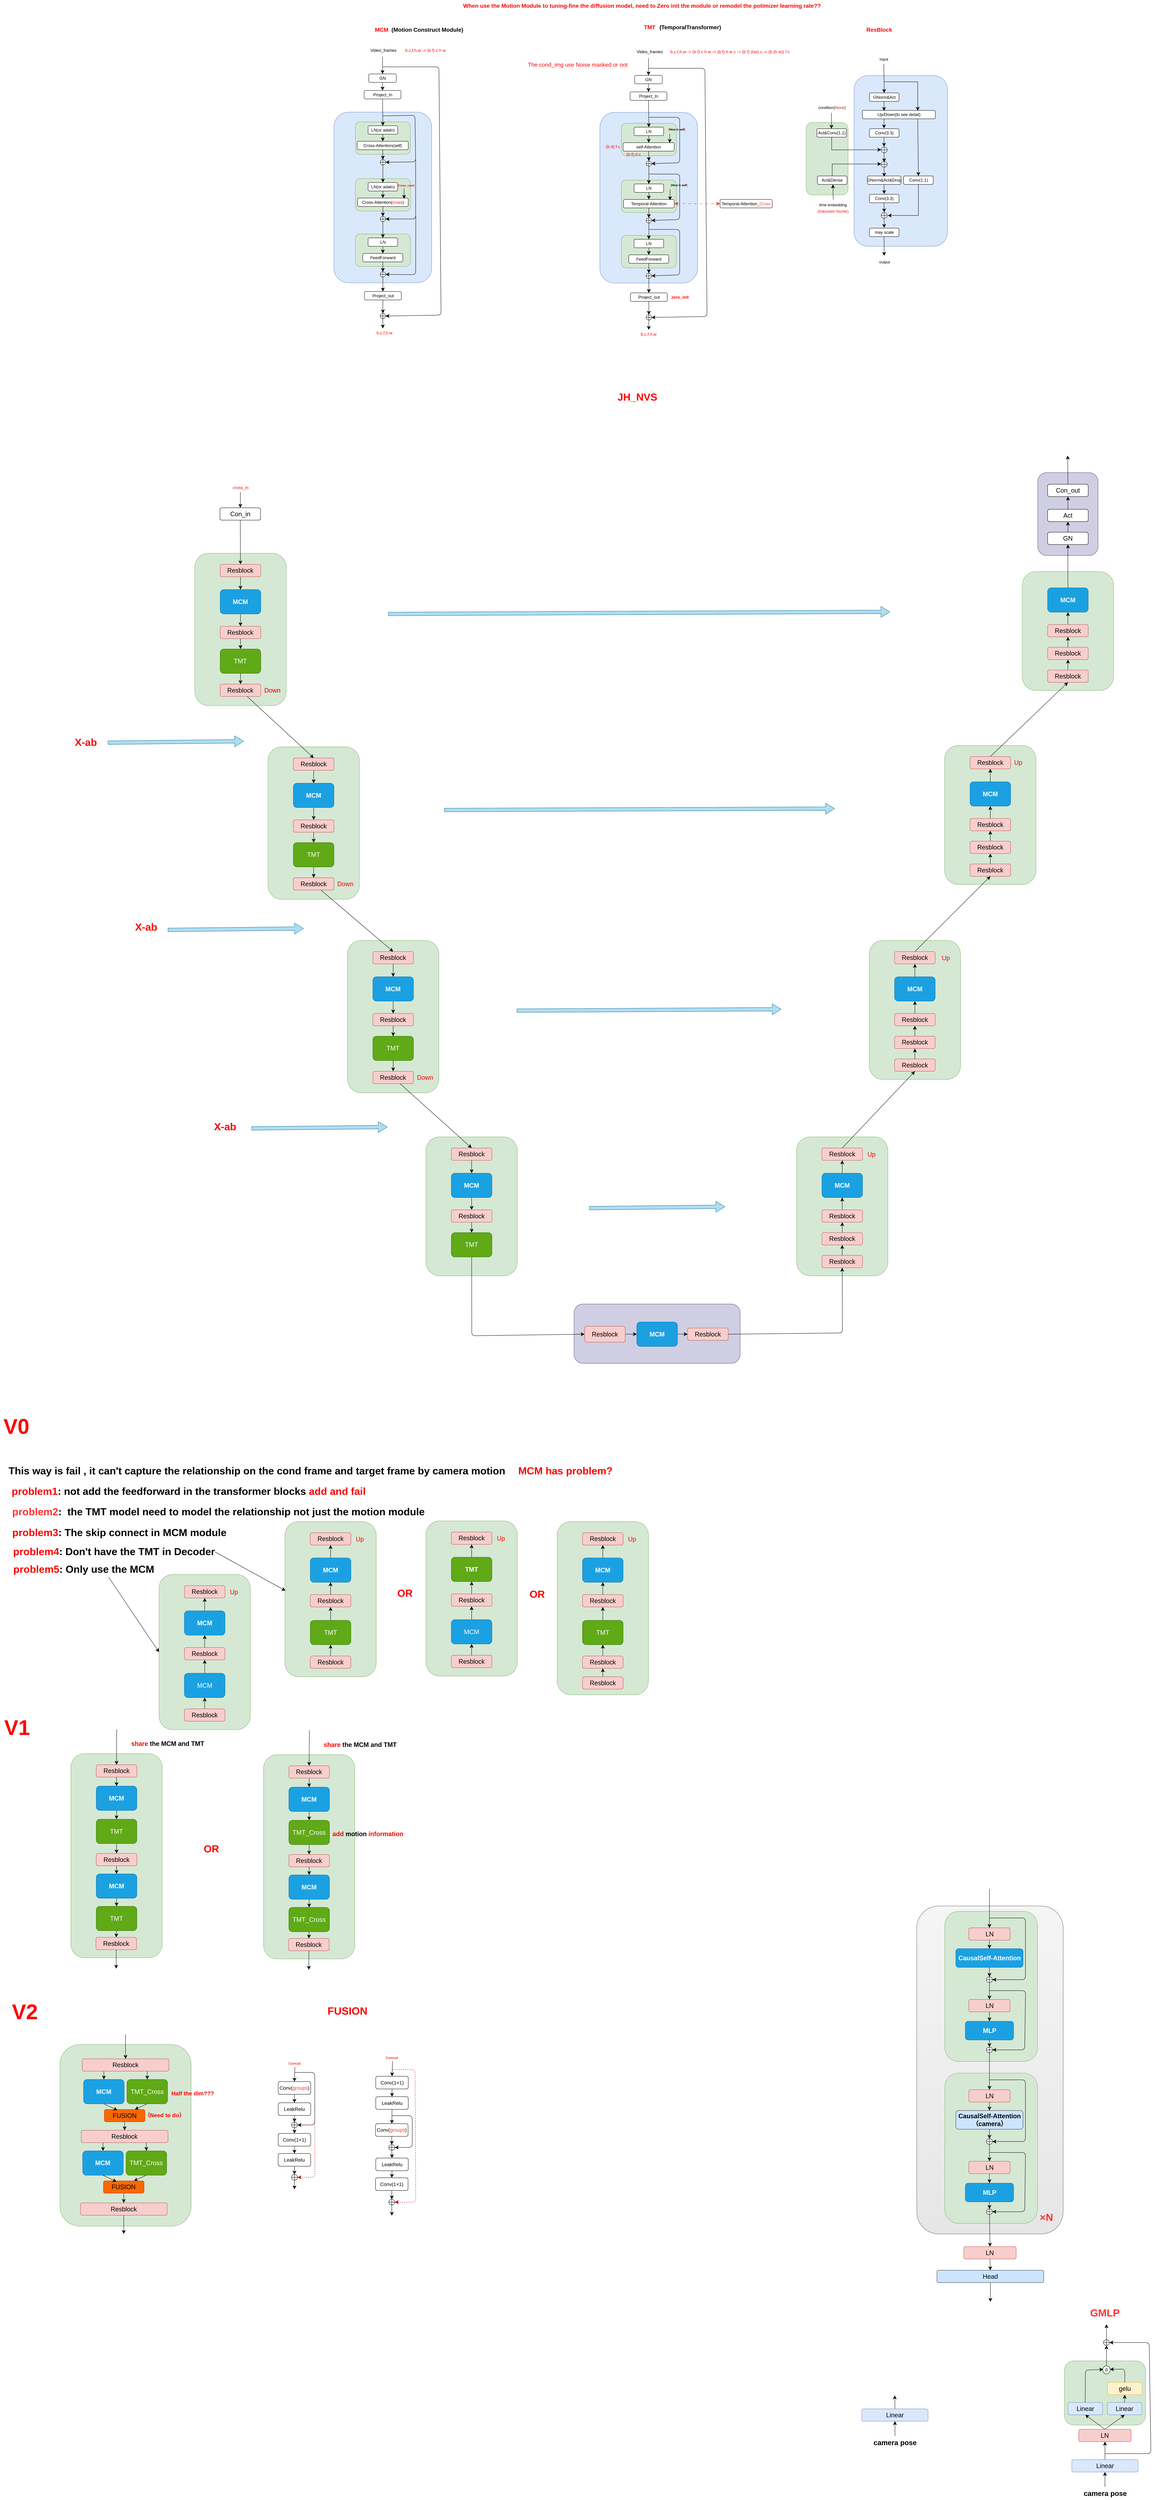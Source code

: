 <mxfile version="24.7.17">
  <diagram name="第 1 页" id="SoIzGKvfXBfCtIXZMCsS">
    <mxGraphModel dx="3346" dy="836" grid="0" gridSize="10" guides="1" tooltips="1" connect="1" arrows="1" fold="1" page="0" pageScale="1" pageWidth="827" pageHeight="1169" math="0" shadow="0">
      <root>
        <mxCell id="0" />
        <mxCell id="1" parent="0" />
        <mxCell id="R5nIYqu6_4dfiVNAs0mq-330" value="" style="rounded=1;whiteSpace=wrap;html=1;fillColor=#d5e8d4;strokeColor=#82b366;" parent="1" vertex="1">
          <mxGeometry x="-437" y="4106" width="259" height="394" as="geometry" />
        </mxCell>
        <mxCell id="R5nIYqu6_4dfiVNAs0mq-318" value="" style="rounded=1;whiteSpace=wrap;html=1;fillColor=#d5e8d4;strokeColor=#82b366;" parent="1" vertex="1">
          <mxGeometry x="-659.5" y="3549" width="259" height="432" as="geometry" />
        </mxCell>
        <mxCell id="R5nIYqu6_4dfiVNAs0mq-306" value="" style="rounded=1;whiteSpace=wrap;html=1;fillColor=#d5e8d4;strokeColor=#82b366;" parent="1" vertex="1">
          <mxGeometry x="-885" y="3000" width="259" height="432" as="geometry" />
        </mxCell>
        <mxCell id="R5nIYqu6_4dfiVNAs0mq-289" value="" style="rounded=1;whiteSpace=wrap;html=1;fillColor=#d5e8d4;strokeColor=#82b366;" parent="1" vertex="1">
          <mxGeometry x="-1092.5" y="2451" width="259" height="432" as="geometry" />
        </mxCell>
        <mxCell id="R5nIYqu6_4dfiVNAs0mq-373" value="" style="rounded=1;whiteSpace=wrap;html=1;fillColor=#d5e8d4;strokeColor=#82b366;" parent="1" vertex="1">
          <mxGeometry x="1254" y="2503" width="259" height="337" as="geometry" />
        </mxCell>
        <mxCell id="R5nIYqu6_4dfiVNAs0mq-367" value="" style="rounded=1;whiteSpace=wrap;html=1;fillColor=#d5e8d4;strokeColor=#82b366;" parent="1" vertex="1">
          <mxGeometry x="1034" y="2996" width="259" height="394" as="geometry" />
        </mxCell>
        <mxCell id="R5nIYqu6_4dfiVNAs0mq-361" value="" style="rounded=1;whiteSpace=wrap;html=1;fillColor=#d5e8d4;strokeColor=#82b366;" parent="1" vertex="1">
          <mxGeometry x="820" y="3549" width="259" height="394" as="geometry" />
        </mxCell>
        <mxCell id="R5nIYqu6_4dfiVNAs0mq-349" value="" style="rounded=1;whiteSpace=wrap;html=1;fillColor=#d5e8d4;strokeColor=#82b366;" parent="1" vertex="1">
          <mxGeometry x="614" y="4106" width="259" height="394" as="geometry" />
        </mxCell>
        <mxCell id="R5nIYqu6_4dfiVNAs0mq-342" value="" style="rounded=1;whiteSpace=wrap;html=1;fillColor=#d0cee2;strokeColor=#56517e;" parent="1" vertex="1">
          <mxGeometry x="-17" y="4580" width="471" height="168" as="geometry" />
        </mxCell>
        <mxCell id="R5nIYqu6_4dfiVNAs0mq-398" value="" style="rounded=1;whiteSpace=wrap;html=1;fillColor=#d0cee2;strokeColor=#56517e;" parent="1" vertex="1">
          <mxGeometry x="1298" y="2222.25" width="171" height="235" as="geometry" />
        </mxCell>
        <mxCell id="R5nIYqu6_4dfiVNAs0mq-280" value="" style="rounded=1;whiteSpace=wrap;html=1;fillStyle=auto;fillColor=#d5e8d4;strokeColor=#82b366;" parent="1" vertex="1">
          <mxGeometry x="641.06" y="1229.36" width="119" height="205.38" as="geometry" />
        </mxCell>
        <mxCell id="R5nIYqu6_4dfiVNAs0mq-278" value="" style="rounded=1;whiteSpace=wrap;html=1;fillStyle=auto;fillColor=#dae8fc;strokeColor=#6c8ebf;" parent="1" vertex="1">
          <mxGeometry x="777.06" y="1096.43" width="265" height="484" as="geometry" />
        </mxCell>
        <mxCell id="R5nIYqu6_4dfiVNAs0mq-1" value="&lt;font color=&quot;#ff0000&quot; style=&quot;font-size: 29px;&quot;&gt;&lt;b style=&quot;font-size: 29px;&quot;&gt;JH_NVS&lt;/b&gt;&lt;/font&gt;" style="text;html=1;align=center;verticalAlign=middle;resizable=0;points=[];autosize=1;strokeColor=none;fillColor=none;fontSize=29;" parent="1" vertex="1">
          <mxGeometry x="96" y="1984" width="131" height="47" as="geometry" />
        </mxCell>
        <mxCell id="R5nIYqu6_4dfiVNAs0mq-137" value="" style="rounded=1;whiteSpace=wrap;html=1;fillStyle=auto;fillColor=#dae8fc;strokeColor=#6c8ebf;" parent="1" vertex="1">
          <mxGeometry x="-697.94" y="1200" width="277" height="484" as="geometry" />
        </mxCell>
        <mxCell id="R5nIYqu6_4dfiVNAs0mq-138" value="" style="rounded=1;whiteSpace=wrap;html=1;fillColor=#d5e8d4;strokeColor=#82b366;" parent="1" vertex="1">
          <mxGeometry x="-637.19" y="1227.62" width="156" height="92" as="geometry" />
        </mxCell>
        <mxCell id="R5nIYqu6_4dfiVNAs0mq-139" value="Cross-Attention(self)" style="rounded=1;whiteSpace=wrap;html=1;" parent="1" vertex="1">
          <mxGeometry x="-632.19" y="1282.62" width="145" height="24" as="geometry" />
        </mxCell>
        <mxCell id="R5nIYqu6_4dfiVNAs0mq-140" style="edgeStyle=none;curved=1;rounded=0;orthogonalLoop=1;jettySize=auto;html=1;exitX=0.5;exitY=1;exitDx=0;exitDy=0;entryX=0.5;entryY=0;entryDx=0;entryDy=0;fontSize=12;startSize=8;endSize=8;" parent="1" source="R5nIYqu6_4dfiVNAs0mq-141" target="R5nIYqu6_4dfiVNAs0mq-139" edge="1">
          <mxGeometry relative="1" as="geometry" />
        </mxCell>
        <mxCell id="R5nIYqu6_4dfiVNAs0mq-141" value="LN(or adaln)" style="rounded=1;whiteSpace=wrap;html=1;" parent="1" vertex="1">
          <mxGeometry x="-601.19" y="1238.62" width="84" height="24" as="geometry" />
        </mxCell>
        <mxCell id="R5nIYqu6_4dfiVNAs0mq-142" value="" style="verticalLabelPosition=bottom;verticalAlign=top;html=1;shape=mxgraph.flowchart.summing_function;" parent="1" vertex="1">
          <mxGeometry x="-566.69" y="1334.62" width="15" height="15" as="geometry" />
        </mxCell>
        <mxCell id="R5nIYqu6_4dfiVNAs0mq-143" value="&lt;b style=&quot;&quot;&gt;&lt;font color=&quot;#ff0000&quot;&gt;MCM&amp;nbsp; &lt;/font&gt;(Motion Construct Module)&lt;/b&gt;" style="text;html=1;align=center;verticalAlign=middle;resizable=0;points=[];autosize=1;strokeColor=none;fillColor=none;fontSize=16;" parent="1" vertex="1">
          <mxGeometry x="-591.19" y="950" width="269" height="31" as="geometry" />
        </mxCell>
        <mxCell id="R5nIYqu6_4dfiVNAs0mq-144" style="edgeStyle=none;curved=1;rounded=0;orthogonalLoop=1;jettySize=auto;html=1;exitX=0.5;exitY=1;exitDx=0;exitDy=0;entryX=0.5;entryY=0;entryDx=0;entryDy=0;fontSize=12;startSize=8;endSize=8;" parent="1" source="R5nIYqu6_4dfiVNAs0mq-145" target="R5nIYqu6_4dfiVNAs0mq-150" edge="1">
          <mxGeometry relative="1" as="geometry" />
        </mxCell>
        <mxCell id="R5nIYqu6_4dfiVNAs0mq-145" value="GN" style="rounded=1;whiteSpace=wrap;html=1;" parent="1" vertex="1">
          <mxGeometry x="-599.31" y="1091.62" width="78.25" height="24" as="geometry" />
        </mxCell>
        <mxCell id="R5nIYqu6_4dfiVNAs0mq-146" value="Video_frames" style="text;html=1;align=center;verticalAlign=middle;resizable=0;points=[];autosize=1;strokeColor=none;fillColor=none;" parent="1" vertex="1">
          <mxGeometry x="-603.69" y="1012" width="92" height="26" as="geometry" />
        </mxCell>
        <mxCell id="R5nIYqu6_4dfiVNAs0mq-147" style="edgeStyle=none;curved=1;rounded=0;orthogonalLoop=1;jettySize=auto;html=1;entryX=0.5;entryY=0;entryDx=0;entryDy=0;fontSize=12;startSize=8;endSize=8;" parent="1" target="R5nIYqu6_4dfiVNAs0mq-145" edge="1">
          <mxGeometry relative="1" as="geometry">
            <mxPoint x="-560.19" y="1043" as="sourcePoint" />
          </mxGeometry>
        </mxCell>
        <mxCell id="R5nIYqu6_4dfiVNAs0mq-148" value="&lt;font color=&quot;#ff0000&quot;&gt;b,c,f,h,w -&amp;gt; (b f) c h w&lt;/font&gt;" style="text;html=1;align=center;verticalAlign=middle;resizable=0;points=[];autosize=1;strokeColor=none;fillColor=none;" parent="1" vertex="1">
          <mxGeometry x="-505.19" y="1012" width="133" height="26" as="geometry" />
        </mxCell>
        <mxCell id="R5nIYqu6_4dfiVNAs0mq-149" style="edgeStyle=none;curved=1;rounded=0;orthogonalLoop=1;jettySize=auto;html=1;exitX=0.5;exitY=1;exitDx=0;exitDy=0;entryX=0.5;entryY=0;entryDx=0;entryDy=0;fontSize=12;startSize=8;endSize=8;" parent="1" source="R5nIYqu6_4dfiVNAs0mq-150" target="R5nIYqu6_4dfiVNAs0mq-141" edge="1">
          <mxGeometry relative="1" as="geometry" />
        </mxCell>
        <mxCell id="R5nIYqu6_4dfiVNAs0mq-150" value="Project_In" style="rounded=1;whiteSpace=wrap;html=1;" parent="1" vertex="1">
          <mxGeometry x="-612.43" y="1138.62" width="104.5" height="24" as="geometry" />
        </mxCell>
        <mxCell id="R5nIYqu6_4dfiVNAs0mq-151" style="edgeStyle=none;curved=1;rounded=0;orthogonalLoop=1;jettySize=auto;html=1;exitX=0.5;exitY=1;exitDx=0;exitDy=0;entryX=0.5;entryY=0;entryDx=0;entryDy=0;entryPerimeter=0;fontSize=12;startSize=8;endSize=8;" parent="1" source="R5nIYqu6_4dfiVNAs0mq-139" target="R5nIYqu6_4dfiVNAs0mq-142" edge="1">
          <mxGeometry relative="1" as="geometry" />
        </mxCell>
        <mxCell id="R5nIYqu6_4dfiVNAs0mq-152" style="edgeStyle=none;curved=0;rounded=1;orthogonalLoop=1;jettySize=auto;html=1;fontSize=12;startSize=8;endSize=8;entryX=1;entryY=0.5;entryDx=0;entryDy=0;entryPerimeter=0;" parent="1" target="R5nIYqu6_4dfiVNAs0mq-142" edge="1">
          <mxGeometry relative="1" as="geometry">
            <mxPoint x="-558.69" y="1210.62" as="sourcePoint" />
            <mxPoint x="-454.69" y="1351.62" as="targetPoint" />
            <Array as="points">
              <mxPoint x="-468.19" y="1209" />
              <mxPoint x="-466.19" y="1341" />
            </Array>
          </mxGeometry>
        </mxCell>
        <mxCell id="R5nIYqu6_4dfiVNAs0mq-153" value="" style="rounded=1;whiteSpace=wrap;html=1;fillColor=#d5e8d4;strokeColor=#82b366;" parent="1" vertex="1">
          <mxGeometry x="-637.19" y="1388.62" width="156" height="92" as="geometry" />
        </mxCell>
        <mxCell id="R5nIYqu6_4dfiVNAs0mq-154" value="Cross-Attention(&lt;font color=&quot;#ff0000&quot;&gt;cross&lt;/font&gt;)" style="rounded=1;whiteSpace=wrap;html=1;" parent="1" vertex="1">
          <mxGeometry x="-631.19" y="1443.62" width="144" height="24" as="geometry" />
        </mxCell>
        <mxCell id="R5nIYqu6_4dfiVNAs0mq-155" style="edgeStyle=none;curved=1;rounded=0;orthogonalLoop=1;jettySize=auto;html=1;exitX=0.5;exitY=1;exitDx=0;exitDy=0;entryX=0.5;entryY=0;entryDx=0;entryDy=0;fontSize=12;startSize=8;endSize=8;" parent="1" source="R5nIYqu6_4dfiVNAs0mq-156" target="R5nIYqu6_4dfiVNAs0mq-154" edge="1">
          <mxGeometry relative="1" as="geometry" />
        </mxCell>
        <mxCell id="R5nIYqu6_4dfiVNAs0mq-156" value="LN(or adaln)" style="rounded=1;whiteSpace=wrap;html=1;" parent="1" vertex="1">
          <mxGeometry x="-601.19" y="1399.62" width="84" height="24" as="geometry" />
        </mxCell>
        <mxCell id="R5nIYqu6_4dfiVNAs0mq-157" value="" style="verticalLabelPosition=bottom;verticalAlign=top;html=1;shape=mxgraph.flowchart.summing_function;" parent="1" vertex="1">
          <mxGeometry x="-566.69" y="1495.62" width="15" height="15" as="geometry" />
        </mxCell>
        <mxCell id="R5nIYqu6_4dfiVNAs0mq-158" style="edgeStyle=none;curved=1;rounded=0;orthogonalLoop=1;jettySize=auto;html=1;exitX=0.5;exitY=1;exitDx=0;exitDy=0;entryX=0.5;entryY=0;entryDx=0;entryDy=0;entryPerimeter=0;fontSize=12;startSize=8;endSize=8;" parent="1" source="R5nIYqu6_4dfiVNAs0mq-154" target="R5nIYqu6_4dfiVNAs0mq-157" edge="1">
          <mxGeometry relative="1" as="geometry" />
        </mxCell>
        <mxCell id="R5nIYqu6_4dfiVNAs0mq-160" value="" style="rounded=1;whiteSpace=wrap;html=1;fillColor=#d5e8d4;strokeColor=#82b366;" parent="1" vertex="1">
          <mxGeometry x="-637.19" y="1545.62" width="156" height="92" as="geometry" />
        </mxCell>
        <mxCell id="R5nIYqu6_4dfiVNAs0mq-161" value="FeedForward" style="rounded=1;whiteSpace=wrap;html=1;" parent="1" vertex="1">
          <mxGeometry x="-616.19" y="1600.62" width="113.5" height="24" as="geometry" />
        </mxCell>
        <mxCell id="R5nIYqu6_4dfiVNAs0mq-162" style="edgeStyle=none;curved=1;rounded=0;orthogonalLoop=1;jettySize=auto;html=1;exitX=0.5;exitY=1;exitDx=0;exitDy=0;entryX=0.5;entryY=0;entryDx=0;entryDy=0;fontSize=12;startSize=8;endSize=8;" parent="1" source="R5nIYqu6_4dfiVNAs0mq-163" target="R5nIYqu6_4dfiVNAs0mq-161" edge="1">
          <mxGeometry relative="1" as="geometry" />
        </mxCell>
        <mxCell id="R5nIYqu6_4dfiVNAs0mq-163" value="LN" style="rounded=1;whiteSpace=wrap;html=1;" parent="1" vertex="1">
          <mxGeometry x="-601.19" y="1556.62" width="84" height="24" as="geometry" />
        </mxCell>
        <mxCell id="R5nIYqu6_4dfiVNAs0mq-164" style="edgeStyle=none;curved=1;rounded=0;orthogonalLoop=1;jettySize=auto;html=1;exitX=0.5;exitY=1;exitDx=0;exitDy=0;exitPerimeter=0;entryX=0.5;entryY=0;entryDx=0;entryDy=0;fontSize=12;startSize=8;endSize=8;" parent="1" source="R5nIYqu6_4dfiVNAs0mq-165" target="R5nIYqu6_4dfiVNAs0mq-168" edge="1">
          <mxGeometry relative="1" as="geometry">
            <mxPoint x="-559.19" y="1707.62" as="targetPoint" />
          </mxGeometry>
        </mxCell>
        <mxCell id="R5nIYqu6_4dfiVNAs0mq-165" value="" style="verticalLabelPosition=bottom;verticalAlign=top;html=1;shape=mxgraph.flowchart.summing_function;" parent="1" vertex="1">
          <mxGeometry x="-566.69" y="1652.62" width="15" height="15" as="geometry" />
        </mxCell>
        <mxCell id="R5nIYqu6_4dfiVNAs0mq-166" style="edgeStyle=none;curved=1;rounded=0;orthogonalLoop=1;jettySize=auto;html=1;exitX=0.5;exitY=1;exitDx=0;exitDy=0;entryX=0.5;entryY=0;entryDx=0;entryDy=0;entryPerimeter=0;fontSize=12;startSize=8;endSize=8;" parent="1" source="R5nIYqu6_4dfiVNAs0mq-161" target="R5nIYqu6_4dfiVNAs0mq-165" edge="1">
          <mxGeometry relative="1" as="geometry" />
        </mxCell>
        <mxCell id="R5nIYqu6_4dfiVNAs0mq-168" value="Project_out" style="rounded=1;whiteSpace=wrap;html=1;" parent="1" vertex="1">
          <mxGeometry x="-611.44" y="1708.62" width="104.5" height="24" as="geometry" />
        </mxCell>
        <mxCell id="R5nIYqu6_4dfiVNAs0mq-170" style="edgeStyle=none;curved=1;rounded=0;orthogonalLoop=1;jettySize=auto;html=1;entryX=0.918;entryY=0.089;entryDx=0;entryDy=0;fontSize=12;startSize=8;endSize=8;entryPerimeter=0;" parent="1" target="R5nIYqu6_4dfiVNAs0mq-154" edge="1">
          <mxGeometry relative="1" as="geometry">
            <mxPoint x="-499.19" y="1415.62" as="sourcePoint" />
            <mxPoint x="-500.19" y="1430.62" as="targetPoint" />
          </mxGeometry>
        </mxCell>
        <mxCell id="R5nIYqu6_4dfiVNAs0mq-171" value="&lt;font style=&quot;font-size: 8px;&quot; color=&quot;#ff0000&quot;&gt;Cross_cond&lt;/font&gt;" style="text;html=1;align=center;verticalAlign=middle;resizable=0;points=[];autosize=1;strokeColor=none;fillColor=none;fontStyle=1" parent="1" vertex="1">
          <mxGeometry x="-524.19" y="1393.62" width="61" height="26" as="geometry" />
        </mxCell>
        <mxCell id="R5nIYqu6_4dfiVNAs0mq-172" style="edgeStyle=none;curved=1;rounded=0;orthogonalLoop=1;jettySize=auto;html=1;exitX=0.5;exitY=1;exitDx=0;exitDy=0;exitPerimeter=0;fontSize=12;startSize=8;endSize=8;" parent="1" source="R5nIYqu6_4dfiVNAs0mq-173" edge="1">
          <mxGeometry relative="1" as="geometry">
            <mxPoint x="-559.44" y="1813.332" as="targetPoint" />
          </mxGeometry>
        </mxCell>
        <mxCell id="R5nIYqu6_4dfiVNAs0mq-173" value="" style="verticalLabelPosition=bottom;verticalAlign=top;html=1;shape=mxgraph.flowchart.summing_function;" parent="1" vertex="1">
          <mxGeometry x="-566.69" y="1770.62" width="15" height="15" as="geometry" />
        </mxCell>
        <mxCell id="R5nIYqu6_4dfiVNAs0mq-174" style="edgeStyle=none;curved=1;rounded=0;orthogonalLoop=1;jettySize=auto;html=1;exitX=0.5;exitY=1;exitDx=0;exitDy=0;entryX=0.5;entryY=0;entryDx=0;entryDy=0;entryPerimeter=0;fontSize=12;startSize=8;endSize=8;" parent="1" source="R5nIYqu6_4dfiVNAs0mq-168" target="R5nIYqu6_4dfiVNAs0mq-173" edge="1">
          <mxGeometry relative="1" as="geometry" />
        </mxCell>
        <mxCell id="R5nIYqu6_4dfiVNAs0mq-175" style="edgeStyle=none;curved=0;rounded=1;orthogonalLoop=1;jettySize=auto;html=1;fontSize=12;startSize=8;endSize=8;entryX=1;entryY=0.5;entryDx=0;entryDy=0;entryPerimeter=0;" parent="1" target="R5nIYqu6_4dfiVNAs0mq-173" edge="1">
          <mxGeometry relative="1" as="geometry">
            <mxPoint x="-559.19" y="1071.62" as="sourcePoint" />
            <mxPoint x="-488.19" y="1382.62" as="targetPoint" />
            <Array as="points">
              <mxPoint x="-400.19" y="1071.62" />
              <mxPoint x="-394.19" y="1775.62" />
            </Array>
          </mxGeometry>
        </mxCell>
        <mxCell id="R5nIYqu6_4dfiVNAs0mq-176" style="edgeStyle=none;curved=1;rounded=0;orthogonalLoop=1;jettySize=auto;html=1;entryX=0.5;entryY=0;entryDx=0;entryDy=0;fontSize=12;startSize=8;endSize=8;" parent="1" target="R5nIYqu6_4dfiVNAs0mq-156" edge="1">
          <mxGeometry relative="1" as="geometry">
            <mxPoint x="-559.19" y="1350" as="sourcePoint" />
          </mxGeometry>
        </mxCell>
        <mxCell id="R5nIYqu6_4dfiVNAs0mq-177" style="edgeStyle=none;curved=1;rounded=0;orthogonalLoop=1;jettySize=auto;html=1;entryX=0.5;entryY=0;entryDx=0;entryDy=0;fontSize=12;startSize=8;endSize=8;" parent="1" target="R5nIYqu6_4dfiVNAs0mq-163" edge="1">
          <mxGeometry relative="1" as="geometry">
            <mxPoint x="-559.19" y="1511" as="sourcePoint" />
          </mxGeometry>
        </mxCell>
        <mxCell id="R5nIYqu6_4dfiVNAs0mq-181" value="&lt;font color=&quot;#ff0000&quot;&gt;b,c,f,h,w&lt;/font&gt;" style="text;html=1;align=center;verticalAlign=middle;resizable=0;points=[];autosize=1;strokeColor=none;fillColor=none;" parent="1" vertex="1">
          <mxGeometry x="-586.44" y="1813" width="63" height="26" as="geometry" />
        </mxCell>
        <mxCell id="R5nIYqu6_4dfiVNAs0mq-304" style="edgeStyle=none;curved=1;rounded=0;orthogonalLoop=1;jettySize=auto;html=1;exitX=0.5;exitY=1;exitDx=0;exitDy=0;fontSize=12;startSize=8;endSize=8;" parent="1" source="R5nIYqu6_4dfiVNAs0mq-184" target="R5nIYqu6_4dfiVNAs0mq-290" edge="1">
          <mxGeometry relative="1" as="geometry" />
        </mxCell>
        <mxCell id="R5nIYqu6_4dfiVNAs0mq-184" value="&lt;font style=&quot;font-size: 18px;&quot;&gt;Con_in&lt;/font&gt;" style="rounded=1;whiteSpace=wrap;html=1;" parent="1" vertex="1">
          <mxGeometry x="-1021.11" y="2322" width="115.11" height="35" as="geometry" />
        </mxCell>
        <mxCell id="R5nIYqu6_4dfiVNAs0mq-186" style="edgeStyle=none;curved=1;rounded=0;orthogonalLoop=1;jettySize=auto;html=1;entryX=0.5;entryY=0;entryDx=0;entryDy=0;fontSize=12;startSize=8;endSize=8;" parent="1" source="R5nIYqu6_4dfiVNAs0mq-185" target="R5nIYqu6_4dfiVNAs0mq-184" edge="1">
          <mxGeometry relative="1" as="geometry" />
        </mxCell>
        <mxCell id="R5nIYqu6_4dfiVNAs0mq-185" value="&lt;font color=&quot;#ff0000&quot;&gt;cross_in&lt;/font&gt;" style="text;html=1;align=center;verticalAlign=middle;resizable=0;points=[];autosize=1;strokeColor=none;fillColor=none;" parent="1" vertex="1">
          <mxGeometry x="-994.5" y="2252" width="63" height="26" as="geometry" />
        </mxCell>
        <mxCell id="R5nIYqu6_4dfiVNAs0mq-191" style="edgeStyle=none;curved=0;rounded=1;orthogonalLoop=1;jettySize=auto;html=1;fontSize=12;startSize=8;endSize=8;entryX=1;entryY=0.5;entryDx=0;entryDy=0;entryPerimeter=0;" parent="1" target="R5nIYqu6_4dfiVNAs0mq-157" edge="1">
          <mxGeometry relative="1" as="geometry">
            <mxPoint x="-466.32" y="1332" as="sourcePoint" />
            <mxPoint x="-548.19" y="1500.5" as="targetPoint" />
            <Array as="points">
              <mxPoint x="-466.19" y="1503" />
            </Array>
          </mxGeometry>
        </mxCell>
        <mxCell id="R5nIYqu6_4dfiVNAs0mq-194" style="edgeStyle=none;curved=0;rounded=1;orthogonalLoop=1;jettySize=auto;html=1;fontSize=12;startSize=8;endSize=8;entryX=1;entryY=0.5;entryDx=0;entryDy=0;entryPerimeter=0;" parent="1" target="R5nIYqu6_4dfiVNAs0mq-165" edge="1">
          <mxGeometry relative="1" as="geometry">
            <mxPoint x="-465.82" y="1495.62" as="sourcePoint" />
            <mxPoint x="-551.69" y="1666.62" as="targetPoint" />
            <Array as="points">
              <mxPoint x="-466.19" y="1661" />
            </Array>
          </mxGeometry>
        </mxCell>
        <mxCell id="R5nIYqu6_4dfiVNAs0mq-195" value="" style="rounded=1;whiteSpace=wrap;html=1;fillStyle=auto;fillColor=#dae8fc;strokeColor=#6c8ebf;" parent="1" vertex="1">
          <mxGeometry x="56.31" y="1200.62" width="277" height="484" as="geometry" />
        </mxCell>
        <mxCell id="R5nIYqu6_4dfiVNAs0mq-196" value="" style="rounded=1;whiteSpace=wrap;html=1;fillColor=#d5e8d4;strokeColor=#82b366;" parent="1" vertex="1">
          <mxGeometry x="117.06" y="1231.62" width="156" height="92" as="geometry" />
        </mxCell>
        <mxCell id="R5nIYqu6_4dfiVNAs0mq-197" value="&lt;font color=&quot;#ff0000&quot;&gt;&lt;b&gt;TMT&lt;/b&gt;&lt;/font&gt;" style="text;html=1;align=center;verticalAlign=middle;resizable=0;points=[];autosize=1;strokeColor=none;fillColor=none;fontSize=16;" parent="1" vertex="1">
          <mxGeometry x="171.06" y="943.88" width="51" height="31" as="geometry" />
        </mxCell>
        <mxCell id="R5nIYqu6_4dfiVNAs0mq-198" value="self-Attention" style="rounded=1;whiteSpace=wrap;html=1;" parent="1" vertex="1">
          <mxGeometry x="122.06" y="1286.62" width="145" height="24" as="geometry" />
        </mxCell>
        <mxCell id="R5nIYqu6_4dfiVNAs0mq-199" style="edgeStyle=none;curved=1;rounded=0;orthogonalLoop=1;jettySize=auto;html=1;exitX=0.5;exitY=1;exitDx=0;exitDy=0;entryX=0.5;entryY=0;entryDx=0;entryDy=0;fontSize=12;startSize=8;endSize=8;" parent="1" source="R5nIYqu6_4dfiVNAs0mq-200" target="R5nIYqu6_4dfiVNAs0mq-198" edge="1">
          <mxGeometry relative="1" as="geometry" />
        </mxCell>
        <mxCell id="R5nIYqu6_4dfiVNAs0mq-200" value="LN" style="rounded=1;whiteSpace=wrap;html=1;" parent="1" vertex="1">
          <mxGeometry x="153.06" y="1242.62" width="84" height="24" as="geometry" />
        </mxCell>
        <mxCell id="R5nIYqu6_4dfiVNAs0mq-201" value="" style="verticalLabelPosition=bottom;verticalAlign=top;html=1;shape=mxgraph.flowchart.summing_function;" parent="1" vertex="1">
          <mxGeometry x="187.56" y="1338.62" width="15" height="15" as="geometry" />
        </mxCell>
        <mxCell id="R5nIYqu6_4dfiVNAs0mq-202" value="&lt;font color=&quot;#ff0000&quot;&gt;zero_init&lt;/font&gt;" style="text;html=1;align=center;verticalAlign=middle;resizable=0;points=[];autosize=1;strokeColor=none;fillColor=none;fontStyle=1" parent="1" vertex="1">
          <mxGeometry x="251.56" y="1711.62" width="63" height="26" as="geometry" />
        </mxCell>
        <mxCell id="R5nIYqu6_4dfiVNAs0mq-203" value="&lt;b style=&quot;&quot;&gt;(TemporalTransformer)&lt;/b&gt;" style="text;html=1;align=center;verticalAlign=middle;resizable=0;points=[];autosize=1;strokeColor=none;fillColor=none;fontSize=16;" parent="1" vertex="1">
          <mxGeometry x="215.06" y="943.88" width="193" height="31" as="geometry" />
        </mxCell>
        <mxCell id="R5nIYqu6_4dfiVNAs0mq-204" style="edgeStyle=none;curved=1;rounded=0;orthogonalLoop=1;jettySize=auto;html=1;exitX=0.5;exitY=1;exitDx=0;exitDy=0;entryX=0.5;entryY=0;entryDx=0;entryDy=0;fontSize=12;startSize=8;endSize=8;" parent="1" source="R5nIYqu6_4dfiVNAs0mq-205" target="R5nIYqu6_4dfiVNAs0mq-210" edge="1">
          <mxGeometry relative="1" as="geometry" />
        </mxCell>
        <mxCell id="R5nIYqu6_4dfiVNAs0mq-205" value="GN" style="rounded=1;whiteSpace=wrap;html=1;" parent="1" vertex="1">
          <mxGeometry x="154.94" y="1095.62" width="78.25" height="24" as="geometry" />
        </mxCell>
        <mxCell id="R5nIYqu6_4dfiVNAs0mq-206" value="Video_frames" style="text;html=1;align=center;verticalAlign=middle;resizable=0;points=[];autosize=1;strokeColor=none;fillColor=none;" parent="1" vertex="1">
          <mxGeometry x="150.56" y="1016" width="92" height="26" as="geometry" />
        </mxCell>
        <mxCell id="R5nIYqu6_4dfiVNAs0mq-207" style="edgeStyle=none;curved=1;rounded=0;orthogonalLoop=1;jettySize=auto;html=1;entryX=0.5;entryY=0;entryDx=0;entryDy=0;fontSize=12;startSize=8;endSize=8;" parent="1" target="R5nIYqu6_4dfiVNAs0mq-205" edge="1">
          <mxGeometry relative="1" as="geometry">
            <mxPoint x="194.06" y="1047" as="sourcePoint" />
          </mxGeometry>
        </mxCell>
        <mxCell id="R5nIYqu6_4dfiVNAs0mq-208" value="&lt;font color=&quot;#ff0000&quot;&gt;b,c,f,h,w -&amp;gt; (b f) c h w -&amp;gt; (b f) h w c -&amp;gt; (b f) (hw) c -&amp;gt; (b (h w)) f c&lt;/font&gt;" style="text;html=1;align=center;verticalAlign=middle;resizable=0;points=[];autosize=1;strokeColor=none;fillColor=none;" parent="1" vertex="1">
          <mxGeometry x="246.32" y="1016" width="357" height="26" as="geometry" />
        </mxCell>
        <mxCell id="R5nIYqu6_4dfiVNAs0mq-209" style="edgeStyle=none;curved=1;rounded=0;orthogonalLoop=1;jettySize=auto;html=1;exitX=0.5;exitY=1;exitDx=0;exitDy=0;entryX=0.5;entryY=0;entryDx=0;entryDy=0;fontSize=12;startSize=8;endSize=8;" parent="1" source="R5nIYqu6_4dfiVNAs0mq-210" target="R5nIYqu6_4dfiVNAs0mq-200" edge="1">
          <mxGeometry relative="1" as="geometry" />
        </mxCell>
        <mxCell id="R5nIYqu6_4dfiVNAs0mq-210" value="Project_In" style="rounded=1;whiteSpace=wrap;html=1;" parent="1" vertex="1">
          <mxGeometry x="141.82" y="1142.62" width="104.5" height="24" as="geometry" />
        </mxCell>
        <mxCell id="R5nIYqu6_4dfiVNAs0mq-211" style="edgeStyle=none;curved=1;rounded=0;orthogonalLoop=1;jettySize=auto;html=1;exitX=0.5;exitY=1;exitDx=0;exitDy=0;entryX=0.5;entryY=0;entryDx=0;entryDy=0;entryPerimeter=0;fontSize=12;startSize=8;endSize=8;" parent="1" source="R5nIYqu6_4dfiVNAs0mq-198" target="R5nIYqu6_4dfiVNAs0mq-201" edge="1">
          <mxGeometry relative="1" as="geometry" />
        </mxCell>
        <mxCell id="R5nIYqu6_4dfiVNAs0mq-212" style="edgeStyle=none;curved=0;rounded=1;orthogonalLoop=1;jettySize=auto;html=1;fontSize=12;startSize=8;endSize=8;entryX=1;entryY=0.5;entryDx=0;entryDy=0;entryPerimeter=0;" parent="1" target="R5nIYqu6_4dfiVNAs0mq-201" edge="1">
          <mxGeometry relative="1" as="geometry">
            <mxPoint x="195.56" y="1214.62" as="sourcePoint" />
            <mxPoint x="299.56" y="1355.62" as="targetPoint" />
            <Array as="points">
              <mxPoint x="282.56" y="1214.62" />
              <mxPoint x="282.56" y="1343.62" />
            </Array>
          </mxGeometry>
        </mxCell>
        <mxCell id="R5nIYqu6_4dfiVNAs0mq-213" value="" style="rounded=1;whiteSpace=wrap;html=1;fillColor=#d5e8d4;strokeColor=#82b366;" parent="1" vertex="1">
          <mxGeometry x="117.06" y="1392.62" width="156" height="92" as="geometry" />
        </mxCell>
        <mxCell id="R5nIYqu6_4dfiVNAs0mq-214" value="Temporal-Attention" style="rounded=1;whiteSpace=wrap;html=1;" parent="1" vertex="1">
          <mxGeometry x="123.06" y="1447.62" width="144" height="24" as="geometry" />
        </mxCell>
        <mxCell id="R5nIYqu6_4dfiVNAs0mq-215" style="edgeStyle=none;curved=1;rounded=0;orthogonalLoop=1;jettySize=auto;html=1;exitX=0.5;exitY=1;exitDx=0;exitDy=0;entryX=0.5;entryY=0;entryDx=0;entryDy=0;fontSize=12;startSize=8;endSize=8;" parent="1" source="R5nIYqu6_4dfiVNAs0mq-216" target="R5nIYqu6_4dfiVNAs0mq-214" edge="1">
          <mxGeometry relative="1" as="geometry" />
        </mxCell>
        <mxCell id="R5nIYqu6_4dfiVNAs0mq-216" value="LN" style="rounded=1;whiteSpace=wrap;html=1;" parent="1" vertex="1">
          <mxGeometry x="153.06" y="1403.62" width="84" height="24" as="geometry" />
        </mxCell>
        <mxCell id="R5nIYqu6_4dfiVNAs0mq-217" value="" style="verticalLabelPosition=bottom;verticalAlign=top;html=1;shape=mxgraph.flowchart.summing_function;" parent="1" vertex="1">
          <mxGeometry x="187.56" y="1499.62" width="15" height="15" as="geometry" />
        </mxCell>
        <mxCell id="R5nIYqu6_4dfiVNAs0mq-218" style="edgeStyle=none;curved=1;rounded=0;orthogonalLoop=1;jettySize=auto;html=1;exitX=0.5;exitY=1;exitDx=0;exitDy=0;entryX=0.5;entryY=0;entryDx=0;entryDy=0;entryPerimeter=0;fontSize=12;startSize=8;endSize=8;" parent="1" source="R5nIYqu6_4dfiVNAs0mq-214" target="R5nIYqu6_4dfiVNAs0mq-217" edge="1">
          <mxGeometry relative="1" as="geometry" />
        </mxCell>
        <mxCell id="R5nIYqu6_4dfiVNAs0mq-219" style="edgeStyle=none;curved=0;rounded=1;orthogonalLoop=1;jettySize=auto;html=1;fontSize=12;startSize=8;endSize=8;entryX=1;entryY=0.5;entryDx=0;entryDy=0;entryPerimeter=0;" parent="1" target="R5nIYqu6_4dfiVNAs0mq-217" edge="1">
          <mxGeometry relative="1" as="geometry">
            <mxPoint x="195.56" y="1375.62" as="sourcePoint" />
            <mxPoint x="299.56" y="1516.62" as="targetPoint" />
            <Array as="points">
              <mxPoint x="282.56" y="1375.62" />
              <mxPoint x="282.56" y="1504.62" />
            </Array>
          </mxGeometry>
        </mxCell>
        <mxCell id="R5nIYqu6_4dfiVNAs0mq-220" value="" style="rounded=1;whiteSpace=wrap;html=1;fillColor=#d5e8d4;strokeColor=#82b366;" parent="1" vertex="1">
          <mxGeometry x="117.06" y="1549.62" width="156" height="92" as="geometry" />
        </mxCell>
        <mxCell id="R5nIYqu6_4dfiVNAs0mq-221" value="FeedForward" style="rounded=1;whiteSpace=wrap;html=1;" parent="1" vertex="1">
          <mxGeometry x="138.06" y="1604.62" width="113.5" height="24" as="geometry" />
        </mxCell>
        <mxCell id="R5nIYqu6_4dfiVNAs0mq-222" style="edgeStyle=none;curved=1;rounded=0;orthogonalLoop=1;jettySize=auto;html=1;exitX=0.5;exitY=1;exitDx=0;exitDy=0;entryX=0.5;entryY=0;entryDx=0;entryDy=0;fontSize=12;startSize=8;endSize=8;" parent="1" source="R5nIYqu6_4dfiVNAs0mq-223" target="R5nIYqu6_4dfiVNAs0mq-221" edge="1">
          <mxGeometry relative="1" as="geometry" />
        </mxCell>
        <mxCell id="R5nIYqu6_4dfiVNAs0mq-223" value="LN" style="rounded=1;whiteSpace=wrap;html=1;" parent="1" vertex="1">
          <mxGeometry x="153.06" y="1560.62" width="84" height="24" as="geometry" />
        </mxCell>
        <mxCell id="R5nIYqu6_4dfiVNAs0mq-224" style="edgeStyle=none;curved=1;rounded=0;orthogonalLoop=1;jettySize=auto;html=1;exitX=0.5;exitY=1;exitDx=0;exitDy=0;exitPerimeter=0;entryX=0.5;entryY=0;entryDx=0;entryDy=0;fontSize=12;startSize=8;endSize=8;" parent="1" source="R5nIYqu6_4dfiVNAs0mq-225" target="R5nIYqu6_4dfiVNAs0mq-228" edge="1">
          <mxGeometry relative="1" as="geometry">
            <mxPoint x="195.06" y="1711.62" as="targetPoint" />
          </mxGeometry>
        </mxCell>
        <mxCell id="R5nIYqu6_4dfiVNAs0mq-225" value="" style="verticalLabelPosition=bottom;verticalAlign=top;html=1;shape=mxgraph.flowchart.summing_function;" parent="1" vertex="1">
          <mxGeometry x="187.56" y="1656.62" width="15" height="15" as="geometry" />
        </mxCell>
        <mxCell id="R5nIYqu6_4dfiVNAs0mq-226" style="edgeStyle=none;curved=1;rounded=0;orthogonalLoop=1;jettySize=auto;html=1;exitX=0.5;exitY=1;exitDx=0;exitDy=0;entryX=0.5;entryY=0;entryDx=0;entryDy=0;entryPerimeter=0;fontSize=12;startSize=8;endSize=8;" parent="1" source="R5nIYqu6_4dfiVNAs0mq-221" target="R5nIYqu6_4dfiVNAs0mq-225" edge="1">
          <mxGeometry relative="1" as="geometry" />
        </mxCell>
        <mxCell id="R5nIYqu6_4dfiVNAs0mq-227" style="edgeStyle=none;curved=0;rounded=1;orthogonalLoop=1;jettySize=auto;html=1;fontSize=12;startSize=8;endSize=8;entryX=1;entryY=0.5;entryDx=0;entryDy=0;entryPerimeter=0;" parent="1" target="R5nIYqu6_4dfiVNAs0mq-225" edge="1">
          <mxGeometry relative="1" as="geometry">
            <mxPoint x="195.56" y="1532.62" as="sourcePoint" />
            <mxPoint x="299.56" y="1673.62" as="targetPoint" />
            <Array as="points">
              <mxPoint x="282.56" y="1532.62" />
              <mxPoint x="282.56" y="1661.62" />
            </Array>
          </mxGeometry>
        </mxCell>
        <mxCell id="R5nIYqu6_4dfiVNAs0mq-228" value="Project_out" style="rounded=1;whiteSpace=wrap;html=1;" parent="1" vertex="1">
          <mxGeometry x="142.81" y="1712.62" width="104.5" height="24" as="geometry" />
        </mxCell>
        <mxCell id="R5nIYqu6_4dfiVNAs0mq-230" style="edgeStyle=none;curved=1;rounded=0;orthogonalLoop=1;jettySize=auto;html=1;entryX=0.912;entryY=0.019;entryDx=0;entryDy=0;fontSize=12;startSize=8;endSize=8;entryPerimeter=0;" parent="1" target="R5nIYqu6_4dfiVNAs0mq-198" edge="1">
          <mxGeometry relative="1" as="geometry">
            <mxPoint x="254.06" y="1261.62" as="sourcePoint" />
            <mxPoint x="254.06" y="1278.62" as="targetPoint" />
          </mxGeometry>
        </mxCell>
        <mxCell id="R5nIYqu6_4dfiVNAs0mq-231" style="edgeStyle=none;curved=1;rounded=0;orthogonalLoop=1;jettySize=auto;html=1;entryX=0.918;entryY=0.089;entryDx=0;entryDy=0;fontSize=12;startSize=8;endSize=8;entryPerimeter=0;" parent="1" target="R5nIYqu6_4dfiVNAs0mq-214" edge="1">
          <mxGeometry relative="1" as="geometry">
            <mxPoint x="255.06" y="1419.62" as="sourcePoint" />
            <mxPoint x="254.06" y="1434.62" as="targetPoint" />
          </mxGeometry>
        </mxCell>
        <mxCell id="R5nIYqu6_4dfiVNAs0mq-232" value="&lt;font style=&quot;font-size: 8px;&quot; color=&quot;#ff0000&quot;&gt;&amp;nbsp;(&lt;/font&gt;&lt;font style=&quot;font-size: 8px;&quot;&gt;Here is self&lt;/font&gt;&lt;font style=&quot;font-size: 8px;&quot; color=&quot;#ff0000&quot;&gt;)&lt;/font&gt;" style="text;html=1;align=center;verticalAlign=middle;resizable=0;points=[];autosize=1;strokeColor=none;fillColor=none;fontStyle=1" parent="1" vertex="1">
          <mxGeometry x="240.06" y="1235" width="66" height="26" as="geometry" />
        </mxCell>
        <mxCell id="R5nIYqu6_4dfiVNAs0mq-233" style="edgeStyle=none;curved=1;rounded=0;orthogonalLoop=1;jettySize=auto;html=1;exitX=0.5;exitY=1;exitDx=0;exitDy=0;exitPerimeter=0;fontSize=12;startSize=8;endSize=8;" parent="1" source="R5nIYqu6_4dfiVNAs0mq-234" edge="1">
          <mxGeometry relative="1" as="geometry">
            <mxPoint x="194.81" y="1817.332" as="targetPoint" />
          </mxGeometry>
        </mxCell>
        <mxCell id="R5nIYqu6_4dfiVNAs0mq-234" value="" style="verticalLabelPosition=bottom;verticalAlign=top;html=1;shape=mxgraph.flowchart.summing_function;" parent="1" vertex="1">
          <mxGeometry x="187.56" y="1774.62" width="15" height="15" as="geometry" />
        </mxCell>
        <mxCell id="R5nIYqu6_4dfiVNAs0mq-235" style="edgeStyle=none;curved=1;rounded=0;orthogonalLoop=1;jettySize=auto;html=1;exitX=0.5;exitY=1;exitDx=0;exitDy=0;entryX=0.5;entryY=0;entryDx=0;entryDy=0;entryPerimeter=0;fontSize=12;startSize=8;endSize=8;" parent="1" source="R5nIYqu6_4dfiVNAs0mq-228" target="R5nIYqu6_4dfiVNAs0mq-234" edge="1">
          <mxGeometry relative="1" as="geometry" />
        </mxCell>
        <mxCell id="R5nIYqu6_4dfiVNAs0mq-236" style="edgeStyle=none;curved=0;rounded=1;orthogonalLoop=1;jettySize=auto;html=1;fontSize=12;startSize=8;endSize=8;entryX=1;entryY=0.5;entryDx=0;entryDy=0;entryPerimeter=0;" parent="1" target="R5nIYqu6_4dfiVNAs0mq-234" edge="1">
          <mxGeometry relative="1" as="geometry">
            <mxPoint x="195.06" y="1075.62" as="sourcePoint" />
            <mxPoint x="266.06" y="1386.62" as="targetPoint" />
            <Array as="points">
              <mxPoint x="354.06" y="1075.62" />
              <mxPoint x="360.06" y="1779.62" />
            </Array>
          </mxGeometry>
        </mxCell>
        <mxCell id="R5nIYqu6_4dfiVNAs0mq-237" style="edgeStyle=none;curved=1;rounded=0;orthogonalLoop=1;jettySize=auto;html=1;entryX=0.5;entryY=0;entryDx=0;entryDy=0;fontSize=12;startSize=8;endSize=8;" parent="1" target="R5nIYqu6_4dfiVNAs0mq-216" edge="1">
          <mxGeometry relative="1" as="geometry">
            <mxPoint x="195.06" y="1354" as="sourcePoint" />
          </mxGeometry>
        </mxCell>
        <mxCell id="R5nIYqu6_4dfiVNAs0mq-238" style="edgeStyle=none;curved=1;rounded=0;orthogonalLoop=1;jettySize=auto;html=1;entryX=0.5;entryY=0;entryDx=0;entryDy=0;fontSize=12;startSize=8;endSize=8;" parent="1" target="R5nIYqu6_4dfiVNAs0mq-223" edge="1">
          <mxGeometry relative="1" as="geometry">
            <mxPoint x="195.06" y="1515" as="sourcePoint" />
          </mxGeometry>
        </mxCell>
        <mxCell id="R5nIYqu6_4dfiVNAs0mq-239" value="&lt;font color=&quot;#ff0000&quot;&gt;b,c,f,h,w&lt;/font&gt;" style="text;html=1;align=center;verticalAlign=middle;resizable=0;points=[];autosize=1;strokeColor=none;fillColor=none;" parent="1" vertex="1">
          <mxGeometry x="162.56" y="1817" width="63" height="26" as="geometry" />
        </mxCell>
        <mxCell id="R5nIYqu6_4dfiVNAs0mq-240" value="&lt;font color=&quot;#ff0000&quot;&gt;(b f) d c&amp;nbsp;&lt;/font&gt;" style="text;html=1;align=center;verticalAlign=middle;resizable=0;points=[];autosize=1;strokeColor=none;fillColor=none;" parent="1" vertex="1">
          <mxGeometry x="122.06" y="1307" width="62" height="26" as="geometry" />
        </mxCell>
        <mxCell id="R5nIYqu6_4dfiVNAs0mq-241" value="&lt;font color=&quot;#ff0000&quot;&gt;(b d) f c&lt;/font&gt;" style="text;html=1;align=center;verticalAlign=middle;resizable=0;points=[];autosize=1;strokeColor=none;fillColor=none;" parent="1" vertex="1">
          <mxGeometry x="63.06" y="1284.62" width="59" height="26" as="geometry" />
        </mxCell>
        <mxCell id="R5nIYqu6_4dfiVNAs0mq-242" value="&lt;font style=&quot;font-size: 8px;&quot; color=&quot;#ff0000&quot;&gt;&amp;nbsp;(&lt;/font&gt;&lt;font style=&quot;font-size: 8px;&quot;&gt;Here is self&lt;/font&gt;&lt;font style=&quot;font-size: 8px;&quot; color=&quot;#ff0000&quot;&gt;)&lt;/font&gt;" style="text;html=1;align=center;verticalAlign=middle;resizable=0;points=[];autosize=1;strokeColor=none;fillColor=none;fontStyle=1" parent="1" vertex="1">
          <mxGeometry x="246.32" y="1392.62" width="66" height="26" as="geometry" />
        </mxCell>
        <mxCell id="R5nIYqu6_4dfiVNAs0mq-243" value="&lt;font color=&quot;#ff0000&quot;&gt;The cond_img use Noise masked or not&amp;nbsp;&lt;/font&gt;" style="text;html=1;align=center;verticalAlign=middle;resizable=0;points=[];autosize=1;strokeColor=none;fillColor=none;fontSize=16;" parent="1" vertex="1">
          <mxGeometry x="-157.94" y="1049" width="305" height="31" as="geometry" />
        </mxCell>
        <mxCell id="R5nIYqu6_4dfiVNAs0mq-244" value="&lt;font color=&quot;#ff0000&quot;&gt;&lt;b&gt;When use the Motion Module to tuning-fine the diffusion model, need to Zero init the module or remodel the potimizer learning rate??&lt;/b&gt;&lt;/font&gt;" style="text;html=1;align=center;verticalAlign=middle;resizable=0;points=[];autosize=1;strokeColor=none;fillColor=none;fontSize=16;" parent="1" vertex="1">
          <mxGeometry x="-340.94" y="882" width="1032" height="31" as="geometry" />
        </mxCell>
        <mxCell id="R5nIYqu6_4dfiVNAs0mq-245" value="GNorm&amp;amp;Act" style="rounded=1;whiteSpace=wrap;html=1;" parent="1" vertex="1">
          <mxGeometry x="820.56" y="1145.55" width="84" height="24" as="geometry" />
        </mxCell>
        <mxCell id="R5nIYqu6_4dfiVNAs0mq-246" value="" style="endArrow=classic;html=1;rounded=0;fontSize=12;startSize=8;endSize=8;" parent="1" source="R5nIYqu6_4dfiVNAs0mq-247" edge="1">
          <mxGeometry width="50" height="50" relative="1" as="geometry">
            <mxPoint x="862.56" y="1100.55" as="sourcePoint" />
            <mxPoint x="862.56" y="1145.55" as="targetPoint" />
          </mxGeometry>
        </mxCell>
        <mxCell id="R5nIYqu6_4dfiVNAs0mq-247" value="&lt;font style=&quot;font-size: 11px;&quot;&gt;Input&lt;/font&gt;" style="text;html=1;align=center;verticalAlign=middle;resizable=0;points=[];autosize=1;strokeColor=none;fillColor=none;fontSize=16;rounded=0;" parent="1" vertex="1">
          <mxGeometry x="840.06" y="1032.05" width="42" height="31" as="geometry" />
        </mxCell>
        <mxCell id="R5nIYqu6_4dfiVNAs0mq-248" value="Up/Down(to see detail)" style="rounded=1;whiteSpace=wrap;html=1;" parent="1" vertex="1">
          <mxGeometry x="800.56" y="1195.05" width="207" height="24" as="geometry" />
        </mxCell>
        <mxCell id="R5nIYqu6_4dfiVNAs0mq-249" value="" style="endArrow=classic;html=1;rounded=0;fontSize=12;startSize=8;endSize=8;" parent="1" edge="1">
          <mxGeometry width="50" height="50" relative="1" as="geometry">
            <mxPoint x="862.06" y="1169.55" as="sourcePoint" />
            <mxPoint x="862.06" y="1196.55" as="targetPoint" />
          </mxGeometry>
        </mxCell>
        <mxCell id="R5nIYqu6_4dfiVNAs0mq-250" value="" style="endArrow=classic;html=1;rounded=0;fontSize=12;startSize=8;endSize=8;" parent="1" edge="1">
          <mxGeometry width="50" height="50" relative="1" as="geometry">
            <mxPoint x="862.56" y="1114.05" as="sourcePoint" />
            <mxPoint x="957.56" y="1196.05" as="targetPoint" />
            <Array as="points">
              <mxPoint x="957.56" y="1114.05" />
            </Array>
          </mxGeometry>
        </mxCell>
        <mxCell id="R5nIYqu6_4dfiVNAs0mq-251" value="Conv(3.3)" style="rounded=1;whiteSpace=wrap;html=1;" parent="1" vertex="1">
          <mxGeometry x="820.56" y="1247.05" width="84" height="24" as="geometry" />
        </mxCell>
        <mxCell id="R5nIYqu6_4dfiVNAs0mq-252" value="" style="endArrow=classic;html=1;rounded=0;fontSize=12;startSize=8;endSize=8;" parent="1" edge="1">
          <mxGeometry width="50" height="50" relative="1" as="geometry">
            <mxPoint x="862.06" y="1219.05" as="sourcePoint" />
            <mxPoint x="862.06" y="1246.05" as="targetPoint" />
          </mxGeometry>
        </mxCell>
        <mxCell id="R5nIYqu6_4dfiVNAs0mq-253" value="" style="endArrow=classic;html=1;rounded=0;fontSize=12;startSize=8;endSize=8;" parent="1" edge="1">
          <mxGeometry width="50" height="50" relative="1" as="geometry">
            <mxPoint x="862.06" y="1271.05" as="sourcePoint" />
            <mxPoint x="862.06" y="1298.05" as="targetPoint" />
          </mxGeometry>
        </mxCell>
        <mxCell id="R5nIYqu6_4dfiVNAs0mq-254" value="" style="shape=orEllipse;perimeter=ellipsePerimeter;whiteSpace=wrap;html=1;backgroundOutline=1;rounded=0;" parent="1" vertex="1">
          <mxGeometry x="854.06" y="1299.05" width="17" height="16" as="geometry" />
        </mxCell>
        <mxCell id="R5nIYqu6_4dfiVNAs0mq-255" value="Act&amp;amp;Dense" style="rounded=1;whiteSpace=wrap;html=1;" parent="1" vertex="1">
          <mxGeometry x="673.06" y="1381.05" width="84" height="24" as="geometry" />
        </mxCell>
        <mxCell id="R5nIYqu6_4dfiVNAs0mq-256" value="" style="endArrow=classic;html=1;rounded=0;fontSize=12;startSize=8;endSize=8;exitX=0.51;exitY=0.097;exitDx=0;exitDy=0;exitPerimeter=0;" parent="1" source="R5nIYqu6_4dfiVNAs0mq-257" edge="1">
          <mxGeometry width="50" height="50" relative="1" as="geometry">
            <mxPoint x="719.06" y="1449.05" as="sourcePoint" />
            <mxPoint x="717.06" y="1405.05" as="targetPoint" />
          </mxGeometry>
        </mxCell>
        <mxCell id="R5nIYqu6_4dfiVNAs0mq-257" value="&lt;font style=&quot;font-size: 11px;&quot;&gt;time embedding&lt;/font&gt;" style="text;html=1;align=center;verticalAlign=middle;resizable=0;points=[];autosize=1;strokeColor=none;fillColor=none;fontSize=16;rounded=0;" parent="1" vertex="1">
          <mxGeometry x="669.06" y="1445.05" width="96" height="31" as="geometry" />
        </mxCell>
        <mxCell id="R5nIYqu6_4dfiVNAs0mq-258" value="Act&amp;amp;Conv(1.1)" style="rounded=1;whiteSpace=wrap;html=1;" parent="1" vertex="1">
          <mxGeometry x="671.56" y="1247.05" width="84" height="24" as="geometry" />
        </mxCell>
        <mxCell id="R5nIYqu6_4dfiVNAs0mq-259" value="" style="endArrow=classic;html=1;rounded=0;fontSize=12;startSize=8;endSize=8;" parent="1" edge="1">
          <mxGeometry width="50" height="50" relative="1" as="geometry">
            <mxPoint x="713.06" y="1202.05" as="sourcePoint" />
            <mxPoint x="713.06" y="1247.05" as="targetPoint" />
          </mxGeometry>
        </mxCell>
        <mxCell id="R5nIYqu6_4dfiVNAs0mq-260" value="" style="endArrow=classic;html=1;rounded=0;fontSize=12;startSize=8;endSize=8;exitX=0.5;exitY=1;exitDx=0;exitDy=0;" parent="1" source="R5nIYqu6_4dfiVNAs0mq-258" edge="1">
          <mxGeometry width="50" height="50" relative="1" as="geometry">
            <mxPoint x="704.56" y="1307.05" as="sourcePoint" />
            <mxPoint x="854.06" y="1306.55" as="targetPoint" />
            <Array as="points">
              <mxPoint x="713.56" y="1307.05" />
            </Array>
          </mxGeometry>
        </mxCell>
        <mxCell id="R5nIYqu6_4dfiVNAs0mq-261" value="&lt;span style=&quot;font-size: 11px;&quot;&gt;condition(&lt;font color=&quot;#ff0000&quot;&gt;None&lt;/font&gt;)&lt;/span&gt;" style="text;html=1;align=center;verticalAlign=middle;resizable=0;points=[];autosize=1;strokeColor=none;fillColor=none;fontSize=16;rounded=0;" parent="1" vertex="1">
          <mxGeometry x="665.56" y="1169.55" width="96" height="31" as="geometry" />
        </mxCell>
        <mxCell id="R5nIYqu6_4dfiVNAs0mq-262" value="" style="endArrow=classic;html=1;rounded=0;fontSize=12;startSize=8;endSize=8;" parent="1" edge="1">
          <mxGeometry width="50" height="50" relative="1" as="geometry">
            <mxPoint x="715.06" y="1381.05" as="sourcePoint" />
            <mxPoint x="854.06" y="1347.05" as="targetPoint" />
            <Array as="points">
              <mxPoint x="715.06" y="1347.05" />
            </Array>
          </mxGeometry>
        </mxCell>
        <mxCell id="R5nIYqu6_4dfiVNAs0mq-263" value="" style="shape=orEllipse;perimeter=ellipsePerimeter;whiteSpace=wrap;html=1;backgroundOutline=1;rounded=0;" parent="1" vertex="1">
          <mxGeometry x="854.06" y="1340.05" width="17" height="16" as="geometry" />
        </mxCell>
        <mxCell id="R5nIYqu6_4dfiVNAs0mq-264" value="" style="endArrow=classic;html=1;rounded=0;fontSize=12;startSize=8;endSize=8;" parent="1" edge="1">
          <mxGeometry width="50" height="50" relative="1" as="geometry">
            <mxPoint x="862.06" y="1315.05" as="sourcePoint" />
            <mxPoint x="862.56" y="1342.05" as="targetPoint" />
          </mxGeometry>
        </mxCell>
        <mxCell id="R5nIYqu6_4dfiVNAs0mq-265" value="GNorm&amp;amp;Act&amp;amp;Drop" style="rounded=1;whiteSpace=wrap;html=1;" parent="1" vertex="1">
          <mxGeometry x="815.06" y="1381.05" width="95" height="24" as="geometry" />
        </mxCell>
        <mxCell id="R5nIYqu6_4dfiVNAs0mq-266" value="" style="endArrow=classic;html=1;rounded=0;fontSize=12;startSize=8;endSize=8;" parent="1" edge="1">
          <mxGeometry width="50" height="50" relative="1" as="geometry">
            <mxPoint x="862.06" y="1356.05" as="sourcePoint" />
            <mxPoint x="862.56" y="1383.05" as="targetPoint" />
          </mxGeometry>
        </mxCell>
        <mxCell id="R5nIYqu6_4dfiVNAs0mq-267" value="Conv(3.3)" style="rounded=1;whiteSpace=wrap;html=1;" parent="1" vertex="1">
          <mxGeometry x="820.56" y="1433.05" width="84" height="24" as="geometry" />
        </mxCell>
        <mxCell id="R5nIYqu6_4dfiVNAs0mq-268" value="" style="endArrow=classic;html=1;rounded=0;fontSize=12;startSize=8;endSize=8;" parent="1" edge="1">
          <mxGeometry width="50" height="50" relative="1" as="geometry">
            <mxPoint x="862.06" y="1405.05" as="sourcePoint" />
            <mxPoint x="862.56" y="1432.05" as="targetPoint" />
          </mxGeometry>
        </mxCell>
        <mxCell id="R5nIYqu6_4dfiVNAs0mq-269" value="Conv(1.1)" style="rounded=1;whiteSpace=wrap;html=1;" parent="1" vertex="1">
          <mxGeometry x="917.56" y="1381.05" width="84" height="24" as="geometry" />
        </mxCell>
        <mxCell id="R5nIYqu6_4dfiVNAs0mq-270" value="" style="endArrow=classic;html=1;rounded=0;fontSize=12;startSize=8;endSize=8;entryX=0.5;entryY=0;entryDx=0;entryDy=0;" parent="1" target="R5nIYqu6_4dfiVNAs0mq-269" edge="1">
          <mxGeometry width="50" height="50" relative="1" as="geometry">
            <mxPoint x="957.56" y="1219.05" as="sourcePoint" />
            <mxPoint x="957.56" y="1277.05" as="targetPoint" />
          </mxGeometry>
        </mxCell>
        <mxCell id="R5nIYqu6_4dfiVNAs0mq-271" value="" style="shape=orEllipse;perimeter=ellipsePerimeter;whiteSpace=wrap;html=1;backgroundOutline=1;rounded=0;" parent="1" vertex="1">
          <mxGeometry x="854.06" y="1485.05" width="17" height="16" as="geometry" />
        </mxCell>
        <mxCell id="R5nIYqu6_4dfiVNAs0mq-272" value="" style="endArrow=classic;html=1;rounded=0;fontSize=12;startSize=8;endSize=8;" parent="1" edge="1">
          <mxGeometry width="50" height="50" relative="1" as="geometry">
            <mxPoint x="862.06" y="1457.05" as="sourcePoint" />
            <mxPoint x="862.56" y="1484.05" as="targetPoint" />
          </mxGeometry>
        </mxCell>
        <mxCell id="R5nIYqu6_4dfiVNAs0mq-273" value="" style="endArrow=classic;html=1;rounded=0;fontSize=12;startSize=8;endSize=8;exitX=0.5;exitY=1;exitDx=0;exitDy=0;" parent="1" source="R5nIYqu6_4dfiVNAs0mq-269" edge="1">
          <mxGeometry width="50" height="50" relative="1" as="geometry">
            <mxPoint x="958.06" y="1407.05" as="sourcePoint" />
            <mxPoint x="872.56" y="1493.05" as="targetPoint" />
            <Array as="points">
              <mxPoint x="959.56" y="1493.05" />
            </Array>
          </mxGeometry>
        </mxCell>
        <mxCell id="R5nIYqu6_4dfiVNAs0mq-274" value="may scale" style="rounded=1;whiteSpace=wrap;html=1;" parent="1" vertex="1">
          <mxGeometry x="820.56" y="1529.05" width="84" height="24" as="geometry" />
        </mxCell>
        <mxCell id="R5nIYqu6_4dfiVNAs0mq-275" value="" style="endArrow=classic;html=1;rounded=0;fontSize=12;startSize=8;endSize=8;" parent="1" edge="1">
          <mxGeometry width="50" height="50" relative="1" as="geometry">
            <mxPoint x="862.06" y="1501.05" as="sourcePoint" />
            <mxPoint x="862.56" y="1528.05" as="targetPoint" />
          </mxGeometry>
        </mxCell>
        <mxCell id="R5nIYqu6_4dfiVNAs0mq-276" value="" style="endArrow=classic;html=1;rounded=0;fontSize=12;startSize=8;endSize=8;" parent="1" target="R5nIYqu6_4dfiVNAs0mq-277" edge="1">
          <mxGeometry width="50" height="50" relative="1" as="geometry">
            <mxPoint x="862.06" y="1553.05" as="sourcePoint" />
            <mxPoint x="862.56" y="1589.05" as="targetPoint" />
          </mxGeometry>
        </mxCell>
        <mxCell id="R5nIYqu6_4dfiVNAs0mq-277" value="&lt;font style=&quot;font-size: 11px;&quot;&gt;output&lt;/font&gt;" style="text;html=1;align=center;verticalAlign=middle;resizable=0;points=[];autosize=1;strokeColor=none;fillColor=none;fontSize=16;rounded=0;" parent="1" vertex="1">
          <mxGeometry x="838.06" y="1607.43" width="49" height="31" as="geometry" />
        </mxCell>
        <mxCell id="R5nIYqu6_4dfiVNAs0mq-281" value="&lt;span style=&quot;font-size: 11px;&quot;&gt;&lt;font color=&quot;#ff0000&quot;&gt;(Gaussion fourier)&lt;/font&gt;&lt;/span&gt;" style="text;html=1;align=center;verticalAlign=middle;resizable=0;points=[];autosize=1;strokeColor=none;fillColor=none;fontSize=16;rounded=0;" parent="1" vertex="1">
          <mxGeometry x="664.06" y="1463.05" width="106" height="31" as="geometry" />
        </mxCell>
        <mxCell id="R5nIYqu6_4dfiVNAs0mq-282" value="&lt;font color=&quot;#ff0000&quot;&gt;&lt;b&gt;ResBlock&lt;/b&gt;&lt;/font&gt;" style="text;html=1;align=center;verticalAlign=middle;resizable=0;points=[];autosize=1;strokeColor=none;fillColor=none;fontSize=16;" parent="1" vertex="1">
          <mxGeometry x="802.06" y="950.81" width="91" height="31" as="geometry" />
        </mxCell>
        <mxCell id="R5nIYqu6_4dfiVNAs0mq-297" style="edgeStyle=none;curved=1;rounded=0;orthogonalLoop=1;jettySize=auto;html=1;fontSize=12;startSize=8;endSize=8;" parent="1" source="R5nIYqu6_4dfiVNAs0mq-290" target="R5nIYqu6_4dfiVNAs0mq-291" edge="1">
          <mxGeometry relative="1" as="geometry" />
        </mxCell>
        <mxCell id="R5nIYqu6_4dfiVNAs0mq-290" value="&lt;span style=&quot;font-size: 18px;&quot;&gt;Resblock&lt;/span&gt;" style="rounded=1;whiteSpace=wrap;html=1;fillColor=#f8cecc;strokeColor=#b85450;" parent="1" vertex="1">
          <mxGeometry x="-1020.55" y="2482.5" width="115.11" height="35" as="geometry" />
        </mxCell>
        <mxCell id="R5nIYqu6_4dfiVNAs0mq-298" style="edgeStyle=none;curved=1;rounded=0;orthogonalLoop=1;jettySize=auto;html=1;fontSize=12;startSize=8;endSize=8;" parent="1" source="R5nIYqu6_4dfiVNAs0mq-291" target="R5nIYqu6_4dfiVNAs0mq-293" edge="1">
          <mxGeometry relative="1" as="geometry" />
        </mxCell>
        <mxCell id="R5nIYqu6_4dfiVNAs0mq-291" value="&lt;b&gt;&lt;font style=&quot;font-size: 18px;&quot;&gt;MCM&lt;/font&gt;&lt;/b&gt;" style="rounded=1;whiteSpace=wrap;html=1;fillColor=#1ba1e2;fontColor=#ffffff;strokeColor=#006EAF;" parent="1" vertex="1">
          <mxGeometry x="-1020.55" y="2554" width="115.11" height="69" as="geometry" />
        </mxCell>
        <mxCell id="R5nIYqu6_4dfiVNAs0mq-300" style="edgeStyle=none;curved=1;rounded=0;orthogonalLoop=1;jettySize=auto;html=1;entryX=0.5;entryY=0;entryDx=0;entryDy=0;fontSize=12;startSize=8;endSize=8;" parent="1" source="R5nIYqu6_4dfiVNAs0mq-292" target="R5nIYqu6_4dfiVNAs0mq-294" edge="1">
          <mxGeometry relative="1" as="geometry" />
        </mxCell>
        <mxCell id="R5nIYqu6_4dfiVNAs0mq-292" value="&lt;span style=&quot;font-size: 18px;&quot;&gt;TMT&lt;/span&gt;" style="rounded=1;whiteSpace=wrap;html=1;fillColor=#60a917;fontColor=#ffffff;strokeColor=#2D7600;" parent="1" vertex="1">
          <mxGeometry x="-1020.55" y="2722.5" width="115.11" height="69" as="geometry" />
        </mxCell>
        <mxCell id="R5nIYqu6_4dfiVNAs0mq-299" style="edgeStyle=none;curved=1;rounded=0;orthogonalLoop=1;jettySize=auto;html=1;fontSize=12;startSize=8;endSize=8;" parent="1" source="R5nIYqu6_4dfiVNAs0mq-293" target="R5nIYqu6_4dfiVNAs0mq-292" edge="1">
          <mxGeometry relative="1" as="geometry" />
        </mxCell>
        <mxCell id="R5nIYqu6_4dfiVNAs0mq-293" value="&lt;span style=&quot;font-size: 18px;&quot;&gt;Resblock&lt;/span&gt;" style="rounded=1;whiteSpace=wrap;html=1;fillColor=#f8cecc;strokeColor=#b85450;" parent="1" vertex="1">
          <mxGeometry x="-1020.55" y="2658" width="115.11" height="35" as="geometry" />
        </mxCell>
        <mxCell id="R5nIYqu6_4dfiVNAs0mq-301" style="edgeStyle=none;curved=1;rounded=0;orthogonalLoop=1;jettySize=auto;html=1;fontSize=12;startSize=8;endSize=8;entryX=0.5;entryY=0;entryDx=0;entryDy=0;" parent="1" source="R5nIYqu6_4dfiVNAs0mq-294" target="R5nIYqu6_4dfiVNAs0mq-308" edge="1">
          <mxGeometry relative="1" as="geometry">
            <mxPoint x="-962.995" y="2923.448" as="targetPoint" />
          </mxGeometry>
        </mxCell>
        <mxCell id="R5nIYqu6_4dfiVNAs0mq-294" value="&lt;span style=&quot;font-size: 18px;&quot;&gt;Resblock&lt;/span&gt;" style="rounded=1;whiteSpace=wrap;html=1;fillColor=#f8cecc;strokeColor=#b85450;" parent="1" vertex="1">
          <mxGeometry x="-1020.55" y="2822" width="115.11" height="35" as="geometry" />
        </mxCell>
        <mxCell id="R5nIYqu6_4dfiVNAs0mq-302" value="&lt;font style=&quot;font-size: 18px;&quot; color=&quot;#ff0000&quot;&gt;Down&lt;/font&gt;" style="text;html=1;align=center;verticalAlign=middle;resizable=0;points=[];autosize=1;strokeColor=none;fillColor=none;" parent="1" vertex="1">
          <mxGeometry x="-905.44" y="2823" width="64" height="34" as="geometry" />
        </mxCell>
        <mxCell id="R5nIYqu6_4dfiVNAs0mq-307" style="edgeStyle=none;curved=1;rounded=0;orthogonalLoop=1;jettySize=auto;html=1;fontSize=12;startSize=8;endSize=8;" parent="1" source="R5nIYqu6_4dfiVNAs0mq-308" target="R5nIYqu6_4dfiVNAs0mq-310" edge="1">
          <mxGeometry relative="1" as="geometry" />
        </mxCell>
        <mxCell id="R5nIYqu6_4dfiVNAs0mq-308" value="&lt;span style=&quot;font-size: 18px;&quot;&gt;Resblock&lt;/span&gt;" style="rounded=1;whiteSpace=wrap;html=1;fillColor=#f8cecc;strokeColor=#b85450;" parent="1" vertex="1">
          <mxGeometry x="-813.05" y="3031.5" width="115.11" height="35" as="geometry" />
        </mxCell>
        <mxCell id="R5nIYqu6_4dfiVNAs0mq-309" style="edgeStyle=none;curved=1;rounded=0;orthogonalLoop=1;jettySize=auto;html=1;fontSize=12;startSize=8;endSize=8;" parent="1" source="R5nIYqu6_4dfiVNAs0mq-310" target="R5nIYqu6_4dfiVNAs0mq-314" edge="1">
          <mxGeometry relative="1" as="geometry" />
        </mxCell>
        <mxCell id="R5nIYqu6_4dfiVNAs0mq-310" value="&lt;b&gt;&lt;font style=&quot;font-size: 18px;&quot;&gt;MCM&lt;/font&gt;&lt;/b&gt;" style="rounded=1;whiteSpace=wrap;html=1;fillColor=#1ba1e2;fontColor=#ffffff;strokeColor=#006EAF;" parent="1" vertex="1">
          <mxGeometry x="-813.05" y="3103" width="115.11" height="69" as="geometry" />
        </mxCell>
        <mxCell id="R5nIYqu6_4dfiVNAs0mq-311" style="edgeStyle=none;curved=1;rounded=0;orthogonalLoop=1;jettySize=auto;html=1;entryX=0.5;entryY=0;entryDx=0;entryDy=0;fontSize=12;startSize=8;endSize=8;" parent="1" source="R5nIYqu6_4dfiVNAs0mq-312" target="R5nIYqu6_4dfiVNAs0mq-316" edge="1">
          <mxGeometry relative="1" as="geometry" />
        </mxCell>
        <mxCell id="R5nIYqu6_4dfiVNAs0mq-312" value="&lt;span style=&quot;font-size: 18px;&quot;&gt;TMT&lt;/span&gt;" style="rounded=1;whiteSpace=wrap;html=1;fillColor=#60a917;fontColor=#ffffff;strokeColor=#2D7600;" parent="1" vertex="1">
          <mxGeometry x="-813.05" y="3271.5" width="115.11" height="69" as="geometry" />
        </mxCell>
        <mxCell id="R5nIYqu6_4dfiVNAs0mq-313" style="edgeStyle=none;curved=1;rounded=0;orthogonalLoop=1;jettySize=auto;html=1;fontSize=12;startSize=8;endSize=8;" parent="1" source="R5nIYqu6_4dfiVNAs0mq-314" target="R5nIYqu6_4dfiVNAs0mq-312" edge="1">
          <mxGeometry relative="1" as="geometry" />
        </mxCell>
        <mxCell id="R5nIYqu6_4dfiVNAs0mq-314" value="&lt;span style=&quot;font-size: 18px;&quot;&gt;Resblock&lt;/span&gt;" style="rounded=1;whiteSpace=wrap;html=1;fillColor=#f8cecc;strokeColor=#b85450;" parent="1" vertex="1">
          <mxGeometry x="-813.05" y="3207" width="115.11" height="35" as="geometry" />
        </mxCell>
        <mxCell id="R5nIYqu6_4dfiVNAs0mq-315" style="edgeStyle=none;curved=1;rounded=0;orthogonalLoop=1;jettySize=auto;html=1;fontSize=12;startSize=8;endSize=8;entryX=0.5;entryY=0;entryDx=0;entryDy=0;" parent="1" source="R5nIYqu6_4dfiVNAs0mq-316" target="R5nIYqu6_4dfiVNAs0mq-320" edge="1">
          <mxGeometry relative="1" as="geometry">
            <mxPoint x="-755.495" y="3472.448" as="targetPoint" />
          </mxGeometry>
        </mxCell>
        <mxCell id="R5nIYqu6_4dfiVNAs0mq-316" value="&lt;span style=&quot;font-size: 18px;&quot;&gt;Resblock&lt;/span&gt;" style="rounded=1;whiteSpace=wrap;html=1;fillColor=#f8cecc;strokeColor=#b85450;" parent="1" vertex="1">
          <mxGeometry x="-813.05" y="3371" width="115.11" height="35" as="geometry" />
        </mxCell>
        <mxCell id="R5nIYqu6_4dfiVNAs0mq-317" value="&lt;font style=&quot;font-size: 18px;&quot; color=&quot;#ff0000&quot;&gt;Down&lt;/font&gt;" style="text;html=1;align=center;verticalAlign=middle;resizable=0;points=[];autosize=1;strokeColor=none;fillColor=none;" parent="1" vertex="1">
          <mxGeometry x="-697.94" y="3372" width="64" height="34" as="geometry" />
        </mxCell>
        <mxCell id="R5nIYqu6_4dfiVNAs0mq-319" style="edgeStyle=none;curved=1;rounded=0;orthogonalLoop=1;jettySize=auto;html=1;fontSize=12;startSize=8;endSize=8;" parent="1" source="R5nIYqu6_4dfiVNAs0mq-320" target="R5nIYqu6_4dfiVNAs0mq-322" edge="1">
          <mxGeometry relative="1" as="geometry" />
        </mxCell>
        <mxCell id="R5nIYqu6_4dfiVNAs0mq-320" value="&lt;span style=&quot;font-size: 18px;&quot;&gt;Resblock&lt;/span&gt;" style="rounded=1;whiteSpace=wrap;html=1;fillColor=#f8cecc;strokeColor=#b85450;" parent="1" vertex="1">
          <mxGeometry x="-587.55" y="3580.5" width="115.11" height="35" as="geometry" />
        </mxCell>
        <mxCell id="R5nIYqu6_4dfiVNAs0mq-321" style="edgeStyle=none;curved=1;rounded=0;orthogonalLoop=1;jettySize=auto;html=1;fontSize=12;startSize=8;endSize=8;" parent="1" source="R5nIYqu6_4dfiVNAs0mq-322" target="R5nIYqu6_4dfiVNAs0mq-326" edge="1">
          <mxGeometry relative="1" as="geometry" />
        </mxCell>
        <mxCell id="R5nIYqu6_4dfiVNAs0mq-322" value="&lt;b&gt;&lt;font style=&quot;font-size: 18px;&quot;&gt;MCM&lt;/font&gt;&lt;/b&gt;" style="rounded=1;whiteSpace=wrap;html=1;fillColor=#1ba1e2;fontColor=#ffffff;strokeColor=#006EAF;" parent="1" vertex="1">
          <mxGeometry x="-587.55" y="3652" width="115.11" height="69" as="geometry" />
        </mxCell>
        <mxCell id="R5nIYqu6_4dfiVNAs0mq-323" style="edgeStyle=none;curved=1;rounded=0;orthogonalLoop=1;jettySize=auto;html=1;entryX=0.5;entryY=0;entryDx=0;entryDy=0;fontSize=12;startSize=8;endSize=8;" parent="1" source="R5nIYqu6_4dfiVNAs0mq-324" target="R5nIYqu6_4dfiVNAs0mq-328" edge="1">
          <mxGeometry relative="1" as="geometry" />
        </mxCell>
        <mxCell id="R5nIYqu6_4dfiVNAs0mq-324" value="&lt;span style=&quot;font-size: 18px;&quot;&gt;TMT&lt;/span&gt;" style="rounded=1;whiteSpace=wrap;html=1;fillColor=#60a917;fontColor=#ffffff;strokeColor=#2D7600;" parent="1" vertex="1">
          <mxGeometry x="-587.55" y="3820.5" width="115.11" height="69" as="geometry" />
        </mxCell>
        <mxCell id="R5nIYqu6_4dfiVNAs0mq-325" style="edgeStyle=none;curved=1;rounded=0;orthogonalLoop=1;jettySize=auto;html=1;fontSize=12;startSize=8;endSize=8;" parent="1" source="R5nIYqu6_4dfiVNAs0mq-326" target="R5nIYqu6_4dfiVNAs0mq-324" edge="1">
          <mxGeometry relative="1" as="geometry" />
        </mxCell>
        <mxCell id="R5nIYqu6_4dfiVNAs0mq-326" value="&lt;span style=&quot;font-size: 18px;&quot;&gt;Resblock&lt;/span&gt;" style="rounded=1;whiteSpace=wrap;html=1;fillColor=#f8cecc;strokeColor=#b85450;" parent="1" vertex="1">
          <mxGeometry x="-587.55" y="3756" width="115.11" height="35" as="geometry" />
        </mxCell>
        <mxCell id="R5nIYqu6_4dfiVNAs0mq-327" style="edgeStyle=none;curved=1;rounded=0;orthogonalLoop=1;jettySize=auto;html=1;fontSize=12;startSize=8;endSize=8;entryX=0.5;entryY=0;entryDx=0;entryDy=0;" parent="1" source="R5nIYqu6_4dfiVNAs0mq-328" target="R5nIYqu6_4dfiVNAs0mq-332" edge="1">
          <mxGeometry relative="1" as="geometry">
            <mxPoint x="-529.995" y="4021.448" as="targetPoint" />
          </mxGeometry>
        </mxCell>
        <mxCell id="R5nIYqu6_4dfiVNAs0mq-328" value="&lt;span style=&quot;font-size: 18px;&quot;&gt;Resblock&lt;/span&gt;" style="rounded=1;whiteSpace=wrap;html=1;fillColor=#f8cecc;strokeColor=#b85450;" parent="1" vertex="1">
          <mxGeometry x="-587.55" y="3920" width="115.11" height="35" as="geometry" />
        </mxCell>
        <mxCell id="R5nIYqu6_4dfiVNAs0mq-329" value="&lt;font style=&quot;font-size: 18px;&quot; color=&quot;#ff0000&quot;&gt;Down&lt;/font&gt;" style="text;html=1;align=center;verticalAlign=middle;resizable=0;points=[];autosize=1;strokeColor=none;fillColor=none;" parent="1" vertex="1">
          <mxGeometry x="-472.44" y="3921" width="64" height="34" as="geometry" />
        </mxCell>
        <mxCell id="R5nIYqu6_4dfiVNAs0mq-331" style="edgeStyle=none;curved=1;rounded=0;orthogonalLoop=1;jettySize=auto;html=1;fontSize=12;startSize=8;endSize=8;" parent="1" source="R5nIYqu6_4dfiVNAs0mq-332" target="R5nIYqu6_4dfiVNAs0mq-334" edge="1">
          <mxGeometry relative="1" as="geometry" />
        </mxCell>
        <mxCell id="R5nIYqu6_4dfiVNAs0mq-332" value="&lt;span style=&quot;font-size: 18px;&quot;&gt;Resblock&lt;/span&gt;" style="rounded=1;whiteSpace=wrap;html=1;fillColor=#f8cecc;strokeColor=#b85450;" parent="1" vertex="1">
          <mxGeometry x="-365.05" y="4137.5" width="115.11" height="35" as="geometry" />
        </mxCell>
        <mxCell id="R5nIYqu6_4dfiVNAs0mq-333" style="edgeStyle=none;curved=1;rounded=0;orthogonalLoop=1;jettySize=auto;html=1;fontSize=12;startSize=8;endSize=8;" parent="1" source="R5nIYqu6_4dfiVNAs0mq-334" target="R5nIYqu6_4dfiVNAs0mq-338" edge="1">
          <mxGeometry relative="1" as="geometry" />
        </mxCell>
        <mxCell id="R5nIYqu6_4dfiVNAs0mq-334" value="&lt;b&gt;&lt;font style=&quot;font-size: 18px;&quot;&gt;MCM&lt;/font&gt;&lt;/b&gt;" style="rounded=1;whiteSpace=wrap;html=1;fillColor=#1ba1e2;fontColor=#ffffff;strokeColor=#006EAF;" parent="1" vertex="1">
          <mxGeometry x="-365.05" y="4209" width="115.11" height="69" as="geometry" />
        </mxCell>
        <mxCell id="R5nIYqu6_4dfiVNAs0mq-335" style="edgeStyle=none;curved=0;rounded=1;orthogonalLoop=1;jettySize=auto;html=1;fontSize=12;startSize=8;endSize=8;entryX=0;entryY=0.5;entryDx=0;entryDy=0;" parent="1" source="R5nIYqu6_4dfiVNAs0mq-336" target="R5nIYqu6_4dfiVNAs0mq-343" edge="1">
          <mxGeometry relative="1" as="geometry">
            <mxPoint x="-307" y="4542" as="targetPoint" />
            <Array as="points">
              <mxPoint x="-307" y="4670" />
            </Array>
          </mxGeometry>
        </mxCell>
        <mxCell id="R5nIYqu6_4dfiVNAs0mq-336" value="&lt;span style=&quot;font-size: 18px;&quot;&gt;TMT&lt;/span&gt;" style="rounded=1;whiteSpace=wrap;html=1;fillColor=#60a917;fontColor=#ffffff;strokeColor=#2D7600;" parent="1" vertex="1">
          <mxGeometry x="-365.05" y="4377.5" width="115.11" height="69" as="geometry" />
        </mxCell>
        <mxCell id="R5nIYqu6_4dfiVNAs0mq-337" style="edgeStyle=none;curved=1;rounded=0;orthogonalLoop=1;jettySize=auto;html=1;fontSize=12;startSize=8;endSize=8;" parent="1" source="R5nIYqu6_4dfiVNAs0mq-338" target="R5nIYqu6_4dfiVNAs0mq-336" edge="1">
          <mxGeometry relative="1" as="geometry" />
        </mxCell>
        <mxCell id="R5nIYqu6_4dfiVNAs0mq-338" value="&lt;span style=&quot;font-size: 18px;&quot;&gt;Resblock&lt;/span&gt;" style="rounded=1;whiteSpace=wrap;html=1;fillColor=#f8cecc;strokeColor=#b85450;" parent="1" vertex="1">
          <mxGeometry x="-365.05" y="4313" width="115.11" height="35" as="geometry" />
        </mxCell>
        <mxCell id="R5nIYqu6_4dfiVNAs0mq-347" style="edgeStyle=none;curved=1;rounded=0;orthogonalLoop=1;jettySize=auto;html=1;entryX=0;entryY=0.5;entryDx=0;entryDy=0;fontSize=12;startSize=8;endSize=8;" parent="1" source="R5nIYqu6_4dfiVNAs0mq-343" target="R5nIYqu6_4dfiVNAs0mq-344" edge="1">
          <mxGeometry relative="1" as="geometry" />
        </mxCell>
        <mxCell id="R5nIYqu6_4dfiVNAs0mq-343" value="&lt;span style=&quot;font-size: 18px;&quot;&gt;Resblock&lt;/span&gt;" style="rounded=1;whiteSpace=wrap;html=1;fillColor=#f8cecc;strokeColor=#b85450;" parent="1" vertex="1">
          <mxGeometry x="12.94" y="4643" width="115.11" height="45" as="geometry" />
        </mxCell>
        <mxCell id="R5nIYqu6_4dfiVNAs0mq-348" style="edgeStyle=none;curved=1;rounded=0;orthogonalLoop=1;jettySize=auto;html=1;entryX=0;entryY=0.5;entryDx=0;entryDy=0;fontSize=12;startSize=8;endSize=8;" parent="1" source="R5nIYqu6_4dfiVNAs0mq-344" target="R5nIYqu6_4dfiVNAs0mq-346" edge="1">
          <mxGeometry relative="1" as="geometry" />
        </mxCell>
        <mxCell id="R5nIYqu6_4dfiVNAs0mq-344" value="&lt;b&gt;&lt;font style=&quot;font-size: 18px;&quot;&gt;MCM&lt;/font&gt;&lt;/b&gt;" style="rounded=1;whiteSpace=wrap;html=1;fillColor=#1ba1e2;fontColor=#ffffff;strokeColor=#006EAF;" parent="1" vertex="1">
          <mxGeometry x="161" y="4631" width="115.11" height="69" as="geometry" />
        </mxCell>
        <mxCell id="R5nIYqu6_4dfiVNAs0mq-403" style="edgeStyle=none;curved=0;rounded=1;orthogonalLoop=1;jettySize=auto;html=1;exitX=1;exitY=0.5;exitDx=0;exitDy=0;entryX=0.5;entryY=1;entryDx=0;entryDy=0;fontSize=12;startSize=8;endSize=8;" parent="1" source="R5nIYqu6_4dfiVNAs0mq-346" target="R5nIYqu6_4dfiVNAs0mq-359" edge="1">
          <mxGeometry relative="1" as="geometry">
            <Array as="points">
              <mxPoint x="744" y="4662" />
            </Array>
          </mxGeometry>
        </mxCell>
        <mxCell id="R5nIYqu6_4dfiVNAs0mq-346" value="&lt;span style=&quot;font-size: 18px;&quot;&gt;Resblock&lt;/span&gt;" style="rounded=1;whiteSpace=wrap;html=1;fillColor=#f8cecc;strokeColor=#b85450;" parent="1" vertex="1">
          <mxGeometry x="305" y="4648" width="115.11" height="35" as="geometry" />
        </mxCell>
        <mxCell id="R5nIYqu6_4dfiVNAs0mq-412" style="edgeStyle=none;curved=1;rounded=0;orthogonalLoop=1;jettySize=auto;html=1;exitX=0.5;exitY=0;exitDx=0;exitDy=0;entryX=0.5;entryY=1;entryDx=0;entryDy=0;fontSize=12;startSize=8;endSize=8;" parent="1" source="R5nIYqu6_4dfiVNAs0mq-351" target="R5nIYqu6_4dfiVNAs0mq-366" edge="1">
          <mxGeometry relative="1" as="geometry" />
        </mxCell>
        <mxCell id="R5nIYqu6_4dfiVNAs0mq-351" value="&lt;span style=&quot;font-size: 18px;&quot;&gt;Resblock&lt;/span&gt;" style="rounded=1;whiteSpace=wrap;html=1;fillColor=#f8cecc;strokeColor=#b85450;" parent="1" vertex="1">
          <mxGeometry x="685.95" y="4137.5" width="115.11" height="35" as="geometry" />
        </mxCell>
        <mxCell id="R5nIYqu6_4dfiVNAs0mq-382" style="edgeStyle=none;curved=1;rounded=0;orthogonalLoop=1;jettySize=auto;html=1;exitX=0.5;exitY=0;exitDx=0;exitDy=0;entryX=0.5;entryY=1;entryDx=0;entryDy=0;fontSize=12;startSize=8;endSize=8;" parent="1" source="R5nIYqu6_4dfiVNAs0mq-353" target="R5nIYqu6_4dfiVNAs0mq-351" edge="1">
          <mxGeometry relative="1" as="geometry" />
        </mxCell>
        <mxCell id="R5nIYqu6_4dfiVNAs0mq-353" value="&lt;b&gt;&lt;font style=&quot;font-size: 18px;&quot;&gt;MCM&lt;/font&gt;&lt;/b&gt;" style="rounded=1;whiteSpace=wrap;html=1;fillColor=#1ba1e2;fontColor=#ffffff;strokeColor=#006EAF;" parent="1" vertex="1">
          <mxGeometry x="685.95" y="4209" width="115.11" height="69" as="geometry" />
        </mxCell>
        <mxCell id="R5nIYqu6_4dfiVNAs0mq-381" style="edgeStyle=none;curved=1;rounded=0;orthogonalLoop=1;jettySize=auto;html=1;exitX=0.5;exitY=0;exitDx=0;exitDy=0;entryX=0.5;entryY=1;entryDx=0;entryDy=0;fontSize=12;startSize=8;endSize=8;" parent="1" source="R5nIYqu6_4dfiVNAs0mq-357" target="R5nIYqu6_4dfiVNAs0mq-353" edge="1">
          <mxGeometry relative="1" as="geometry" />
        </mxCell>
        <mxCell id="R5nIYqu6_4dfiVNAs0mq-357" value="&lt;span style=&quot;font-size: 18px;&quot;&gt;Resblock&lt;/span&gt;" style="rounded=1;whiteSpace=wrap;html=1;fillColor=#f8cecc;strokeColor=#b85450;" parent="1" vertex="1">
          <mxGeometry x="685.95" y="4313" width="115.11" height="35" as="geometry" />
        </mxCell>
        <mxCell id="R5nIYqu6_4dfiVNAs0mq-380" style="edgeStyle=none;curved=1;rounded=0;orthogonalLoop=1;jettySize=auto;html=1;exitX=0.5;exitY=0;exitDx=0;exitDy=0;entryX=0.5;entryY=1;entryDx=0;entryDy=0;fontSize=12;startSize=8;endSize=8;" parent="1" source="R5nIYqu6_4dfiVNAs0mq-358" target="R5nIYqu6_4dfiVNAs0mq-357" edge="1">
          <mxGeometry relative="1" as="geometry" />
        </mxCell>
        <mxCell id="R5nIYqu6_4dfiVNAs0mq-358" value="&lt;span style=&quot;font-size: 18px;&quot;&gt;Resblock&lt;/span&gt;" style="rounded=1;whiteSpace=wrap;html=1;fillColor=#f8cecc;strokeColor=#b85450;" parent="1" vertex="1">
          <mxGeometry x="685.95" y="4377.5" width="115.11" height="35" as="geometry" />
        </mxCell>
        <mxCell id="R5nIYqu6_4dfiVNAs0mq-379" style="edgeStyle=none;curved=1;rounded=0;orthogonalLoop=1;jettySize=auto;html=1;exitX=0.5;exitY=0;exitDx=0;exitDy=0;entryX=0.5;entryY=1;entryDx=0;entryDy=0;fontSize=12;startSize=8;endSize=8;" parent="1" source="R5nIYqu6_4dfiVNAs0mq-359" target="R5nIYqu6_4dfiVNAs0mq-358" edge="1">
          <mxGeometry relative="1" as="geometry" />
        </mxCell>
        <mxCell id="R5nIYqu6_4dfiVNAs0mq-359" value="&lt;span style=&quot;font-size: 18px;&quot;&gt;Resblock&lt;/span&gt;" style="rounded=1;whiteSpace=wrap;html=1;fillColor=#f8cecc;strokeColor=#b85450;" parent="1" vertex="1">
          <mxGeometry x="685.95" y="4442" width="115.11" height="35" as="geometry" />
        </mxCell>
        <mxCell id="R5nIYqu6_4dfiVNAs0mq-413" style="edgeStyle=none;curved=1;rounded=0;orthogonalLoop=1;jettySize=auto;html=1;exitX=0.5;exitY=0;exitDx=0;exitDy=0;entryX=0.5;entryY=1;entryDx=0;entryDy=0;fontSize=12;startSize=8;endSize=8;" parent="1" source="R5nIYqu6_4dfiVNAs0mq-362" target="R5nIYqu6_4dfiVNAs0mq-372" edge="1">
          <mxGeometry relative="1" as="geometry" />
        </mxCell>
        <mxCell id="R5nIYqu6_4dfiVNAs0mq-362" value="&lt;span style=&quot;font-size: 18px;&quot;&gt;Resblock&lt;/span&gt;" style="rounded=1;whiteSpace=wrap;html=1;fillColor=#f8cecc;strokeColor=#b85450;" parent="1" vertex="1">
          <mxGeometry x="891.95" y="3580.5" width="115.11" height="35" as="geometry" />
        </mxCell>
        <mxCell id="R5nIYqu6_4dfiVNAs0mq-386" style="edgeStyle=none;curved=1;rounded=0;orthogonalLoop=1;jettySize=auto;html=1;exitX=0.5;exitY=0;exitDx=0;exitDy=0;entryX=0.5;entryY=1;entryDx=0;entryDy=0;fontSize=12;startSize=8;endSize=8;" parent="1" source="R5nIYqu6_4dfiVNAs0mq-363" target="R5nIYqu6_4dfiVNAs0mq-362" edge="1">
          <mxGeometry relative="1" as="geometry" />
        </mxCell>
        <mxCell id="R5nIYqu6_4dfiVNAs0mq-363" value="&lt;b&gt;&lt;font style=&quot;font-size: 18px;&quot;&gt;MCM&lt;/font&gt;&lt;/b&gt;" style="rounded=1;whiteSpace=wrap;html=1;fillColor=#1ba1e2;fontColor=#ffffff;strokeColor=#006EAF;" parent="1" vertex="1">
          <mxGeometry x="891.95" y="3652" width="115.11" height="69" as="geometry" />
        </mxCell>
        <mxCell id="R5nIYqu6_4dfiVNAs0mq-385" style="edgeStyle=none;curved=1;rounded=0;orthogonalLoop=1;jettySize=auto;html=1;exitX=0.5;exitY=0;exitDx=0;exitDy=0;entryX=0.5;entryY=1;entryDx=0;entryDy=0;fontSize=12;startSize=8;endSize=8;" parent="1" source="R5nIYqu6_4dfiVNAs0mq-364" target="R5nIYqu6_4dfiVNAs0mq-363" edge="1">
          <mxGeometry relative="1" as="geometry" />
        </mxCell>
        <mxCell id="R5nIYqu6_4dfiVNAs0mq-364" value="&lt;span style=&quot;font-size: 18px;&quot;&gt;Resblock&lt;/span&gt;" style="rounded=1;whiteSpace=wrap;html=1;fillColor=#f8cecc;strokeColor=#b85450;" parent="1" vertex="1">
          <mxGeometry x="891.95" y="3756" width="115.11" height="35" as="geometry" />
        </mxCell>
        <mxCell id="R5nIYqu6_4dfiVNAs0mq-384" style="edgeStyle=none;curved=1;rounded=0;orthogonalLoop=1;jettySize=auto;html=1;exitX=0.5;exitY=0;exitDx=0;exitDy=0;entryX=0.5;entryY=1;entryDx=0;entryDy=0;fontSize=12;startSize=8;endSize=8;" parent="1" source="R5nIYqu6_4dfiVNAs0mq-365" target="R5nIYqu6_4dfiVNAs0mq-364" edge="1">
          <mxGeometry relative="1" as="geometry" />
        </mxCell>
        <mxCell id="R5nIYqu6_4dfiVNAs0mq-365" value="&lt;span style=&quot;font-size: 18px;&quot;&gt;Resblock&lt;/span&gt;" style="rounded=1;whiteSpace=wrap;html=1;fillColor=#f8cecc;strokeColor=#b85450;" parent="1" vertex="1">
          <mxGeometry x="891.95" y="3820.5" width="115.11" height="35" as="geometry" />
        </mxCell>
        <mxCell id="R5nIYqu6_4dfiVNAs0mq-383" style="edgeStyle=none;curved=1;rounded=0;orthogonalLoop=1;jettySize=auto;html=1;exitX=0.5;exitY=0;exitDx=0;exitDy=0;entryX=0.5;entryY=1;entryDx=0;entryDy=0;fontSize=12;startSize=8;endSize=8;" parent="1" source="R5nIYqu6_4dfiVNAs0mq-366" target="R5nIYqu6_4dfiVNAs0mq-365" edge="1">
          <mxGeometry relative="1" as="geometry" />
        </mxCell>
        <mxCell id="R5nIYqu6_4dfiVNAs0mq-366" value="&lt;span style=&quot;font-size: 18px;&quot;&gt;Resblock&lt;/span&gt;" style="rounded=1;whiteSpace=wrap;html=1;fillColor=#f8cecc;strokeColor=#b85450;" parent="1" vertex="1">
          <mxGeometry x="891.95" y="3885" width="115.11" height="35" as="geometry" />
        </mxCell>
        <mxCell id="R5nIYqu6_4dfiVNAs0mq-414" style="edgeStyle=none;curved=1;rounded=0;orthogonalLoop=1;jettySize=auto;html=1;exitX=0.5;exitY=0;exitDx=0;exitDy=0;entryX=0.5;entryY=1;entryDx=0;entryDy=0;fontSize=12;startSize=8;endSize=8;" parent="1" source="R5nIYqu6_4dfiVNAs0mq-368" target="R5nIYqu6_4dfiVNAs0mq-378" edge="1">
          <mxGeometry relative="1" as="geometry" />
        </mxCell>
        <mxCell id="R5nIYqu6_4dfiVNAs0mq-368" value="&lt;span style=&quot;font-size: 18px;&quot;&gt;Resblock&lt;/span&gt;" style="rounded=1;whiteSpace=wrap;html=1;fillColor=#f8cecc;strokeColor=#b85450;" parent="1" vertex="1">
          <mxGeometry x="1105.95" y="3027.5" width="115.11" height="35" as="geometry" />
        </mxCell>
        <mxCell id="R5nIYqu6_4dfiVNAs0mq-390" style="edgeStyle=none;curved=1;rounded=0;orthogonalLoop=1;jettySize=auto;html=1;exitX=0.5;exitY=0;exitDx=0;exitDy=0;entryX=0.5;entryY=1;entryDx=0;entryDy=0;fontSize=12;startSize=8;endSize=8;" parent="1" source="R5nIYqu6_4dfiVNAs0mq-369" target="R5nIYqu6_4dfiVNAs0mq-368" edge="1">
          <mxGeometry relative="1" as="geometry" />
        </mxCell>
        <mxCell id="R5nIYqu6_4dfiVNAs0mq-369" value="&lt;b&gt;&lt;font style=&quot;font-size: 18px;&quot;&gt;MCM&lt;/font&gt;&lt;/b&gt;" style="rounded=1;whiteSpace=wrap;html=1;fillColor=#1ba1e2;fontColor=#ffffff;strokeColor=#006EAF;" parent="1" vertex="1">
          <mxGeometry x="1105.95" y="3099" width="115.11" height="69" as="geometry" />
        </mxCell>
        <mxCell id="R5nIYqu6_4dfiVNAs0mq-389" style="edgeStyle=none;curved=1;rounded=0;orthogonalLoop=1;jettySize=auto;html=1;exitX=0.5;exitY=0;exitDx=0;exitDy=0;entryX=0.5;entryY=1;entryDx=0;entryDy=0;fontSize=12;startSize=8;endSize=8;" parent="1" source="R5nIYqu6_4dfiVNAs0mq-370" target="R5nIYqu6_4dfiVNAs0mq-369" edge="1">
          <mxGeometry relative="1" as="geometry" />
        </mxCell>
        <mxCell id="R5nIYqu6_4dfiVNAs0mq-370" value="&lt;span style=&quot;font-size: 18px;&quot;&gt;Resblock&lt;/span&gt;" style="rounded=1;whiteSpace=wrap;html=1;fillColor=#f8cecc;strokeColor=#b85450;" parent="1" vertex="1">
          <mxGeometry x="1105.95" y="3203" width="115.11" height="35" as="geometry" />
        </mxCell>
        <mxCell id="R5nIYqu6_4dfiVNAs0mq-388" style="edgeStyle=none;curved=1;rounded=0;orthogonalLoop=1;jettySize=auto;html=1;exitX=0.5;exitY=0;exitDx=0;exitDy=0;entryX=0.5;entryY=1;entryDx=0;entryDy=0;fontSize=12;startSize=8;endSize=8;" parent="1" source="R5nIYqu6_4dfiVNAs0mq-371" target="R5nIYqu6_4dfiVNAs0mq-370" edge="1">
          <mxGeometry relative="1" as="geometry" />
        </mxCell>
        <mxCell id="R5nIYqu6_4dfiVNAs0mq-371" value="&lt;span style=&quot;font-size: 18px;&quot;&gt;Resblock&lt;/span&gt;" style="rounded=1;whiteSpace=wrap;html=1;fillColor=#f8cecc;strokeColor=#b85450;" parent="1" vertex="1">
          <mxGeometry x="1105.95" y="3267.5" width="115.11" height="35" as="geometry" />
        </mxCell>
        <mxCell id="R5nIYqu6_4dfiVNAs0mq-387" style="edgeStyle=none;curved=1;rounded=0;orthogonalLoop=1;jettySize=auto;html=1;exitX=0.5;exitY=0;exitDx=0;exitDy=0;entryX=0.5;entryY=1;entryDx=0;entryDy=0;fontSize=12;startSize=8;endSize=8;" parent="1" source="R5nIYqu6_4dfiVNAs0mq-372" target="R5nIYqu6_4dfiVNAs0mq-371" edge="1">
          <mxGeometry relative="1" as="geometry" />
        </mxCell>
        <mxCell id="R5nIYqu6_4dfiVNAs0mq-372" value="&lt;span style=&quot;font-size: 18px;&quot;&gt;Resblock&lt;/span&gt;" style="rounded=1;whiteSpace=wrap;html=1;fillColor=#f8cecc;strokeColor=#b85450;" parent="1" vertex="1">
          <mxGeometry x="1105.95" y="3332" width="115.11" height="35" as="geometry" />
        </mxCell>
        <mxCell id="R5nIYqu6_4dfiVNAs0mq-394" style="edgeStyle=none;curved=1;rounded=0;orthogonalLoop=1;jettySize=auto;html=1;exitX=0.5;exitY=0;exitDx=0;exitDy=0;entryX=0.5;entryY=1;entryDx=0;entryDy=0;fontSize=12;startSize=8;endSize=8;" parent="1" source="R5nIYqu6_4dfiVNAs0mq-375" target="R5nIYqu6_4dfiVNAs0mq-397" edge="1">
          <mxGeometry relative="1" as="geometry">
            <mxPoint x="1383.505" y="2512.5" as="targetPoint" />
          </mxGeometry>
        </mxCell>
        <mxCell id="R5nIYqu6_4dfiVNAs0mq-375" value="&lt;b&gt;&lt;font style=&quot;font-size: 18px;&quot;&gt;MCM&lt;/font&gt;&lt;/b&gt;" style="rounded=1;whiteSpace=wrap;html=1;fillColor=#1ba1e2;fontColor=#ffffff;strokeColor=#006EAF;" parent="1" vertex="1">
          <mxGeometry x="1325.95" y="2549" width="115.11" height="69" as="geometry" />
        </mxCell>
        <mxCell id="R5nIYqu6_4dfiVNAs0mq-393" style="edgeStyle=none;curved=1;rounded=0;orthogonalLoop=1;jettySize=auto;html=1;exitX=0.5;exitY=0;exitDx=0;exitDy=0;entryX=0.5;entryY=1;entryDx=0;entryDy=0;fontSize=12;startSize=8;endSize=8;" parent="1" source="R5nIYqu6_4dfiVNAs0mq-376" target="R5nIYqu6_4dfiVNAs0mq-375" edge="1">
          <mxGeometry relative="1" as="geometry" />
        </mxCell>
        <mxCell id="R5nIYqu6_4dfiVNAs0mq-376" value="&lt;span style=&quot;font-size: 18px;&quot;&gt;Resblock&lt;/span&gt;" style="rounded=1;whiteSpace=wrap;html=1;fillColor=#f8cecc;strokeColor=#b85450;" parent="1" vertex="1">
          <mxGeometry x="1325.95" y="2653" width="115.11" height="35" as="geometry" />
        </mxCell>
        <mxCell id="R5nIYqu6_4dfiVNAs0mq-392" style="edgeStyle=none;curved=1;rounded=0;orthogonalLoop=1;jettySize=auto;html=1;exitX=0.5;exitY=0;exitDx=0;exitDy=0;entryX=0.5;entryY=1;entryDx=0;entryDy=0;fontSize=12;startSize=8;endSize=8;" parent="1" source="R5nIYqu6_4dfiVNAs0mq-377" target="R5nIYqu6_4dfiVNAs0mq-376" edge="1">
          <mxGeometry relative="1" as="geometry" />
        </mxCell>
        <mxCell id="R5nIYqu6_4dfiVNAs0mq-377" value="&lt;span style=&quot;font-size: 18px;&quot;&gt;Resblock&lt;/span&gt;" style="rounded=1;whiteSpace=wrap;html=1;fillColor=#f8cecc;strokeColor=#b85450;" parent="1" vertex="1">
          <mxGeometry x="1325.95" y="2717.5" width="115.11" height="35" as="geometry" />
        </mxCell>
        <mxCell id="R5nIYqu6_4dfiVNAs0mq-391" style="edgeStyle=none;curved=1;rounded=0;orthogonalLoop=1;jettySize=auto;html=1;exitX=0.5;exitY=0;exitDx=0;exitDy=0;entryX=0.5;entryY=1;entryDx=0;entryDy=0;fontSize=12;startSize=8;endSize=8;" parent="1" source="R5nIYqu6_4dfiVNAs0mq-378" target="R5nIYqu6_4dfiVNAs0mq-377" edge="1">
          <mxGeometry relative="1" as="geometry" />
        </mxCell>
        <mxCell id="R5nIYqu6_4dfiVNAs0mq-378" value="&lt;span style=&quot;font-size: 18px;&quot;&gt;Resblock&lt;/span&gt;" style="rounded=1;whiteSpace=wrap;html=1;fillColor=#f8cecc;strokeColor=#b85450;" parent="1" vertex="1">
          <mxGeometry x="1325.95" y="2782" width="115.11" height="35" as="geometry" />
        </mxCell>
        <mxCell id="R5nIYqu6_4dfiVNAs0mq-402" style="edgeStyle=none;curved=1;rounded=0;orthogonalLoop=1;jettySize=auto;html=1;exitX=0.5;exitY=0;exitDx=0;exitDy=0;fontSize=12;startSize=8;endSize=8;" parent="1" source="R5nIYqu6_4dfiVNAs0mq-395" edge="1">
          <mxGeometry relative="1" as="geometry">
            <mxPoint x="1383" y="2173.997" as="targetPoint" />
          </mxGeometry>
        </mxCell>
        <mxCell id="R5nIYqu6_4dfiVNAs0mq-395" value="&lt;font style=&quot;font-size: 18px;&quot;&gt;Con_out&lt;/font&gt;" style="rounded=1;whiteSpace=wrap;html=1;" parent="1" vertex="1">
          <mxGeometry x="1326" y="2255.25" width="115.11" height="35" as="geometry" />
        </mxCell>
        <mxCell id="R5nIYqu6_4dfiVNAs0mq-401" style="edgeStyle=none;curved=1;rounded=0;orthogonalLoop=1;jettySize=auto;html=1;exitX=0.5;exitY=0;exitDx=0;exitDy=0;entryX=0.5;entryY=1;entryDx=0;entryDy=0;fontSize=12;startSize=8;endSize=8;" parent="1" source="R5nIYqu6_4dfiVNAs0mq-396" target="R5nIYqu6_4dfiVNAs0mq-395" edge="1">
          <mxGeometry relative="1" as="geometry" />
        </mxCell>
        <mxCell id="R5nIYqu6_4dfiVNAs0mq-396" value="&lt;span style=&quot;font-size: 18px;&quot;&gt;Act&lt;/span&gt;" style="rounded=1;whiteSpace=wrap;html=1;" parent="1" vertex="1">
          <mxGeometry x="1326" y="2326.25" width="115.11" height="35" as="geometry" />
        </mxCell>
        <mxCell id="R5nIYqu6_4dfiVNAs0mq-400" style="edgeStyle=none;curved=1;rounded=0;orthogonalLoop=1;jettySize=auto;html=1;exitX=0.5;exitY=0;exitDx=0;exitDy=0;entryX=0.5;entryY=1;entryDx=0;entryDy=0;fontSize=12;startSize=8;endSize=8;" parent="1" source="R5nIYqu6_4dfiVNAs0mq-397" target="R5nIYqu6_4dfiVNAs0mq-396" edge="1">
          <mxGeometry relative="1" as="geometry" />
        </mxCell>
        <mxCell id="R5nIYqu6_4dfiVNAs0mq-397" value="&lt;span style=&quot;font-size: 18px;&quot;&gt;GN&lt;/span&gt;" style="rounded=1;whiteSpace=wrap;html=1;" parent="1" vertex="1">
          <mxGeometry x="1326" y="2391.25" width="115.11" height="35" as="geometry" />
        </mxCell>
        <mxCell id="R5nIYqu6_4dfiVNAs0mq-404" value="" style="shape=flexArrow;endArrow=classic;html=1;rounded=0;fontSize=12;startSize=8;endSize=8;curved=1;strokeColor=#10739e;fillColor=#b1ddf0;" parent="1" edge="1">
          <mxGeometry width="50" height="50" relative="1" as="geometry">
            <mxPoint x="26" y="4308" as="sourcePoint" />
            <mxPoint x="411" y="4304" as="targetPoint" />
          </mxGeometry>
        </mxCell>
        <mxCell id="R5nIYqu6_4dfiVNAs0mq-405" value="" style="shape=flexArrow;endArrow=classic;html=1;rounded=0;fontSize=12;startSize=8;endSize=8;curved=1;strokeColor=#10739e;fillColor=#b1ddf0;" parent="1" edge="1">
          <mxGeometry width="50" height="50" relative="1" as="geometry">
            <mxPoint x="-179.5" y="3748" as="sourcePoint" />
            <mxPoint x="570.5" y="3744" as="targetPoint" />
          </mxGeometry>
        </mxCell>
        <mxCell id="R5nIYqu6_4dfiVNAs0mq-406" value="" style="shape=flexArrow;endArrow=classic;html=1;rounded=0;fontSize=12;startSize=8;endSize=8;curved=1;strokeColor=#10739e;fillColor=#b1ddf0;" parent="1" edge="1">
          <mxGeometry width="50" height="50" relative="1" as="geometry">
            <mxPoint x="-385" y="3179" as="sourcePoint" />
            <mxPoint x="722" y="3175" as="targetPoint" />
          </mxGeometry>
        </mxCell>
        <mxCell id="R5nIYqu6_4dfiVNAs0mq-408" value="" style="shape=flexArrow;endArrow=classic;html=1;rounded=0;fontSize=12;startSize=8;endSize=8;curved=1;strokeColor=#10739e;fillColor=#b1ddf0;" parent="1" edge="1">
          <mxGeometry width="50" height="50" relative="1" as="geometry">
            <mxPoint x="-544" y="2623" as="sourcePoint" />
            <mxPoint x="878.74" y="2617" as="targetPoint" />
          </mxGeometry>
        </mxCell>
        <mxCell id="R5nIYqu6_4dfiVNAs0mq-409" value="&lt;font color=&quot;#ff0000&quot;&gt;&lt;span style=&quot;font-size: 18px;&quot;&gt;Up&lt;/span&gt;&lt;/font&gt;" style="text;html=1;align=center;verticalAlign=middle;resizable=0;points=[];autosize=1;strokeColor=none;fillColor=none;" parent="1" vertex="1">
          <mxGeometry x="805" y="4138.5" width="41" height="34" as="geometry" />
        </mxCell>
        <mxCell id="R5nIYqu6_4dfiVNAs0mq-410" value="&lt;font color=&quot;#ff0000&quot;&gt;&lt;span style=&quot;font-size: 18px;&quot;&gt;Up&lt;/span&gt;&lt;/font&gt;" style="text;html=1;align=center;verticalAlign=middle;resizable=0;points=[];autosize=1;strokeColor=none;fillColor=none;" parent="1" vertex="1">
          <mxGeometry x="1016" y="3581.5" width="41" height="34" as="geometry" />
        </mxCell>
        <mxCell id="R5nIYqu6_4dfiVNAs0mq-411" value="&lt;font color=&quot;#ff0000&quot;&gt;&lt;span style=&quot;font-size: 18px;&quot;&gt;Up&lt;/span&gt;&lt;/font&gt;" style="text;html=1;align=center;verticalAlign=middle;resizable=0;points=[];autosize=1;strokeColor=none;fillColor=none;" parent="1" vertex="1">
          <mxGeometry x="1221.06" y="3027.5" width="41" height="34" as="geometry" />
        </mxCell>
        <mxCell id="R5nIYqu6_4dfiVNAs0mq-421" value="&lt;font style=&quot;font-size: 18px;&quot; color=&quot;#ff0000&quot;&gt;Down&lt;/font&gt;" style="text;html=1;align=center;verticalAlign=middle;resizable=0;points=[];autosize=1;strokeColor=none;fillColor=none;" parent="1" vertex="1">
          <mxGeometry x="-905.44" y="2823" width="64" height="34" as="geometry" />
        </mxCell>
        <mxCell id="R5nIYqu6_4dfiVNAs0mq-424" value="" style="shape=flexArrow;endArrow=classic;html=1;rounded=0;fontSize=12;startSize=8;endSize=8;curved=1;strokeColor=#10739e;fillColor=#b1ddf0;" parent="1" edge="1">
          <mxGeometry width="50" height="50" relative="1" as="geometry">
            <mxPoint x="-1339" y="2988" as="sourcePoint" />
            <mxPoint x="-954" y="2984" as="targetPoint" />
          </mxGeometry>
        </mxCell>
        <mxCell id="R5nIYqu6_4dfiVNAs0mq-425" value="" style="shape=flexArrow;endArrow=classic;html=1;rounded=0;fontSize=12;startSize=8;endSize=8;curved=1;strokeColor=#10739e;fillColor=#b1ddf0;" parent="1" edge="1">
          <mxGeometry width="50" height="50" relative="1" as="geometry">
            <mxPoint x="-1169" y="3519" as="sourcePoint" />
            <mxPoint x="-784" y="3515" as="targetPoint" />
          </mxGeometry>
        </mxCell>
        <mxCell id="R5nIYqu6_4dfiVNAs0mq-426" value="" style="shape=flexArrow;endArrow=classic;html=1;rounded=0;fontSize=12;startSize=8;endSize=8;curved=1;strokeColor=#10739e;fillColor=#b1ddf0;" parent="1" edge="1">
          <mxGeometry width="50" height="50" relative="1" as="geometry">
            <mxPoint x="-931.5" y="4082" as="sourcePoint" />
            <mxPoint x="-546.5" y="4078" as="targetPoint" />
          </mxGeometry>
        </mxCell>
        <mxCell id="R5nIYqu6_4dfiVNAs0mq-427" value="&lt;font color=&quot;#ff0000&quot;&gt;&lt;b&gt;X-ab&lt;/b&gt;&lt;/font&gt;" style="text;html=1;align=center;verticalAlign=middle;resizable=0;points=[];autosize=1;strokeColor=none;fillColor=none;fontSize=29;" parent="1" vertex="1">
          <mxGeometry x="-1443" y="2963" width="81" height="47" as="geometry" />
        </mxCell>
        <mxCell id="R5nIYqu6_4dfiVNAs0mq-429" value="&lt;font color=&quot;#ff0000&quot;&gt;&lt;b&gt;X-ab&lt;/b&gt;&lt;/font&gt;" style="text;html=1;align=center;verticalAlign=middle;resizable=0;points=[];autosize=1;strokeColor=none;fillColor=none;fontSize=29;" parent="1" vertex="1">
          <mxGeometry x="-1272" y="3487" width="81" height="47" as="geometry" />
        </mxCell>
        <mxCell id="R5nIYqu6_4dfiVNAs0mq-430" value="&lt;font color=&quot;#ff0000&quot;&gt;&lt;b&gt;X-ab&lt;/b&gt;&lt;/font&gt;" style="text;html=1;align=center;verticalAlign=middle;resizable=0;points=[];autosize=1;strokeColor=none;fillColor=none;fontSize=29;" parent="1" vertex="1">
          <mxGeometry x="-1048" y="4053" width="81" height="47" as="geometry" />
        </mxCell>
        <mxCell id="R5nIYqu6_4dfiVNAs0mq-447" value="&lt;font size=&quot;1&quot; color=&quot;#ff0000&quot;&gt;&lt;b style=&quot;font-size: 60px;&quot;&gt;V0&lt;/b&gt;&lt;/font&gt;" style="text;html=1;align=center;verticalAlign=middle;resizable=0;points=[];autosize=1;strokeColor=none;fillColor=none;fontSize=45;" parent="1" vertex="1">
          <mxGeometry x="-1645" y="4885" width="91" height="84" as="geometry" />
        </mxCell>
        <mxCell id="R5nIYqu6_4dfiVNAs0mq-448" value="&lt;b&gt;This way is fail , it can&#39;t capture the relationship on the cond frame and target frame by camera motion&lt;/b&gt;" style="text;html=1;align=center;verticalAlign=middle;resizable=0;points=[];autosize=1;strokeColor=none;fillColor=none;fontSize=29;" parent="1" vertex="1">
          <mxGeometry x="-1630" y="5029" width="1426" height="47" as="geometry" />
        </mxCell>
        <mxCell id="R5nIYqu6_4dfiVNAs0mq-450" value="&lt;b&gt;&lt;font color=&quot;#ff0000&quot;&gt;problem1&lt;/font&gt;: not add the feedforward in the transformer blocks&lt;/b&gt;" style="text;html=1;align=center;verticalAlign=middle;resizable=0;points=[];autosize=1;strokeColor=none;fillColor=none;fontSize=29;labelPosition=center;verticalLabelPosition=middle;textDirection=ltr;" parent="1" vertex="1">
          <mxGeometry x="-1621" y="5087" width="852" height="47" as="geometry" />
        </mxCell>
        <mxCell id="R5nIYqu6_4dfiVNAs0mq-451" value="&lt;b&gt;&lt;font color=&quot;#ff3333&quot;&gt;problem2&lt;/font&gt;:&amp;nbsp; the TMT model need to model the relationship not just the motion module&lt;/b&gt;" style="text;html=1;align=center;verticalAlign=middle;resizable=0;points=[];autosize=1;strokeColor=none;fillColor=none;fontSize=29;labelPosition=center;verticalLabelPosition=middle;textDirection=ltr;" parent="1" vertex="1">
          <mxGeometry x="-1619.5" y="5145" width="1187" height="47" as="geometry" />
        </mxCell>
        <mxCell id="R5nIYqu6_4dfiVNAs0mq-452" value="&lt;b&gt;&lt;font color=&quot;#ff0000&quot;&gt;problem3&lt;/font&gt;: The skip connect in MCM module&lt;/b&gt;" style="text;html=1;align=center;verticalAlign=middle;resizable=0;points=[];autosize=1;strokeColor=none;fillColor=none;fontSize=29;labelPosition=center;verticalLabelPosition=middle;textDirection=ltr;" parent="1" vertex="1">
          <mxGeometry x="-1619.5" y="5204" width="625" height="47" as="geometry" />
        </mxCell>
        <mxCell id="R5nIYqu6_4dfiVNAs0mq-453" value="&lt;font color=&quot;#ff0000&quot;&gt;&lt;b&gt;add and fail&lt;/b&gt;&lt;/font&gt;" style="text;html=1;align=center;verticalAlign=middle;resizable=0;points=[];autosize=1;strokeColor=none;fillColor=none;fontSize=29;" parent="1" vertex="1">
          <mxGeometry x="-778.31" y="5087" width="179" height="47" as="geometry" />
        </mxCell>
        <mxCell id="R5nIYqu6_4dfiVNAs0mq-454" value="&lt;font size=&quot;1&quot; color=&quot;#ff0000&quot;&gt;&lt;b style=&quot;font-size: 60px;&quot;&gt;V1&lt;/b&gt;&lt;/font&gt;" style="text;html=1;align=center;verticalAlign=middle;resizable=0;points=[];autosize=1;strokeColor=none;fillColor=none;fontSize=45;" parent="1" vertex="1">
          <mxGeometry x="-1643" y="5739" width="91" height="84" as="geometry" />
        </mxCell>
        <mxCell id="R5nIYqu6_4dfiVNAs0mq-455" value="" style="rounded=1;whiteSpace=wrap;html=1;fillColor=#d5e8d4;strokeColor=#82b366;" parent="1" vertex="1">
          <mxGeometry x="-1444" y="5855" width="259" height="579" as="geometry" />
        </mxCell>
        <mxCell id="R5nIYqu6_4dfiVNAs0mq-456" style="edgeStyle=none;curved=1;rounded=0;orthogonalLoop=1;jettySize=auto;html=1;fontSize=12;startSize=8;endSize=8;" parent="1" source="R5nIYqu6_4dfiVNAs0mq-457" target="R5nIYqu6_4dfiVNAs0mq-459" edge="1">
          <mxGeometry relative="1" as="geometry" />
        </mxCell>
        <mxCell id="R5nIYqu6_4dfiVNAs0mq-457" value="&lt;span style=&quot;font-size: 18px;&quot;&gt;Resblock&lt;/span&gt;" style="rounded=1;whiteSpace=wrap;html=1;fillColor=#f8cecc;strokeColor=#b85450;" parent="1" vertex="1">
          <mxGeometry x="-1372.05" y="5886.5" width="115.11" height="35" as="geometry" />
        </mxCell>
        <mxCell id="R5nIYqu6_4dfiVNAs0mq-458" style="edgeStyle=none;curved=1;rounded=0;orthogonalLoop=1;jettySize=auto;html=1;fontSize=12;startSize=8;endSize=8;entryX=0.5;entryY=0;entryDx=0;entryDy=0;" parent="1" source="R5nIYqu6_4dfiVNAs0mq-459" target="R5nIYqu6_4dfiVNAs0mq-460" edge="1">
          <mxGeometry relative="1" as="geometry">
            <mxPoint x="-1314.495" y="6062" as="targetPoint" />
          </mxGeometry>
        </mxCell>
        <mxCell id="R5nIYqu6_4dfiVNAs0mq-459" value="&lt;b&gt;&lt;font style=&quot;font-size: 18px;&quot;&gt;MCM&lt;/font&gt;&lt;/b&gt;" style="rounded=1;whiteSpace=wrap;html=1;fillColor=#1ba1e2;fontColor=#ffffff;strokeColor=#006EAF;" parent="1" vertex="1">
          <mxGeometry x="-1372.05" y="5947" width="115.11" height="69" as="geometry" />
        </mxCell>
        <mxCell id="R5nIYqu6_4dfiVNAs0mq-469" style="edgeStyle=none;curved=1;rounded=0;orthogonalLoop=1;jettySize=auto;html=1;exitX=0.5;exitY=1;exitDx=0;exitDy=0;fontSize=12;startSize=8;endSize=8;" parent="1" source="R5nIYqu6_4dfiVNAs0mq-460" target="R5nIYqu6_4dfiVNAs0mq-465" edge="1">
          <mxGeometry relative="1" as="geometry" />
        </mxCell>
        <mxCell id="R5nIYqu6_4dfiVNAs0mq-460" value="&lt;span style=&quot;font-size: 18px;&quot;&gt;TMT&lt;/span&gt;" style="rounded=1;whiteSpace=wrap;html=1;fillColor=#60a917;fontColor=#ffffff;strokeColor=#2D7600;" parent="1" vertex="1">
          <mxGeometry x="-1372.05" y="6041" width="115.11" height="69" as="geometry" />
        </mxCell>
        <mxCell id="R5nIYqu6_4dfiVNAs0mq-464" style="edgeStyle=none;curved=1;rounded=0;orthogonalLoop=1;jettySize=auto;html=1;fontSize=12;startSize=8;endSize=8;entryX=0.5;entryY=0;entryDx=0;entryDy=0;" parent="1" target="R5nIYqu6_4dfiVNAs0mq-457" edge="1">
          <mxGeometry relative="1" as="geometry">
            <mxPoint x="-1310" y="5810.118" as="targetPoint" />
            <mxPoint x="-1314" y="5786" as="sourcePoint" />
          </mxGeometry>
        </mxCell>
        <mxCell id="R5nIYqu6_4dfiVNAs0mq-472" style="edgeStyle=none;curved=1;rounded=0;orthogonalLoop=1;jettySize=auto;html=1;exitX=0.5;exitY=1;exitDx=0;exitDy=0;entryX=0.5;entryY=0;entryDx=0;entryDy=0;fontSize=12;startSize=8;endSize=8;" parent="1" source="R5nIYqu6_4dfiVNAs0mq-465" target="R5nIYqu6_4dfiVNAs0mq-470" edge="1">
          <mxGeometry relative="1" as="geometry" />
        </mxCell>
        <mxCell id="R5nIYqu6_4dfiVNAs0mq-465" value="&lt;span style=&quot;font-size: 18px;&quot;&gt;Resblock&lt;/span&gt;" style="rounded=1;whiteSpace=wrap;html=1;fillColor=#f8cecc;strokeColor=#b85450;" parent="1" vertex="1">
          <mxGeometry x="-1372.05" y="6138" width="115.11" height="35" as="geometry" />
        </mxCell>
        <mxCell id="R5nIYqu6_4dfiVNAs0mq-473" style="edgeStyle=none;curved=1;rounded=0;orthogonalLoop=1;jettySize=auto;html=1;exitX=0.5;exitY=1;exitDx=0;exitDy=0;entryX=0.5;entryY=0;entryDx=0;entryDy=0;fontSize=12;startSize=8;endSize=8;" parent="1" source="R5nIYqu6_4dfiVNAs0mq-470" target="R5nIYqu6_4dfiVNAs0mq-471" edge="1">
          <mxGeometry relative="1" as="geometry" />
        </mxCell>
        <mxCell id="R5nIYqu6_4dfiVNAs0mq-470" value="&lt;b&gt;&lt;font style=&quot;font-size: 18px;&quot;&gt;MCM&lt;/font&gt;&lt;/b&gt;" style="rounded=1;whiteSpace=wrap;html=1;fillColor=#1ba1e2;fontColor=#ffffff;strokeColor=#006EAF;" parent="1" vertex="1">
          <mxGeometry x="-1372.05" y="6196" width="115.11" height="69" as="geometry" />
        </mxCell>
        <mxCell id="R5nIYqu6_4dfiVNAs0mq-475" style="edgeStyle=none;curved=1;rounded=0;orthogonalLoop=1;jettySize=auto;html=1;exitX=0.5;exitY=1;exitDx=0;exitDy=0;entryX=0.5;entryY=0;entryDx=0;entryDy=0;fontSize=12;startSize=8;endSize=8;" parent="1" source="R5nIYqu6_4dfiVNAs0mq-471" target="R5nIYqu6_4dfiVNAs0mq-474" edge="1">
          <mxGeometry relative="1" as="geometry" />
        </mxCell>
        <mxCell id="R5nIYqu6_4dfiVNAs0mq-471" value="&lt;span style=&quot;font-size: 18px;&quot;&gt;TMT&lt;/span&gt;" style="rounded=1;whiteSpace=wrap;html=1;fillColor=#60a917;fontColor=#ffffff;strokeColor=#2D7600;" parent="1" vertex="1">
          <mxGeometry x="-1372.05" y="6288" width="115.11" height="69" as="geometry" />
        </mxCell>
        <mxCell id="R5nIYqu6_4dfiVNAs0mq-476" style="edgeStyle=none;curved=1;rounded=0;orthogonalLoop=1;jettySize=auto;html=1;exitX=0.5;exitY=1;exitDx=0;exitDy=0;fontSize=12;startSize=8;endSize=8;" parent="1" source="R5nIYqu6_4dfiVNAs0mq-474" edge="1">
          <mxGeometry relative="1" as="geometry">
            <mxPoint x="-1315.529" y="6464.697" as="targetPoint" />
          </mxGeometry>
        </mxCell>
        <mxCell id="R5nIYqu6_4dfiVNAs0mq-474" value="&lt;span style=&quot;font-size: 18px;&quot;&gt;Resblock&lt;/span&gt;" style="rounded=1;whiteSpace=wrap;html=1;fillColor=#f8cecc;strokeColor=#b85450;" parent="1" vertex="1">
          <mxGeometry x="-1373" y="6376" width="115.11" height="35" as="geometry" />
        </mxCell>
        <mxCell id="R5nIYqu6_4dfiVNAs0mq-477" value="&lt;b style=&quot;&quot;&gt;&lt;font style=&quot;font-size: 18px;&quot;&gt;&lt;font color=&quot;#ff0000&quot;&gt;share&lt;/font&gt; the MCM and TMT&lt;/font&gt;&lt;/b&gt;" style="text;html=1;align=center;verticalAlign=middle;resizable=0;points=[];autosize=1;strokeColor=none;fillColor=none;fontSize=29;labelPosition=center;verticalLabelPosition=middle;textDirection=ltr;" parent="1" vertex="1">
          <mxGeometry x="-1283" y="5799" width="225" height="47" as="geometry" />
        </mxCell>
        <mxCell id="R5nIYqu6_4dfiVNAs0mq-478" value="&lt;b&gt;&lt;font color=&quot;#ff0000&quot;&gt;problem4&lt;/font&gt;: Don&#39;t have the TMT in Decoder&lt;/b&gt;" style="text;html=1;align=center;verticalAlign=middle;resizable=0;points=[];autosize=1;strokeColor=none;fillColor=none;fontSize=29;labelPosition=center;verticalLabelPosition=middle;textDirection=ltr;" parent="1" vertex="1">
          <mxGeometry x="-1617" y="5258" width="590" height="47" as="geometry" />
        </mxCell>
        <mxCell id="R5nIYqu6_4dfiVNAs0mq-479" value="" style="rounded=1;whiteSpace=wrap;html=1;fillColor=#d5e8d4;strokeColor=#82b366;" parent="1" vertex="1">
          <mxGeometry x="-837" y="5197" width="259" height="440" as="geometry" />
        </mxCell>
        <mxCell id="R5nIYqu6_4dfiVNAs0mq-480" value="&lt;span style=&quot;font-size: 18px;&quot;&gt;Resblock&lt;/span&gt;" style="rounded=1;whiteSpace=wrap;html=1;fillColor=#f8cecc;strokeColor=#b85450;" parent="1" vertex="1">
          <mxGeometry x="-765.05" y="5228.5" width="115.11" height="35" as="geometry" />
        </mxCell>
        <mxCell id="R5nIYqu6_4dfiVNAs0mq-481" style="edgeStyle=none;curved=1;rounded=0;orthogonalLoop=1;jettySize=auto;html=1;exitX=0.5;exitY=0;exitDx=0;exitDy=0;entryX=0.5;entryY=1;entryDx=0;entryDy=0;fontSize=12;startSize=8;endSize=8;" parent="1" source="R5nIYqu6_4dfiVNAs0mq-482" target="R5nIYqu6_4dfiVNAs0mq-480" edge="1">
          <mxGeometry relative="1" as="geometry" />
        </mxCell>
        <mxCell id="R5nIYqu6_4dfiVNAs0mq-482" value="&lt;b&gt;&lt;font style=&quot;font-size: 18px;&quot;&gt;MCM&lt;/font&gt;&lt;/b&gt;" style="rounded=1;whiteSpace=wrap;html=1;fillColor=#1ba1e2;fontColor=#ffffff;strokeColor=#006EAF;" parent="1" vertex="1">
          <mxGeometry x="-765.05" y="5300" width="115.11" height="69" as="geometry" />
        </mxCell>
        <mxCell id="R5nIYqu6_4dfiVNAs0mq-483" style="edgeStyle=none;curved=1;rounded=0;orthogonalLoop=1;jettySize=auto;html=1;exitX=0.5;exitY=0;exitDx=0;exitDy=0;entryX=0.5;entryY=1;entryDx=0;entryDy=0;fontSize=12;startSize=8;endSize=8;" parent="1" source="R5nIYqu6_4dfiVNAs0mq-484" target="R5nIYqu6_4dfiVNAs0mq-482" edge="1">
          <mxGeometry relative="1" as="geometry" />
        </mxCell>
        <mxCell id="R5nIYqu6_4dfiVNAs0mq-484" value="&lt;span style=&quot;font-size: 18px;&quot;&gt;Resblock&lt;/span&gt;" style="rounded=1;whiteSpace=wrap;html=1;fillColor=#f8cecc;strokeColor=#b85450;" parent="1" vertex="1">
          <mxGeometry x="-765.05" y="5404" width="115.11" height="35" as="geometry" />
        </mxCell>
        <mxCell id="R5nIYqu6_4dfiVNAs0mq-493" style="edgeStyle=none;curved=1;rounded=0;orthogonalLoop=1;jettySize=auto;html=1;exitX=0.5;exitY=0;exitDx=0;exitDy=0;entryX=0.5;entryY=1;entryDx=0;entryDy=0;fontSize=12;startSize=8;endSize=8;" parent="1" source="R5nIYqu6_4dfiVNAs0mq-488" target="R5nIYqu6_4dfiVNAs0mq-491" edge="1">
          <mxGeometry relative="1" as="geometry" />
        </mxCell>
        <mxCell id="R5nIYqu6_4dfiVNAs0mq-488" value="&lt;span style=&quot;font-size: 18px;&quot;&gt;Resblock&lt;/span&gt;" style="rounded=1;whiteSpace=wrap;html=1;fillColor=#f8cecc;strokeColor=#b85450;" parent="1" vertex="1">
          <mxGeometry x="-765.05" y="5578" width="115.11" height="35" as="geometry" />
        </mxCell>
        <mxCell id="R5nIYqu6_4dfiVNAs0mq-489" value="&lt;font color=&quot;#ff0000&quot;&gt;&lt;span style=&quot;font-size: 18px;&quot;&gt;Up&lt;/span&gt;&lt;/font&gt;" style="text;html=1;align=center;verticalAlign=middle;resizable=0;points=[];autosize=1;strokeColor=none;fillColor=none;" parent="1" vertex="1">
          <mxGeometry x="-646" y="5229.5" width="41" height="34" as="geometry" />
        </mxCell>
        <mxCell id="R5nIYqu6_4dfiVNAs0mq-492" style="edgeStyle=none;curved=1;rounded=0;orthogonalLoop=1;jettySize=auto;html=1;exitX=0.5;exitY=0;exitDx=0;exitDy=0;entryX=0.5;entryY=1;entryDx=0;entryDy=0;fontSize=12;startSize=8;endSize=8;" parent="1" source="R5nIYqu6_4dfiVNAs0mq-491" target="R5nIYqu6_4dfiVNAs0mq-484" edge="1">
          <mxGeometry relative="1" as="geometry" />
        </mxCell>
        <mxCell id="R5nIYqu6_4dfiVNAs0mq-491" value="&lt;span style=&quot;font-size: 18px;&quot;&gt;TMT&lt;/span&gt;" style="rounded=1;whiteSpace=wrap;html=1;fillColor=#60a917;fontColor=#ffffff;strokeColor=#2D7600;" parent="1" vertex="1">
          <mxGeometry x="-765.06" y="5477" width="115.11" height="69" as="geometry" />
        </mxCell>
        <mxCell id="R5nIYqu6_4dfiVNAs0mq-494" value="&lt;b&gt;&lt;font color=&quot;#ff0000&quot;&gt;problem5&lt;/font&gt;: Only use the MCM&lt;/b&gt;" style="text;html=1;align=center;verticalAlign=middle;resizable=0;points=[];autosize=1;strokeColor=none;fillColor=none;fontSize=29;labelPosition=center;verticalLabelPosition=middle;textDirection=ltr;" parent="1" vertex="1">
          <mxGeometry x="-1617" y="5308" width="417" height="47" as="geometry" />
        </mxCell>
        <mxCell id="R5nIYqu6_4dfiVNAs0mq-495" value="" style="endArrow=classic;html=1;rounded=0;fontSize=12;startSize=8;endSize=8;curved=1;entryX=0.006;entryY=0.445;entryDx=0;entryDy=0;entryPerimeter=0;" parent="1" target="R5nIYqu6_4dfiVNAs0mq-479" edge="1">
          <mxGeometry width="50" height="50" relative="1" as="geometry">
            <mxPoint x="-1035" y="5283" as="sourcePoint" />
            <mxPoint x="-872" y="5489" as="targetPoint" />
          </mxGeometry>
        </mxCell>
        <mxCell id="R5nIYqu6_4dfiVNAs0mq-496" value="" style="rounded=1;whiteSpace=wrap;html=1;fillColor=#d5e8d4;strokeColor=#82b366;" parent="1" vertex="1">
          <mxGeometry x="-1194" y="5347" width="259" height="440" as="geometry" />
        </mxCell>
        <mxCell id="R5nIYqu6_4dfiVNAs0mq-497" value="&lt;span style=&quot;font-size: 18px;&quot;&gt;Resblock&lt;/span&gt;" style="rounded=1;whiteSpace=wrap;html=1;fillColor=#f8cecc;strokeColor=#b85450;" parent="1" vertex="1">
          <mxGeometry x="-1122.05" y="5378.5" width="115.11" height="35" as="geometry" />
        </mxCell>
        <mxCell id="R5nIYqu6_4dfiVNAs0mq-498" style="edgeStyle=none;curved=1;rounded=0;orthogonalLoop=1;jettySize=auto;html=1;exitX=0.5;exitY=0;exitDx=0;exitDy=0;entryX=0.5;entryY=1;entryDx=0;entryDy=0;fontSize=12;startSize=8;endSize=8;" parent="1" source="R5nIYqu6_4dfiVNAs0mq-499" target="R5nIYqu6_4dfiVNAs0mq-497" edge="1">
          <mxGeometry relative="1" as="geometry" />
        </mxCell>
        <mxCell id="R5nIYqu6_4dfiVNAs0mq-499" value="&lt;b&gt;&lt;font style=&quot;font-size: 18px;&quot;&gt;MCM&lt;/font&gt;&lt;/b&gt;" style="rounded=1;whiteSpace=wrap;html=1;fillColor=#1ba1e2;fontColor=#ffffff;strokeColor=#006EAF;" parent="1" vertex="1">
          <mxGeometry x="-1122.05" y="5450" width="115.11" height="69" as="geometry" />
        </mxCell>
        <mxCell id="R5nIYqu6_4dfiVNAs0mq-500" style="edgeStyle=none;curved=1;rounded=0;orthogonalLoop=1;jettySize=auto;html=1;exitX=0.5;exitY=0;exitDx=0;exitDy=0;entryX=0.5;entryY=1;entryDx=0;entryDy=0;fontSize=12;startSize=8;endSize=8;" parent="1" source="R5nIYqu6_4dfiVNAs0mq-501" target="R5nIYqu6_4dfiVNAs0mq-499" edge="1">
          <mxGeometry relative="1" as="geometry" />
        </mxCell>
        <mxCell id="R5nIYqu6_4dfiVNAs0mq-501" value="&lt;span style=&quot;font-size: 18px;&quot;&gt;Resblock&lt;/span&gt;" style="rounded=1;whiteSpace=wrap;html=1;fillColor=#f8cecc;strokeColor=#b85450;" parent="1" vertex="1">
          <mxGeometry x="-1122.05" y="5554" width="115.11" height="35" as="geometry" />
        </mxCell>
        <mxCell id="R5nIYqu6_4dfiVNAs0mq-502" style="edgeStyle=none;curved=1;rounded=0;orthogonalLoop=1;jettySize=auto;html=1;exitX=0.5;exitY=0;exitDx=0;exitDy=0;entryX=0.5;entryY=1;entryDx=0;entryDy=0;fontSize=12;startSize=8;endSize=8;" parent="1" source="R5nIYqu6_4dfiVNAs0mq-503" target="R5nIYqu6_4dfiVNAs0mq-506" edge="1">
          <mxGeometry relative="1" as="geometry" />
        </mxCell>
        <mxCell id="R5nIYqu6_4dfiVNAs0mq-503" value="&lt;span style=&quot;font-size: 18px;&quot;&gt;Resblock&lt;/span&gt;" style="rounded=1;whiteSpace=wrap;html=1;fillColor=#f8cecc;strokeColor=#b85450;" parent="1" vertex="1">
          <mxGeometry x="-1122.05" y="5728" width="115.11" height="35" as="geometry" />
        </mxCell>
        <mxCell id="R5nIYqu6_4dfiVNAs0mq-504" value="&lt;font color=&quot;#ff0000&quot;&gt;&lt;span style=&quot;font-size: 18px;&quot;&gt;Up&lt;/span&gt;&lt;/font&gt;" style="text;html=1;align=center;verticalAlign=middle;resizable=0;points=[];autosize=1;strokeColor=none;fillColor=none;" parent="1" vertex="1">
          <mxGeometry x="-1003" y="5379.5" width="41" height="34" as="geometry" />
        </mxCell>
        <mxCell id="R5nIYqu6_4dfiVNAs0mq-505" style="edgeStyle=none;curved=1;rounded=0;orthogonalLoop=1;jettySize=auto;html=1;exitX=0.5;exitY=0;exitDx=0;exitDy=0;entryX=0.5;entryY=1;entryDx=0;entryDy=0;fontSize=12;startSize=8;endSize=8;" parent="1" source="R5nIYqu6_4dfiVNAs0mq-506" target="R5nIYqu6_4dfiVNAs0mq-501" edge="1">
          <mxGeometry relative="1" as="geometry" />
        </mxCell>
        <mxCell id="R5nIYqu6_4dfiVNAs0mq-506" value="&lt;span style=&quot;font-size: 18px;&quot;&gt;MCM&lt;/span&gt;" style="rounded=1;whiteSpace=wrap;html=1;fillColor=#1ba1e2;fontColor=#ffffff;strokeColor=#006EAF;" parent="1" vertex="1">
          <mxGeometry x="-1122.06" y="5627" width="115.11" height="69" as="geometry" />
        </mxCell>
        <mxCell id="R5nIYqu6_4dfiVNAs0mq-507" value="" style="endArrow=classic;html=1;rounded=0;fontSize=12;startSize=8;endSize=8;curved=1;entryX=0;entryY=0.5;entryDx=0;entryDy=0;exitX=0.672;exitY=0.995;exitDx=0;exitDy=0;exitPerimeter=0;" parent="1" source="R5nIYqu6_4dfiVNAs0mq-494" target="R5nIYqu6_4dfiVNAs0mq-496" edge="1">
          <mxGeometry width="50" height="50" relative="1" as="geometry">
            <mxPoint x="-1502.5" y="5355" as="sourcePoint" />
            <mxPoint x="-1302.5" y="5465" as="targetPoint" />
          </mxGeometry>
        </mxCell>
        <mxCell id="R5nIYqu6_4dfiVNAs0mq-533" value="" style="rounded=1;whiteSpace=wrap;html=1;fillColor=#d5e8d4;strokeColor=#82b366;" parent="1" vertex="1">
          <mxGeometry x="-437" y="5195" width="259" height="440" as="geometry" />
        </mxCell>
        <mxCell id="R5nIYqu6_4dfiVNAs0mq-534" value="&lt;span style=&quot;font-size: 18px;&quot;&gt;Resblock&lt;/span&gt;" style="rounded=1;whiteSpace=wrap;html=1;fillColor=#f8cecc;strokeColor=#b85450;" parent="1" vertex="1">
          <mxGeometry x="-365.05" y="5226.5" width="115.11" height="35" as="geometry" />
        </mxCell>
        <mxCell id="R5nIYqu6_4dfiVNAs0mq-535" style="edgeStyle=none;curved=1;rounded=0;orthogonalLoop=1;jettySize=auto;html=1;exitX=0.5;exitY=0;exitDx=0;exitDy=0;entryX=0.5;entryY=1;entryDx=0;entryDy=0;fontSize=12;startSize=8;endSize=8;" parent="1" source="R5nIYqu6_4dfiVNAs0mq-536" target="R5nIYqu6_4dfiVNAs0mq-534" edge="1">
          <mxGeometry relative="1" as="geometry" />
        </mxCell>
        <mxCell id="R5nIYqu6_4dfiVNAs0mq-536" value="&lt;span style=&quot;font-size: 18px;&quot;&gt;&lt;b&gt;TMT&lt;/b&gt;&lt;/span&gt;" style="rounded=1;whiteSpace=wrap;html=1;fillColor=#60a917;fontColor=#ffffff;strokeColor=#2D7600;" parent="1" vertex="1">
          <mxGeometry x="-365.05" y="5298" width="115.11" height="69" as="geometry" />
        </mxCell>
        <mxCell id="R5nIYqu6_4dfiVNAs0mq-537" style="edgeStyle=none;curved=1;rounded=0;orthogonalLoop=1;jettySize=auto;html=1;exitX=0.5;exitY=0;exitDx=0;exitDy=0;entryX=0.5;entryY=1;entryDx=0;entryDy=0;fontSize=12;startSize=8;endSize=8;" parent="1" source="R5nIYqu6_4dfiVNAs0mq-538" target="R5nIYqu6_4dfiVNAs0mq-536" edge="1">
          <mxGeometry relative="1" as="geometry" />
        </mxCell>
        <mxCell id="R5nIYqu6_4dfiVNAs0mq-538" value="&lt;span style=&quot;font-size: 18px;&quot;&gt;Resblock&lt;/span&gt;" style="rounded=1;whiteSpace=wrap;html=1;fillColor=#f8cecc;strokeColor=#b85450;" parent="1" vertex="1">
          <mxGeometry x="-365.05" y="5402" width="115.11" height="35" as="geometry" />
        </mxCell>
        <mxCell id="R5nIYqu6_4dfiVNAs0mq-539" style="edgeStyle=none;curved=1;rounded=0;orthogonalLoop=1;jettySize=auto;html=1;exitX=0.5;exitY=0;exitDx=0;exitDy=0;entryX=0.5;entryY=1;entryDx=0;entryDy=0;fontSize=12;startSize=8;endSize=8;" parent="1" source="R5nIYqu6_4dfiVNAs0mq-540" target="R5nIYqu6_4dfiVNAs0mq-543" edge="1">
          <mxGeometry relative="1" as="geometry" />
        </mxCell>
        <mxCell id="R5nIYqu6_4dfiVNAs0mq-540" value="&lt;span style=&quot;font-size: 18px;&quot;&gt;Resblock&lt;/span&gt;" style="rounded=1;whiteSpace=wrap;html=1;fillColor=#f8cecc;strokeColor=#b85450;" parent="1" vertex="1">
          <mxGeometry x="-365.05" y="5576" width="115.11" height="35" as="geometry" />
        </mxCell>
        <mxCell id="R5nIYqu6_4dfiVNAs0mq-541" value="&lt;font color=&quot;#ff0000&quot;&gt;&lt;span style=&quot;font-size: 18px;&quot;&gt;Up&lt;/span&gt;&lt;/font&gt;" style="text;html=1;align=center;verticalAlign=middle;resizable=0;points=[];autosize=1;strokeColor=none;fillColor=none;" parent="1" vertex="1">
          <mxGeometry x="-246" y="5227.5" width="41" height="34" as="geometry" />
        </mxCell>
        <mxCell id="R5nIYqu6_4dfiVNAs0mq-542" style="edgeStyle=none;curved=1;rounded=0;orthogonalLoop=1;jettySize=auto;html=1;exitX=0.5;exitY=0;exitDx=0;exitDy=0;entryX=0.5;entryY=1;entryDx=0;entryDy=0;fontSize=12;startSize=8;endSize=8;" parent="1" source="R5nIYqu6_4dfiVNAs0mq-543" target="R5nIYqu6_4dfiVNAs0mq-538" edge="1">
          <mxGeometry relative="1" as="geometry" />
        </mxCell>
        <mxCell id="R5nIYqu6_4dfiVNAs0mq-543" value="&lt;span style=&quot;font-size: 18px;&quot;&gt;MCM&lt;/span&gt;" style="rounded=1;whiteSpace=wrap;html=1;fillColor=#1ba1e2;fontColor=#ffffff;strokeColor=#006EAF;" parent="1" vertex="1">
          <mxGeometry x="-365.06" y="5475" width="115.11" height="69" as="geometry" />
        </mxCell>
        <mxCell id="R5nIYqu6_4dfiVNAs0mq-544" value="&lt;font color=&quot;#ff0000&quot;&gt;&lt;b&gt;OR&lt;/b&gt;&lt;/font&gt;" style="text;html=1;align=center;verticalAlign=middle;resizable=0;points=[];autosize=1;strokeColor=none;fillColor=none;fontSize=29;" parent="1" vertex="1">
          <mxGeometry x="-528" y="5376" width="61" height="47" as="geometry" />
        </mxCell>
        <mxCell id="R5nIYqu6_4dfiVNAs0mq-556" value="&lt;font color=&quot;#ff0000&quot;&gt;&lt;b&gt;OR&lt;/b&gt;&lt;/font&gt;" style="text;html=1;align=center;verticalAlign=middle;resizable=0;points=[];autosize=1;strokeColor=none;fillColor=none;fontSize=29;" parent="1" vertex="1">
          <mxGeometry x="-153" y="5379.5" width="61" height="47" as="geometry" />
        </mxCell>
        <mxCell id="R5nIYqu6_4dfiVNAs0mq-557" value="" style="rounded=1;whiteSpace=wrap;html=1;fillColor=#d5e8d4;strokeColor=#82b366;" parent="1" vertex="1">
          <mxGeometry x="-65" y="5197" width="259" height="491" as="geometry" />
        </mxCell>
        <mxCell id="R5nIYqu6_4dfiVNAs0mq-558" value="&lt;span style=&quot;font-size: 18px;&quot;&gt;Resblock&lt;/span&gt;" style="rounded=1;whiteSpace=wrap;html=1;fillColor=#f8cecc;strokeColor=#b85450;" parent="1" vertex="1">
          <mxGeometry x="6.95" y="5228.5" width="115.11" height="35" as="geometry" />
        </mxCell>
        <mxCell id="R5nIYqu6_4dfiVNAs0mq-559" style="edgeStyle=none;curved=1;rounded=0;orthogonalLoop=1;jettySize=auto;html=1;exitX=0.5;exitY=0;exitDx=0;exitDy=0;entryX=0.5;entryY=1;entryDx=0;entryDy=0;fontSize=12;startSize=8;endSize=8;" parent="1" source="R5nIYqu6_4dfiVNAs0mq-560" target="R5nIYqu6_4dfiVNAs0mq-558" edge="1">
          <mxGeometry relative="1" as="geometry" />
        </mxCell>
        <mxCell id="R5nIYqu6_4dfiVNAs0mq-560" value="&lt;b&gt;&lt;font style=&quot;font-size: 18px;&quot;&gt;MCM&lt;/font&gt;&lt;/b&gt;" style="rounded=1;whiteSpace=wrap;html=1;fillColor=#1ba1e2;fontColor=#ffffff;strokeColor=#006EAF;" parent="1" vertex="1">
          <mxGeometry x="6.95" y="5300" width="115.11" height="69" as="geometry" />
        </mxCell>
        <mxCell id="R5nIYqu6_4dfiVNAs0mq-561" style="edgeStyle=none;curved=1;rounded=0;orthogonalLoop=1;jettySize=auto;html=1;exitX=0.5;exitY=0;exitDx=0;exitDy=0;entryX=0.5;entryY=1;entryDx=0;entryDy=0;fontSize=12;startSize=8;endSize=8;" parent="1" source="R5nIYqu6_4dfiVNAs0mq-562" target="R5nIYqu6_4dfiVNAs0mq-560" edge="1">
          <mxGeometry relative="1" as="geometry" />
        </mxCell>
        <mxCell id="R5nIYqu6_4dfiVNAs0mq-562" value="&lt;span style=&quot;font-size: 18px;&quot;&gt;Resblock&lt;/span&gt;" style="rounded=1;whiteSpace=wrap;html=1;fillColor=#f8cecc;strokeColor=#b85450;" parent="1" vertex="1">
          <mxGeometry x="6.95" y="5404" width="115.11" height="35" as="geometry" />
        </mxCell>
        <mxCell id="R5nIYqu6_4dfiVNAs0mq-563" style="edgeStyle=none;curved=1;rounded=0;orthogonalLoop=1;jettySize=auto;html=1;exitX=0.5;exitY=0;exitDx=0;exitDy=0;entryX=0.5;entryY=1;entryDx=0;entryDy=0;fontSize=12;startSize=8;endSize=8;" parent="1" source="R5nIYqu6_4dfiVNAs0mq-564" target="R5nIYqu6_4dfiVNAs0mq-567" edge="1">
          <mxGeometry relative="1" as="geometry" />
        </mxCell>
        <mxCell id="R5nIYqu6_4dfiVNAs0mq-564" value="&lt;span style=&quot;font-size: 18px;&quot;&gt;Resblock&lt;/span&gt;" style="rounded=1;whiteSpace=wrap;html=1;fillColor=#f8cecc;strokeColor=#b85450;" parent="1" vertex="1">
          <mxGeometry x="6.95" y="5578" width="115.11" height="35" as="geometry" />
        </mxCell>
        <mxCell id="R5nIYqu6_4dfiVNAs0mq-565" value="&lt;font color=&quot;#ff0000&quot;&gt;&lt;span style=&quot;font-size: 18px;&quot;&gt;Up&lt;/span&gt;&lt;/font&gt;" style="text;html=1;align=center;verticalAlign=middle;resizable=0;points=[];autosize=1;strokeColor=none;fillColor=none;" parent="1" vertex="1">
          <mxGeometry x="126" y="5229.5" width="41" height="34" as="geometry" />
        </mxCell>
        <mxCell id="R5nIYqu6_4dfiVNAs0mq-566" style="edgeStyle=none;curved=1;rounded=0;orthogonalLoop=1;jettySize=auto;html=1;exitX=0.5;exitY=0;exitDx=0;exitDy=0;entryX=0.5;entryY=1;entryDx=0;entryDy=0;fontSize=12;startSize=8;endSize=8;" parent="1" source="R5nIYqu6_4dfiVNAs0mq-567" target="R5nIYqu6_4dfiVNAs0mq-562" edge="1">
          <mxGeometry relative="1" as="geometry" />
        </mxCell>
        <mxCell id="R5nIYqu6_4dfiVNAs0mq-567" value="&lt;span style=&quot;font-size: 18px;&quot;&gt;TMT&lt;/span&gt;" style="rounded=1;whiteSpace=wrap;html=1;fillColor=#60a917;fontColor=#ffffff;strokeColor=#2D7600;" parent="1" vertex="1">
          <mxGeometry x="6.94" y="5477" width="115.11" height="69" as="geometry" />
        </mxCell>
        <mxCell id="R5nIYqu6_4dfiVNAs0mq-569" style="edgeStyle=none;curved=1;rounded=0;orthogonalLoop=1;jettySize=auto;html=1;exitX=0.5;exitY=0;exitDx=0;exitDy=0;entryX=0.5;entryY=1;entryDx=0;entryDy=0;fontSize=12;startSize=8;endSize=8;" parent="1" source="R5nIYqu6_4dfiVNAs0mq-568" target="R5nIYqu6_4dfiVNAs0mq-564" edge="1">
          <mxGeometry relative="1" as="geometry" />
        </mxCell>
        <mxCell id="R5nIYqu6_4dfiVNAs0mq-568" value="&lt;span style=&quot;font-size: 18px;&quot;&gt;Resblock&lt;/span&gt;" style="rounded=1;whiteSpace=wrap;html=1;fillColor=#f8cecc;strokeColor=#b85450;" parent="1" vertex="1">
          <mxGeometry x="6.94" y="5637" width="115.11" height="35" as="geometry" />
        </mxCell>
        <mxCell id="R5nIYqu6_4dfiVNAs0mq-570" value="&lt;font color=&quot;#ff0000&quot;&gt;&lt;b&gt;MCM has problem?&lt;/b&gt;&lt;/font&gt;" style="text;html=1;align=center;verticalAlign=middle;resizable=0;points=[];autosize=1;strokeColor=none;fillColor=none;fontSize=29;" parent="1" vertex="1">
          <mxGeometry x="-185" y="5029" width="285" height="47" as="geometry" />
        </mxCell>
        <mxCell id="R5nIYqu6_4dfiVNAs0mq-571" value="" style="rounded=1;whiteSpace=wrap;html=1;fillColor=#d5e8d4;strokeColor=#82b366;" parent="1" vertex="1">
          <mxGeometry x="-897.69" y="5858" width="259" height="579" as="geometry" />
        </mxCell>
        <mxCell id="R5nIYqu6_4dfiVNAs0mq-572" style="edgeStyle=none;curved=1;rounded=0;orthogonalLoop=1;jettySize=auto;html=1;fontSize=12;startSize=8;endSize=8;" parent="1" source="R5nIYqu6_4dfiVNAs0mq-573" target="R5nIYqu6_4dfiVNAs0mq-575" edge="1">
          <mxGeometry relative="1" as="geometry" />
        </mxCell>
        <mxCell id="R5nIYqu6_4dfiVNAs0mq-573" value="&lt;span style=&quot;font-size: 18px;&quot;&gt;Resblock&lt;/span&gt;" style="rounded=1;whiteSpace=wrap;html=1;fillColor=#f8cecc;strokeColor=#b85450;" parent="1" vertex="1">
          <mxGeometry x="-825.74" y="5889.5" width="115.11" height="35" as="geometry" />
        </mxCell>
        <mxCell id="R5nIYqu6_4dfiVNAs0mq-574" style="edgeStyle=none;curved=1;rounded=0;orthogonalLoop=1;jettySize=auto;html=1;fontSize=12;startSize=8;endSize=8;entryX=0.5;entryY=0;entryDx=0;entryDy=0;" parent="1" source="R5nIYqu6_4dfiVNAs0mq-575" target="R5nIYqu6_4dfiVNAs0mq-577" edge="1">
          <mxGeometry relative="1" as="geometry">
            <mxPoint x="-768.185" y="6065" as="targetPoint" />
          </mxGeometry>
        </mxCell>
        <mxCell id="R5nIYqu6_4dfiVNAs0mq-575" value="&lt;b&gt;&lt;font style=&quot;font-size: 18px;&quot;&gt;MCM&lt;/font&gt;&lt;/b&gt;" style="rounded=1;whiteSpace=wrap;html=1;fillColor=#1ba1e2;fontColor=#ffffff;strokeColor=#006EAF;" parent="1" vertex="1">
          <mxGeometry x="-825.74" y="5950" width="115.11" height="69" as="geometry" />
        </mxCell>
        <mxCell id="R5nIYqu6_4dfiVNAs0mq-576" style="edgeStyle=none;curved=1;rounded=0;orthogonalLoop=1;jettySize=auto;html=1;exitX=0.5;exitY=1;exitDx=0;exitDy=0;fontSize=12;startSize=8;endSize=8;" parent="1" source="R5nIYqu6_4dfiVNAs0mq-577" target="R5nIYqu6_4dfiVNAs0mq-580" edge="1">
          <mxGeometry relative="1" as="geometry" />
        </mxCell>
        <mxCell id="R5nIYqu6_4dfiVNAs0mq-577" value="&lt;span style=&quot;font-size: 18px;&quot;&gt;TMT_Cross&lt;/span&gt;" style="rounded=1;whiteSpace=wrap;html=1;fillColor=#60a917;fontColor=#ffffff;strokeColor=#2D7600;" parent="1" vertex="1">
          <mxGeometry x="-825.74" y="6044" width="115.11" height="69" as="geometry" />
        </mxCell>
        <mxCell id="R5nIYqu6_4dfiVNAs0mq-578" style="edgeStyle=none;curved=1;rounded=0;orthogonalLoop=1;jettySize=auto;html=1;fontSize=12;startSize=8;endSize=8;entryX=0.5;entryY=0;entryDx=0;entryDy=0;" parent="1" target="R5nIYqu6_4dfiVNAs0mq-573" edge="1">
          <mxGeometry relative="1" as="geometry">
            <mxPoint x="-763.69" y="5813.118" as="targetPoint" />
            <mxPoint x="-767.69" y="5789" as="sourcePoint" />
          </mxGeometry>
        </mxCell>
        <mxCell id="R5nIYqu6_4dfiVNAs0mq-579" style="edgeStyle=none;curved=1;rounded=0;orthogonalLoop=1;jettySize=auto;html=1;exitX=0.5;exitY=1;exitDx=0;exitDy=0;entryX=0.5;entryY=0;entryDx=0;entryDy=0;fontSize=12;startSize=8;endSize=8;" parent="1" source="R5nIYqu6_4dfiVNAs0mq-580" target="R5nIYqu6_4dfiVNAs0mq-582" edge="1">
          <mxGeometry relative="1" as="geometry" />
        </mxCell>
        <mxCell id="R5nIYqu6_4dfiVNAs0mq-580" value="&lt;span style=&quot;font-size: 18px;&quot;&gt;Resblock&lt;/span&gt;" style="rounded=1;whiteSpace=wrap;html=1;fillColor=#f8cecc;strokeColor=#b85450;" parent="1" vertex="1">
          <mxGeometry x="-825.74" y="6141" width="115.11" height="35" as="geometry" />
        </mxCell>
        <mxCell id="R5nIYqu6_4dfiVNAs0mq-581" style="edgeStyle=none;curved=1;rounded=0;orthogonalLoop=1;jettySize=auto;html=1;exitX=0.5;exitY=1;exitDx=0;exitDy=0;entryX=0.5;entryY=0;entryDx=0;entryDy=0;fontSize=12;startSize=8;endSize=8;" parent="1" source="R5nIYqu6_4dfiVNAs0mq-582" target="R5nIYqu6_4dfiVNAs0mq-584" edge="1">
          <mxGeometry relative="1" as="geometry" />
        </mxCell>
        <mxCell id="R5nIYqu6_4dfiVNAs0mq-582" value="&lt;b&gt;&lt;font style=&quot;font-size: 18px;&quot;&gt;MCM&lt;/font&gt;&lt;/b&gt;" style="rounded=1;whiteSpace=wrap;html=1;fillColor=#1ba1e2;fontColor=#ffffff;strokeColor=#006EAF;" parent="1" vertex="1">
          <mxGeometry x="-825.74" y="6199" width="115.11" height="69" as="geometry" />
        </mxCell>
        <mxCell id="R5nIYqu6_4dfiVNAs0mq-583" style="edgeStyle=none;curved=1;rounded=0;orthogonalLoop=1;jettySize=auto;html=1;exitX=0.5;exitY=1;exitDx=0;exitDy=0;entryX=0.5;entryY=0;entryDx=0;entryDy=0;fontSize=12;startSize=8;endSize=8;" parent="1" source="R5nIYqu6_4dfiVNAs0mq-584" target="R5nIYqu6_4dfiVNAs0mq-586" edge="1">
          <mxGeometry relative="1" as="geometry" />
        </mxCell>
        <mxCell id="R5nIYqu6_4dfiVNAs0mq-584" value="&lt;span style=&quot;font-size: 18px;&quot;&gt;TMT_Cross&lt;/span&gt;" style="rounded=1;whiteSpace=wrap;html=1;fillColor=#60a917;fontColor=#ffffff;strokeColor=#2D7600;" parent="1" vertex="1">
          <mxGeometry x="-825.74" y="6291" width="115.11" height="69" as="geometry" />
        </mxCell>
        <mxCell id="R5nIYqu6_4dfiVNAs0mq-585" style="edgeStyle=none;curved=1;rounded=0;orthogonalLoop=1;jettySize=auto;html=1;exitX=0.5;exitY=1;exitDx=0;exitDy=0;fontSize=12;startSize=8;endSize=8;" parent="1" source="R5nIYqu6_4dfiVNAs0mq-586" edge="1">
          <mxGeometry relative="1" as="geometry">
            <mxPoint x="-769.219" y="6467.697" as="targetPoint" />
          </mxGeometry>
        </mxCell>
        <mxCell id="R5nIYqu6_4dfiVNAs0mq-586" value="&lt;span style=&quot;font-size: 18px;&quot;&gt;Resblock&lt;/span&gt;" style="rounded=1;whiteSpace=wrap;html=1;fillColor=#f8cecc;strokeColor=#b85450;" parent="1" vertex="1">
          <mxGeometry x="-826.69" y="6379" width="115.11" height="35" as="geometry" />
        </mxCell>
        <mxCell id="R5nIYqu6_4dfiVNAs0mq-587" value="&lt;b style=&quot;&quot;&gt;&lt;font style=&quot;font-size: 18px;&quot;&gt;&lt;font color=&quot;#ff0000&quot;&gt;share&lt;/font&gt; the MCM and TMT&lt;/font&gt;&lt;/b&gt;" style="text;html=1;align=center;verticalAlign=middle;resizable=0;points=[];autosize=1;strokeColor=none;fillColor=none;fontSize=29;labelPosition=center;verticalLabelPosition=middle;textDirection=ltr;" parent="1" vertex="1">
          <mxGeometry x="-736.69" y="5802" width="225" height="47" as="geometry" />
        </mxCell>
        <mxCell id="R5nIYqu6_4dfiVNAs0mq-588" value="&lt;font color=&quot;#ff0000&quot;&gt;&lt;b&gt;OR&lt;/b&gt;&lt;/font&gt;" style="text;html=1;align=center;verticalAlign=middle;resizable=0;points=[];autosize=1;strokeColor=none;fillColor=none;fontSize=29;" parent="1" vertex="1">
          <mxGeometry x="-1077" y="6101" width="61" height="47" as="geometry" />
        </mxCell>
        <mxCell id="R5nIYqu6_4dfiVNAs0mq-589" value="Temporal-Attention_&lt;font color=&quot;#ff3333&quot;&gt;Cross&lt;/font&gt;" style="rounded=1;whiteSpace=wrap;html=1;" parent="1" vertex="1">
          <mxGeometry x="397" y="1447.62" width="148" height="24" as="geometry" />
        </mxCell>
        <mxCell id="R5nIYqu6_4dfiVNAs0mq-590" value="" style="endArrow=classic;startArrow=classic;html=1;rounded=0;fontSize=12;startSize=8;endSize=8;curved=1;exitX=1;exitY=0.5;exitDx=0;exitDy=0;entryX=0;entryY=0.5;entryDx=0;entryDy=0;dashed=1;dashPattern=8 8;strokeColor=#FF3333;" parent="1" source="R5nIYqu6_4dfiVNAs0mq-214" target="R5nIYqu6_4dfiVNAs0mq-589" edge="1">
          <mxGeometry width="50" height="50" relative="1" as="geometry">
            <mxPoint x="310" y="1460.93" as="sourcePoint" />
            <mxPoint x="327" y="1458" as="targetPoint" />
          </mxGeometry>
        </mxCell>
        <mxCell id="R5nIYqu6_4dfiVNAs0mq-591" value="&lt;font size=&quot;1&quot; color=&quot;#ff0000&quot;&gt;&lt;b style=&quot;font-size: 60px;&quot;&gt;V2&lt;/b&gt;&lt;/font&gt;" style="text;html=1;align=center;verticalAlign=middle;resizable=0;points=[];autosize=1;strokeColor=none;fillColor=none;fontSize=45;" parent="1" vertex="1">
          <mxGeometry x="-1621" y="6545" width="91" height="84" as="geometry" />
        </mxCell>
        <mxCell id="R5nIYqu6_4dfiVNAs0mq-592" value="" style="rounded=1;whiteSpace=wrap;html=1;fillColor=#d5e8d4;strokeColor=#82b366;" parent="1" vertex="1">
          <mxGeometry x="-1475" y="6680" width="372" height="515" as="geometry" />
        </mxCell>
        <mxCell id="R5nIYqu6_4dfiVNAs0mq-614" style="edgeStyle=none;curved=1;rounded=0;orthogonalLoop=1;jettySize=auto;html=1;exitX=0.25;exitY=1;exitDx=0;exitDy=0;entryX=0.5;entryY=0;entryDx=0;entryDy=0;fontSize=12;startSize=8;endSize=8;" parent="1" source="R5nIYqu6_4dfiVNAs0mq-594" target="R5nIYqu6_4dfiVNAs0mq-596" edge="1">
          <mxGeometry relative="1" as="geometry" />
        </mxCell>
        <mxCell id="R5nIYqu6_4dfiVNAs0mq-615" style="edgeStyle=none;curved=1;rounded=0;orthogonalLoop=1;jettySize=auto;html=1;exitX=0.75;exitY=1;exitDx=0;exitDy=0;entryX=0.5;entryY=0;entryDx=0;entryDy=0;fontSize=12;startSize=8;endSize=8;" parent="1" source="R5nIYqu6_4dfiVNAs0mq-594" target="R5nIYqu6_4dfiVNAs0mq-608" edge="1">
          <mxGeometry relative="1" as="geometry" />
        </mxCell>
        <mxCell id="R5nIYqu6_4dfiVNAs0mq-594" value="&lt;span style=&quot;font-size: 18px;&quot;&gt;Resblock&lt;/span&gt;" style="rounded=1;whiteSpace=wrap;html=1;fillColor=#f8cecc;strokeColor=#b85450;" parent="1" vertex="1">
          <mxGeometry x="-1412.03" y="6720.5" width="246.05" height="35" as="geometry" />
        </mxCell>
        <mxCell id="R5nIYqu6_4dfiVNAs0mq-596" value="&lt;b&gt;&lt;font style=&quot;font-size: 18px;&quot;&gt;MCM&lt;/font&gt;&lt;/b&gt;" style="rounded=1;whiteSpace=wrap;html=1;fillColor=#1ba1e2;fontColor=#ffffff;strokeColor=#006EAF;" parent="1" vertex="1">
          <mxGeometry x="-1407.98" y="6779" width="115.11" height="69" as="geometry" />
        </mxCell>
        <mxCell id="R5nIYqu6_4dfiVNAs0mq-599" style="edgeStyle=none;curved=1;rounded=0;orthogonalLoop=1;jettySize=auto;html=1;fontSize=12;startSize=8;endSize=8;entryX=0.5;entryY=0;entryDx=0;entryDy=0;" parent="1" target="R5nIYqu6_4dfiVNAs0mq-594" edge="1">
          <mxGeometry relative="1" as="geometry">
            <mxPoint x="-1349.98" y="6644.118" as="targetPoint" />
            <mxPoint x="-1288.98" y="6651" as="sourcePoint" />
          </mxGeometry>
        </mxCell>
        <mxCell id="R5nIYqu6_4dfiVNAs0mq-611" style="edgeStyle=none;curved=1;rounded=0;orthogonalLoop=1;jettySize=auto;html=1;exitX=0.5;exitY=1;exitDx=0;exitDy=0;entryX=0.75;entryY=0;entryDx=0;entryDy=0;fontSize=12;startSize=8;endSize=8;" parent="1" source="R5nIYqu6_4dfiVNAs0mq-608" target="R5nIYqu6_4dfiVNAs0mq-610" edge="1">
          <mxGeometry relative="1" as="geometry" />
        </mxCell>
        <mxCell id="R5nIYqu6_4dfiVNAs0mq-608" value="&lt;span style=&quot;font-size: 18px;&quot;&gt;TMT_Cross&lt;/span&gt;" style="rounded=1;whiteSpace=wrap;html=1;fillColor=#60a917;fontColor=#ffffff;strokeColor=#2D7600;" parent="1" vertex="1">
          <mxGeometry x="-1284.98" y="6779" width="115.11" height="69" as="geometry" />
        </mxCell>
        <mxCell id="R5nIYqu6_4dfiVNAs0mq-624" style="edgeStyle=none;curved=1;rounded=0;orthogonalLoop=1;jettySize=auto;html=1;exitX=0.5;exitY=1;exitDx=0;exitDy=0;entryX=0.5;entryY=0;entryDx=0;entryDy=0;fontSize=12;startSize=8;endSize=8;" parent="1" source="R5nIYqu6_4dfiVNAs0mq-610" target="R5nIYqu6_4dfiVNAs0mq-618" edge="1">
          <mxGeometry relative="1" as="geometry" />
        </mxCell>
        <mxCell id="R5nIYqu6_4dfiVNAs0mq-610" value="&lt;span style=&quot;font-size: 18px;&quot;&gt;FUSION&lt;/span&gt;" style="rounded=1;whiteSpace=wrap;html=1;fillColor=#fa6800;strokeColor=#C73500;fontColor=#000000;" parent="1" vertex="1">
          <mxGeometry x="-1349.09" y="6864" width="115.11" height="35" as="geometry" />
        </mxCell>
        <mxCell id="R5nIYqu6_4dfiVNAs0mq-612" style="edgeStyle=none;curved=1;rounded=0;orthogonalLoop=1;jettySize=auto;html=1;exitX=0.5;exitY=1;exitDx=0;exitDy=0;entryX=0.321;entryY=0.06;entryDx=0;entryDy=0;entryPerimeter=0;fontSize=12;startSize=8;endSize=8;" parent="1" source="R5nIYqu6_4dfiVNAs0mq-596" target="R5nIYqu6_4dfiVNAs0mq-610" edge="1">
          <mxGeometry relative="1" as="geometry" />
        </mxCell>
        <mxCell id="R5nIYqu6_4dfiVNAs0mq-616" style="edgeStyle=none;curved=1;rounded=0;orthogonalLoop=1;jettySize=auto;html=1;exitX=0.25;exitY=1;exitDx=0;exitDy=0;entryX=0.5;entryY=0;entryDx=0;entryDy=0;fontSize=12;startSize=8;endSize=8;" parent="1" source="R5nIYqu6_4dfiVNAs0mq-618" target="R5nIYqu6_4dfiVNAs0mq-619" edge="1">
          <mxGeometry relative="1" as="geometry" />
        </mxCell>
        <mxCell id="R5nIYqu6_4dfiVNAs0mq-617" style="edgeStyle=none;curved=1;rounded=0;orthogonalLoop=1;jettySize=auto;html=1;exitX=0.75;exitY=1;exitDx=0;exitDy=0;entryX=0.5;entryY=0;entryDx=0;entryDy=0;fontSize=12;startSize=8;endSize=8;" parent="1" source="R5nIYqu6_4dfiVNAs0mq-618" target="R5nIYqu6_4dfiVNAs0mq-621" edge="1">
          <mxGeometry relative="1" as="geometry" />
        </mxCell>
        <mxCell id="R5nIYqu6_4dfiVNAs0mq-618" value="&lt;span style=&quot;font-size: 18px;&quot;&gt;Resblock&lt;/span&gt;" style="rounded=1;whiteSpace=wrap;html=1;fillColor=#f8cecc;strokeColor=#b85450;" parent="1" vertex="1">
          <mxGeometry x="-1414.56" y="6923" width="246.05" height="35" as="geometry" />
        </mxCell>
        <mxCell id="R5nIYqu6_4dfiVNAs0mq-619" value="&lt;b&gt;&lt;font style=&quot;font-size: 18px;&quot;&gt;MCM&lt;/font&gt;&lt;/b&gt;" style="rounded=1;whiteSpace=wrap;html=1;fillColor=#1ba1e2;fontColor=#ffffff;strokeColor=#006EAF;" parent="1" vertex="1">
          <mxGeometry x="-1410.51" y="6981.5" width="115.11" height="69" as="geometry" />
        </mxCell>
        <mxCell id="R5nIYqu6_4dfiVNAs0mq-620" style="edgeStyle=none;curved=1;rounded=0;orthogonalLoop=1;jettySize=auto;html=1;exitX=0.5;exitY=1;exitDx=0;exitDy=0;entryX=0.75;entryY=0;entryDx=0;entryDy=0;fontSize=12;startSize=8;endSize=8;" parent="1" source="R5nIYqu6_4dfiVNAs0mq-621" target="R5nIYqu6_4dfiVNAs0mq-622" edge="1">
          <mxGeometry relative="1" as="geometry" />
        </mxCell>
        <mxCell id="R5nIYqu6_4dfiVNAs0mq-621" value="&lt;span style=&quot;font-size: 18px;&quot;&gt;TMT_Cross&lt;/span&gt;" style="rounded=1;whiteSpace=wrap;html=1;fillColor=#60a917;fontColor=#ffffff;strokeColor=#2D7600;" parent="1" vertex="1">
          <mxGeometry x="-1287.51" y="6981.5" width="115.11" height="69" as="geometry" />
        </mxCell>
        <mxCell id="R5nIYqu6_4dfiVNAs0mq-626" style="edgeStyle=none;curved=1;rounded=0;orthogonalLoop=1;jettySize=auto;html=1;exitX=0.5;exitY=1;exitDx=0;exitDy=0;entryX=0.5;entryY=0;entryDx=0;entryDy=0;fontSize=12;startSize=8;endSize=8;" parent="1" source="R5nIYqu6_4dfiVNAs0mq-622" target="R5nIYqu6_4dfiVNAs0mq-625" edge="1">
          <mxGeometry relative="1" as="geometry" />
        </mxCell>
        <mxCell id="R5nIYqu6_4dfiVNAs0mq-622" value="&lt;span style=&quot;font-size: 18px;&quot;&gt;FUSION&lt;/span&gt;" style="rounded=1;whiteSpace=wrap;html=1;fillColor=#fa6800;strokeColor=#C73500;fontColor=#000000;" parent="1" vertex="1">
          <mxGeometry x="-1351.62" y="7066.5" width="115.11" height="35" as="geometry" />
        </mxCell>
        <mxCell id="R5nIYqu6_4dfiVNAs0mq-623" style="edgeStyle=none;curved=1;rounded=0;orthogonalLoop=1;jettySize=auto;html=1;exitX=0.5;exitY=1;exitDx=0;exitDy=0;entryX=0.321;entryY=0.06;entryDx=0;entryDy=0;entryPerimeter=0;fontSize=12;startSize=8;endSize=8;" parent="1" source="R5nIYqu6_4dfiVNAs0mq-619" target="R5nIYqu6_4dfiVNAs0mq-622" edge="1">
          <mxGeometry relative="1" as="geometry" />
        </mxCell>
        <mxCell id="R5nIYqu6_4dfiVNAs0mq-627" style="edgeStyle=none;curved=1;rounded=0;orthogonalLoop=1;jettySize=auto;html=1;exitX=0.5;exitY=1;exitDx=0;exitDy=0;fontSize=12;startSize=8;endSize=8;" parent="1" source="R5nIYqu6_4dfiVNAs0mq-625" edge="1">
          <mxGeometry relative="1" as="geometry">
            <mxPoint x="-1294" y="7217" as="targetPoint" />
          </mxGeometry>
        </mxCell>
        <mxCell id="R5nIYqu6_4dfiVNAs0mq-625" value="&lt;span style=&quot;font-size: 18px;&quot;&gt;Resblock&lt;/span&gt;" style="rounded=1;whiteSpace=wrap;html=1;fillColor=#f8cecc;strokeColor=#b85450;" parent="1" vertex="1">
          <mxGeometry x="-1417.09" y="7129" width="246.05" height="35" as="geometry" />
        </mxCell>
        <mxCell id="R5nIYqu6_4dfiVNAs0mq-628" value="&lt;font size=&quot;1&quot; color=&quot;#ff0000&quot;&gt;&lt;b style=&quot;font-size: 16px;&quot;&gt;（Need to do）&lt;/b&gt;&lt;/font&gt;" style="text;html=1;align=center;verticalAlign=middle;resizable=0;points=[];autosize=1;strokeColor=none;fillColor=none;fontSize=29;" parent="1" vertex="1">
          <mxGeometry x="-1246" y="6852" width="133" height="47" as="geometry" />
        </mxCell>
        <mxCell id="R5nIYqu6_4dfiVNAs0mq-629" value="&lt;span style=&quot;font-size: 18px;&quot;&gt;&lt;b style=&quot;&quot;&gt;&lt;font color=&quot;#ff0000&quot;&gt;add &lt;/font&gt;motion&lt;font color=&quot;#ff0000&quot;&gt; information&lt;/font&gt;&lt;/b&gt;&lt;/span&gt;" style="text;html=1;align=center;verticalAlign=middle;resizable=0;points=[];autosize=1;strokeColor=none;fillColor=none;fontSize=29;labelPosition=center;verticalLabelPosition=middle;textDirection=ltr;" parent="1" vertex="1">
          <mxGeometry x="-711.58" y="6055" width="219" height="47" as="geometry" />
        </mxCell>
        <mxCell id="D7SB4kNn__szAvQiqsrp-1" value="" style="rounded=1;whiteSpace=wrap;html=1;fillColor=#d5e8d4;strokeColor=#82b366;" vertex="1" parent="1">
          <mxGeometry x="1373.57" y="7577" width="230" height="182" as="geometry" />
        </mxCell>
        <mxCell id="D7SB4kNn__szAvQiqsrp-2" value="" style="rounded=1;whiteSpace=wrap;html=1;fillColor=#f5f5f5;strokeColor=#666666;gradientColor=#E6E6E6;" vertex="1" parent="1">
          <mxGeometry x="955" y="6287" width="415" height="930" as="geometry" />
        </mxCell>
        <mxCell id="D7SB4kNn__szAvQiqsrp-3" value="" style="rounded=1;whiteSpace=wrap;html=1;fillColor=#d5e8d4;strokeColor=#82b366;" vertex="1" parent="1">
          <mxGeometry x="1034.31" y="6761" width="263" height="426" as="geometry" />
        </mxCell>
        <mxCell id="D7SB4kNn__szAvQiqsrp-4" value="" style="rounded=1;whiteSpace=wrap;html=1;fillColor=#d5e8d4;strokeColor=#82b366;" vertex="1" parent="1">
          <mxGeometry x="1034.31" y="6302" width="263" height="426" as="geometry" />
        </mxCell>
        <mxCell id="D7SB4kNn__szAvQiqsrp-5" style="edgeStyle=none;curved=1;rounded=0;orthogonalLoop=1;jettySize=auto;html=1;exitX=0.5;exitY=1;exitDx=0;exitDy=0;entryX=0.5;entryY=0;entryDx=0;entryDy=0;fontSize=12;startSize=8;endSize=8;" edge="1" parent="1" source="D7SB4kNn__szAvQiqsrp-6" target="D7SB4kNn__szAvQiqsrp-8">
          <mxGeometry relative="1" as="geometry" />
        </mxCell>
        <mxCell id="D7SB4kNn__szAvQiqsrp-6" value="&lt;span style=&quot;font-size: 18px;&quot;&gt;LN&lt;/span&gt;" style="rounded=1;whiteSpace=wrap;html=1;fillColor=#f8cecc;strokeColor=#b85450;" vertex="1" parent="1">
          <mxGeometry x="1102.5" y="6349" width="117" height="35" as="geometry" />
        </mxCell>
        <mxCell id="D7SB4kNn__szAvQiqsrp-7" style="edgeStyle=none;curved=1;rounded=0;orthogonalLoop=1;jettySize=auto;html=1;exitX=0.5;exitY=1;exitDx=0;exitDy=0;entryX=0.5;entryY=0;entryDx=0;entryDy=0;fontSize=12;startSize=8;endSize=8;" edge="1" parent="1" source="D7SB4kNn__szAvQiqsrp-8" target="D7SB4kNn__szAvQiqsrp-13">
          <mxGeometry relative="1" as="geometry" />
        </mxCell>
        <mxCell id="D7SB4kNn__szAvQiqsrp-8" value="&lt;span style=&quot;font-size: 18px;&quot;&gt;&lt;b&gt;CausalSelf-Attention&lt;/b&gt;&lt;/span&gt;" style="rounded=1;whiteSpace=wrap;html=1;fillColor=#1ba1e2;fontColor=#ffffff;strokeColor=#006EAF;" vertex="1" parent="1">
          <mxGeometry x="1065.75" y="6408" width="190.5" height="53" as="geometry" />
        </mxCell>
        <mxCell id="D7SB4kNn__szAvQiqsrp-9" style="edgeStyle=none;curved=1;rounded=0;orthogonalLoop=1;jettySize=auto;html=1;fontSize=12;startSize=8;endSize=8;entryX=0.5;entryY=0;entryDx=0;entryDy=0;" edge="1" parent="1" target="D7SB4kNn__szAvQiqsrp-6">
          <mxGeometry relative="1" as="geometry">
            <mxPoint x="1168" y="6270" as="targetPoint" />
            <mxPoint x="1161" y="6239" as="sourcePoint" />
          </mxGeometry>
        </mxCell>
        <mxCell id="D7SB4kNn__szAvQiqsrp-10" style="edgeStyle=none;curved=1;rounded=0;orthogonalLoop=1;jettySize=auto;html=1;exitX=0.5;exitY=1;exitDx=0;exitDy=0;entryX=0.5;entryY=0;entryDx=0;entryDy=0;fontSize=12;startSize=8;endSize=8;" edge="1" parent="1" source="D7SB4kNn__szAvQiqsrp-11" target="D7SB4kNn__szAvQiqsrp-15">
          <mxGeometry relative="1" as="geometry" />
        </mxCell>
        <mxCell id="D7SB4kNn__szAvQiqsrp-11" value="&lt;span style=&quot;font-size: 18px;&quot;&gt;LN&lt;/span&gt;" style="rounded=1;whiteSpace=wrap;html=1;fillColor=#f8cecc;strokeColor=#b85450;" vertex="1" parent="1">
          <mxGeometry x="1102.51" y="6552" width="117" height="35" as="geometry" />
        </mxCell>
        <mxCell id="D7SB4kNn__szAvQiqsrp-12" style="edgeStyle=none;curved=1;rounded=0;orthogonalLoop=1;jettySize=auto;html=1;exitX=0.5;exitY=1;exitDx=0;exitDy=0;entryX=0.5;entryY=0;entryDx=0;entryDy=0;fontSize=12;startSize=8;endSize=8;" edge="1" parent="1" source="D7SB4kNn__szAvQiqsrp-13" target="D7SB4kNn__szAvQiqsrp-11">
          <mxGeometry relative="1" as="geometry" />
        </mxCell>
        <mxCell id="D7SB4kNn__szAvQiqsrp-13" value="" style="shape=orEllipse;perimeter=ellipsePerimeter;whiteSpace=wrap;html=1;backgroundOutline=1;rounded=0;" vertex="1" parent="1">
          <mxGeometry x="1152.5" y="6488" width="17" height="16" as="geometry" />
        </mxCell>
        <mxCell id="D7SB4kNn__szAvQiqsrp-14" style="edgeStyle=none;curved=1;rounded=0;orthogonalLoop=1;jettySize=auto;html=1;exitX=0.5;exitY=1;exitDx=0;exitDy=0;entryX=0.5;entryY=0;entryDx=0;entryDy=0;fontSize=12;startSize=8;endSize=8;" edge="1" parent="1" source="D7SB4kNn__szAvQiqsrp-15" target="D7SB4kNn__szAvQiqsrp-19">
          <mxGeometry relative="1" as="geometry" />
        </mxCell>
        <mxCell id="D7SB4kNn__szAvQiqsrp-15" value="&lt;span style=&quot;font-size: 18px;&quot;&gt;&lt;b&gt;MLP&lt;/b&gt;&lt;/span&gt;" style="rounded=1;whiteSpace=wrap;html=1;fillColor=#1ba1e2;fontColor=#ffffff;strokeColor=#006EAF;" vertex="1" parent="1">
          <mxGeometry x="1092.63" y="6614" width="136.75" height="53" as="geometry" />
        </mxCell>
        <mxCell id="D7SB4kNn__szAvQiqsrp-16" value="" style="endArrow=classic;html=1;rounded=1;fontSize=12;startSize=8;endSize=8;curved=0;entryX=1;entryY=0.5;entryDx=0;entryDy=0;" edge="1" parent="1" target="D7SB4kNn__szAvQiqsrp-13">
          <mxGeometry width="50" height="50" relative="1" as="geometry">
            <mxPoint x="1161.25" y="6321" as="sourcePoint" />
            <mxPoint x="1256.25" y="6403" as="targetPoint" />
            <Array as="points">
              <mxPoint x="1263" y="6321" />
              <mxPoint x="1263" y="6496" />
            </Array>
          </mxGeometry>
        </mxCell>
        <mxCell id="D7SB4kNn__szAvQiqsrp-17" value="" style="endArrow=classic;html=1;rounded=1;fontSize=12;startSize=8;endSize=8;curved=0;entryX=1;entryY=0.5;entryDx=0;entryDy=0;" edge="1" parent="1" target="D7SB4kNn__szAvQiqsrp-19">
          <mxGeometry width="50" height="50" relative="1" as="geometry">
            <mxPoint x="1161.63" y="6527" as="sourcePoint" />
            <mxPoint x="1278" y="6778" as="targetPoint" />
            <Array as="points">
              <mxPoint x="1263.38" y="6527" />
              <mxPoint x="1261" y="6695" />
            </Array>
          </mxGeometry>
        </mxCell>
        <mxCell id="D7SB4kNn__szAvQiqsrp-18" style="edgeStyle=none;curved=1;rounded=0;orthogonalLoop=1;jettySize=auto;html=1;exitX=0.5;exitY=1;exitDx=0;exitDy=0;fontSize=12;startSize=8;endSize=8;entryX=0.5;entryY=0;entryDx=0;entryDy=0;" edge="1" parent="1" source="D7SB4kNn__szAvQiqsrp-19" target="D7SB4kNn__szAvQiqsrp-21">
          <mxGeometry relative="1" as="geometry">
            <mxPoint x="1160.947" y="6761.974" as="targetPoint" />
          </mxGeometry>
        </mxCell>
        <mxCell id="D7SB4kNn__szAvQiqsrp-19" value="" style="shape=orEllipse;perimeter=ellipsePerimeter;whiteSpace=wrap;html=1;backgroundOutline=1;rounded=0;" vertex="1" parent="1">
          <mxGeometry x="1152.51" y="6687" width="17" height="16" as="geometry" />
        </mxCell>
        <mxCell id="D7SB4kNn__szAvQiqsrp-20" style="edgeStyle=none;curved=1;rounded=0;orthogonalLoop=1;jettySize=auto;html=1;exitX=0.5;exitY=1;exitDx=0;exitDy=0;entryX=0.5;entryY=0;entryDx=0;entryDy=0;fontSize=12;startSize=8;endSize=8;" edge="1" parent="1" source="D7SB4kNn__szAvQiqsrp-21" target="D7SB4kNn__szAvQiqsrp-23">
          <mxGeometry relative="1" as="geometry" />
        </mxCell>
        <mxCell id="D7SB4kNn__szAvQiqsrp-21" value="&lt;span style=&quot;font-size: 18px;&quot;&gt;LN&lt;/span&gt;" style="rounded=1;whiteSpace=wrap;html=1;fillColor=#f8cecc;strokeColor=#b85450;" vertex="1" parent="1">
          <mxGeometry x="1102.5" y="6808" width="117" height="35" as="geometry" />
        </mxCell>
        <mxCell id="D7SB4kNn__szAvQiqsrp-22" style="edgeStyle=none;curved=1;rounded=0;orthogonalLoop=1;jettySize=auto;html=1;exitX=0.5;exitY=1;exitDx=0;exitDy=0;entryX=0.5;entryY=0;entryDx=0;entryDy=0;fontSize=12;startSize=8;endSize=8;" edge="1" parent="1" source="D7SB4kNn__szAvQiqsrp-23" target="D7SB4kNn__szAvQiqsrp-27">
          <mxGeometry relative="1" as="geometry" />
        </mxCell>
        <mxCell id="D7SB4kNn__szAvQiqsrp-23" value="&lt;b style=&quot;font-size: 18px;&quot;&gt;CausalSelf-Attention（&lt;/b&gt;&lt;span style=&quot;font-size: 18px;&quot;&gt;&lt;b&gt;camera&lt;/b&gt;&lt;/span&gt;&lt;b style=&quot;font-size: 18px;&quot;&gt;）&lt;/b&gt;" style="rounded=1;whiteSpace=wrap;html=1;fillColor=#cce5ff;strokeColor=#36393d;" vertex="1" parent="1">
          <mxGeometry x="1065.75" y="6867" width="190.5" height="53" as="geometry" />
        </mxCell>
        <mxCell id="D7SB4kNn__szAvQiqsrp-24" style="edgeStyle=none;curved=1;rounded=0;orthogonalLoop=1;jettySize=auto;html=1;exitX=0.5;exitY=1;exitDx=0;exitDy=0;entryX=0.5;entryY=0;entryDx=0;entryDy=0;fontSize=12;startSize=8;endSize=8;" edge="1" parent="1" source="D7SB4kNn__szAvQiqsrp-25" target="D7SB4kNn__szAvQiqsrp-29">
          <mxGeometry relative="1" as="geometry" />
        </mxCell>
        <mxCell id="D7SB4kNn__szAvQiqsrp-25" value="&lt;span style=&quot;font-size: 18px;&quot;&gt;LN&lt;/span&gt;" style="rounded=1;whiteSpace=wrap;html=1;fillColor=#f8cecc;strokeColor=#b85450;" vertex="1" parent="1">
          <mxGeometry x="1102.51" y="7011" width="117" height="35" as="geometry" />
        </mxCell>
        <mxCell id="D7SB4kNn__szAvQiqsrp-26" style="edgeStyle=none;curved=1;rounded=0;orthogonalLoop=1;jettySize=auto;html=1;exitX=0.5;exitY=1;exitDx=0;exitDy=0;entryX=0.5;entryY=0;entryDx=0;entryDy=0;fontSize=12;startSize=8;endSize=8;" edge="1" parent="1" source="D7SB4kNn__szAvQiqsrp-27" target="D7SB4kNn__szAvQiqsrp-25">
          <mxGeometry relative="1" as="geometry" />
        </mxCell>
        <mxCell id="D7SB4kNn__szAvQiqsrp-27" value="" style="shape=orEllipse;perimeter=ellipsePerimeter;whiteSpace=wrap;html=1;backgroundOutline=1;rounded=0;" vertex="1" parent="1">
          <mxGeometry x="1152.5" y="6947" width="17" height="16" as="geometry" />
        </mxCell>
        <mxCell id="D7SB4kNn__szAvQiqsrp-28" style="edgeStyle=none;curved=1;rounded=0;orthogonalLoop=1;jettySize=auto;html=1;exitX=0.5;exitY=1;exitDx=0;exitDy=0;entryX=0.5;entryY=0;entryDx=0;entryDy=0;fontSize=12;startSize=8;endSize=8;" edge="1" parent="1" source="D7SB4kNn__szAvQiqsrp-29" target="D7SB4kNn__szAvQiqsrp-33">
          <mxGeometry relative="1" as="geometry" />
        </mxCell>
        <mxCell id="D7SB4kNn__szAvQiqsrp-29" value="&lt;span style=&quot;font-size: 18px;&quot;&gt;&lt;b&gt;MLP&lt;/b&gt;&lt;/span&gt;" style="rounded=1;whiteSpace=wrap;html=1;fillColor=#1ba1e2;fontColor=#ffffff;strokeColor=#006EAF;" vertex="1" parent="1">
          <mxGeometry x="1092.63" y="7073" width="136.75" height="53" as="geometry" />
        </mxCell>
        <mxCell id="D7SB4kNn__szAvQiqsrp-30" value="" style="endArrow=classic;html=1;rounded=1;fontSize=12;startSize=8;endSize=8;curved=0;entryX=1;entryY=0.5;entryDx=0;entryDy=0;" edge="1" parent="1" target="D7SB4kNn__szAvQiqsrp-27">
          <mxGeometry width="50" height="50" relative="1" as="geometry">
            <mxPoint x="1161.25" y="6780" as="sourcePoint" />
            <mxPoint x="1256.25" y="6862" as="targetPoint" />
            <Array as="points">
              <mxPoint x="1263" y="6780" />
              <mxPoint x="1263" y="6955" />
            </Array>
          </mxGeometry>
        </mxCell>
        <mxCell id="D7SB4kNn__szAvQiqsrp-31" value="" style="endArrow=classic;html=1;rounded=1;fontSize=12;startSize=8;endSize=8;curved=0;entryX=1;entryY=0.5;entryDx=0;entryDy=0;" edge="1" parent="1" target="D7SB4kNn__szAvQiqsrp-33">
          <mxGeometry width="50" height="50" relative="1" as="geometry">
            <mxPoint x="1161.63" y="6986" as="sourcePoint" />
            <mxPoint x="1278" y="7237" as="targetPoint" />
            <Array as="points">
              <mxPoint x="1263.38" y="6986" />
              <mxPoint x="1261" y="7154" />
            </Array>
          </mxGeometry>
        </mxCell>
        <mxCell id="D7SB4kNn__szAvQiqsrp-32" style="edgeStyle=none;curved=1;rounded=0;orthogonalLoop=1;jettySize=auto;html=1;exitX=0.5;exitY=1;exitDx=0;exitDy=0;fontSize=12;startSize=8;endSize=8;entryX=0.5;entryY=0;entryDx=0;entryDy=0;" edge="1" parent="1" source="D7SB4kNn__szAvQiqsrp-33" target="D7SB4kNn__szAvQiqsrp-36">
          <mxGeometry relative="1" as="geometry">
            <mxPoint x="1161" y="7272" as="targetPoint" />
          </mxGeometry>
        </mxCell>
        <mxCell id="D7SB4kNn__szAvQiqsrp-33" value="" style="shape=orEllipse;perimeter=ellipsePerimeter;whiteSpace=wrap;html=1;backgroundOutline=1;rounded=0;" vertex="1" parent="1">
          <mxGeometry x="1152.51" y="7146" width="17" height="16" as="geometry" />
        </mxCell>
        <mxCell id="D7SB4kNn__szAvQiqsrp-34" value="&lt;b&gt;&lt;font color=&quot;#ff3333&quot; style=&quot;font-size: 29px;&quot;&gt;×N&lt;/font&gt;&lt;/b&gt;" style="text;html=1;align=center;verticalAlign=middle;resizable=0;points=[];autosize=1;strokeColor=none;fillColor=none;fontSize=16;" vertex="1" parent="1">
          <mxGeometry x="1293.56" y="7146" width="56" height="47" as="geometry" />
        </mxCell>
        <mxCell id="D7SB4kNn__szAvQiqsrp-35" style="edgeStyle=none;curved=1;rounded=0;orthogonalLoop=1;jettySize=auto;html=1;exitX=0.5;exitY=1;exitDx=0;exitDy=0;entryX=0.5;entryY=0;entryDx=0;entryDy=0;fontSize=12;startSize=8;endSize=8;" edge="1" parent="1" source="D7SB4kNn__szAvQiqsrp-36" target="D7SB4kNn__szAvQiqsrp-38">
          <mxGeometry relative="1" as="geometry" />
        </mxCell>
        <mxCell id="D7SB4kNn__szAvQiqsrp-36" value="&lt;span style=&quot;font-size: 18px;&quot;&gt;LN&lt;/span&gt;" style="rounded=1;whiteSpace=wrap;html=1;fillColor=#f8cecc;strokeColor=#b85450;" vertex="1" parent="1">
          <mxGeometry x="1088.25" y="7253" width="148.49" height="35" as="geometry" />
        </mxCell>
        <mxCell id="D7SB4kNn__szAvQiqsrp-37" style="edgeStyle=none;curved=1;rounded=0;orthogonalLoop=1;jettySize=auto;html=1;exitX=0.5;exitY=1;exitDx=0;exitDy=0;fontSize=12;startSize=8;endSize=8;" edge="1" parent="1" source="D7SB4kNn__szAvQiqsrp-38">
          <mxGeometry relative="1" as="geometry">
            <mxPoint x="1163.75" y="7409.56" as="targetPoint" />
          </mxGeometry>
        </mxCell>
        <mxCell id="D7SB4kNn__szAvQiqsrp-38" value="&lt;span style=&quot;font-size: 18px;&quot;&gt;Head&lt;/span&gt;" style="rounded=1;whiteSpace=wrap;html=1;fillColor=#cce5ff;strokeColor=#36393d;" vertex="1" parent="1">
          <mxGeometry x="1012" y="7320" width="303" height="35" as="geometry" />
        </mxCell>
        <mxCell id="D7SB4kNn__szAvQiqsrp-39" style="edgeStyle=none;curved=1;rounded=0;orthogonalLoop=1;jettySize=auto;html=1;exitX=0.5;exitY=0;exitDx=0;exitDy=0;fontSize=12;startSize=8;endSize=8;" edge="1" parent="1" source="D7SB4kNn__szAvQiqsrp-40">
          <mxGeometry relative="1" as="geometry">
            <mxPoint x="892.5" y="7674.838" as="targetPoint" />
          </mxGeometry>
        </mxCell>
        <mxCell id="D7SB4kNn__szAvQiqsrp-40" value="&lt;span style=&quot;font-size: 18px;&quot;&gt;Linear&lt;/span&gt;" style="rounded=1;whiteSpace=wrap;html=1;fillColor=#dae8fc;strokeColor=#6c8ebf;" vertex="1" parent="1">
          <mxGeometry x="799" y="7713" width="188" height="35" as="geometry" />
        </mxCell>
        <mxCell id="D7SB4kNn__szAvQiqsrp-41" style="edgeStyle=none;curved=1;rounded=0;orthogonalLoop=1;jettySize=auto;html=1;entryX=0.5;entryY=1;entryDx=0;entryDy=0;fontSize=12;startSize=8;endSize=8;" edge="1" parent="1" source="D7SB4kNn__szAvQiqsrp-42" target="D7SB4kNn__szAvQiqsrp-40">
          <mxGeometry relative="1" as="geometry" />
        </mxCell>
        <mxCell id="D7SB4kNn__szAvQiqsrp-42" value="&lt;b style=&quot;&quot;&gt;&lt;font style=&quot;font-size: 20px;&quot;&gt;camera pose&lt;/font&gt;&lt;/b&gt;" style="text;html=1;align=center;verticalAlign=middle;resizable=0;points=[];autosize=1;strokeColor=none;fillColor=none;fontSize=16;" vertex="1" parent="1">
          <mxGeometry x="823" y="7790" width="140" height="36" as="geometry" />
        </mxCell>
        <mxCell id="D7SB4kNn__szAvQiqsrp-43" style="edgeStyle=none;curved=1;rounded=0;orthogonalLoop=1;jettySize=auto;html=1;exitX=0.5;exitY=0;exitDx=0;exitDy=0;fontSize=12;startSize=8;endSize=8;entryX=0.5;entryY=1;entryDx=0;entryDy=0;" edge="1" parent="1" source="D7SB4kNn__szAvQiqsrp-44" target="D7SB4kNn__szAvQiqsrp-49">
          <mxGeometry relative="1" as="geometry">
            <mxPoint x="1488.07" y="7818.998" as="targetPoint" />
          </mxGeometry>
        </mxCell>
        <mxCell id="D7SB4kNn__szAvQiqsrp-44" value="&lt;span style=&quot;font-size: 18px;&quot;&gt;Linear&lt;/span&gt;" style="rounded=1;whiteSpace=wrap;html=1;fillColor=#dae8fc;strokeColor=#6c8ebf;" vertex="1" parent="1">
          <mxGeometry x="1394.57" y="7857.16" width="188" height="35" as="geometry" />
        </mxCell>
        <mxCell id="D7SB4kNn__szAvQiqsrp-45" style="edgeStyle=none;curved=1;rounded=0;orthogonalLoop=1;jettySize=auto;html=1;entryX=0.5;entryY=1;entryDx=0;entryDy=0;fontSize=12;startSize=8;endSize=8;" edge="1" parent="1" source="D7SB4kNn__szAvQiqsrp-46" target="D7SB4kNn__szAvQiqsrp-44">
          <mxGeometry relative="1" as="geometry" />
        </mxCell>
        <mxCell id="D7SB4kNn__szAvQiqsrp-46" value="&lt;b style=&quot;&quot;&gt;&lt;font style=&quot;font-size: 20px;&quot;&gt;camera pose&lt;/font&gt;&lt;/b&gt;" style="text;html=1;align=center;verticalAlign=middle;resizable=0;points=[];autosize=1;strokeColor=none;fillColor=none;fontSize=16;" vertex="1" parent="1">
          <mxGeometry x="1418.57" y="7934.16" width="140" height="36" as="geometry" />
        </mxCell>
        <mxCell id="D7SB4kNn__szAvQiqsrp-47" style="edgeStyle=none;curved=1;rounded=0;orthogonalLoop=1;jettySize=auto;html=1;exitX=0.5;exitY=0;exitDx=0;exitDy=0;entryX=0.5;entryY=1;entryDx=0;entryDy=0;fontSize=12;startSize=8;endSize=8;" edge="1" parent="1" source="D7SB4kNn__szAvQiqsrp-49" target="D7SB4kNn__szAvQiqsrp-52">
          <mxGeometry relative="1" as="geometry" />
        </mxCell>
        <mxCell id="D7SB4kNn__szAvQiqsrp-48" style="edgeStyle=none;curved=1;rounded=0;orthogonalLoop=1;jettySize=auto;html=1;exitX=0.5;exitY=0;exitDx=0;exitDy=0;entryX=0.5;entryY=1;entryDx=0;entryDy=0;fontSize=12;startSize=8;endSize=8;" edge="1" parent="1" source="D7SB4kNn__szAvQiqsrp-49" target="D7SB4kNn__szAvQiqsrp-50">
          <mxGeometry relative="1" as="geometry" />
        </mxCell>
        <mxCell id="D7SB4kNn__szAvQiqsrp-49" value="&lt;span style=&quot;font-size: 18px;&quot;&gt;LN&lt;/span&gt;" style="rounded=1;whiteSpace=wrap;html=1;fillColor=#f8cecc;strokeColor=#b85450;" vertex="1" parent="1">
          <mxGeometry x="1414.32" y="7771" width="148.49" height="35" as="geometry" />
        </mxCell>
        <mxCell id="D7SB4kNn__szAvQiqsrp-50" value="&lt;span style=&quot;font-size: 18px;&quot;&gt;Linear&lt;/span&gt;" style="rounded=1;whiteSpace=wrap;html=1;fillColor=#dae8fc;strokeColor=#6c8ebf;" vertex="1" parent="1">
          <mxGeometry x="1383.62" y="7695" width="98.13" height="35" as="geometry" />
        </mxCell>
        <mxCell id="D7SB4kNn__szAvQiqsrp-51" style="edgeStyle=none;curved=1;rounded=0;orthogonalLoop=1;jettySize=auto;html=1;exitX=0.5;exitY=0;exitDx=0;exitDy=0;entryX=0.5;entryY=1;entryDx=0;entryDy=0;fontSize=12;startSize=8;endSize=8;" edge="1" parent="1" source="D7SB4kNn__szAvQiqsrp-52" target="D7SB4kNn__szAvQiqsrp-53">
          <mxGeometry relative="1" as="geometry" />
        </mxCell>
        <mxCell id="D7SB4kNn__szAvQiqsrp-52" value="&lt;span style=&quot;font-size: 18px;&quot;&gt;Linear&lt;/span&gt;" style="rounded=1;whiteSpace=wrap;html=1;fillColor=#dae8fc;strokeColor=#6c8ebf;" vertex="1" parent="1">
          <mxGeometry x="1495.19" y="7695" width="98.13" height="35" as="geometry" />
        </mxCell>
        <mxCell id="D7SB4kNn__szAvQiqsrp-53" value="&lt;span style=&quot;font-size: 18px;&quot;&gt;gelu&lt;/span&gt;" style="rounded=1;whiteSpace=wrap;html=1;fillColor=#fff2cc;strokeColor=#d6b656;" vertex="1" parent="1">
          <mxGeometry x="1495.68" y="7638" width="98.13" height="35" as="geometry" />
        </mxCell>
        <mxCell id="D7SB4kNn__szAvQiqsrp-54" style="edgeStyle=none;curved=0;rounded=1;orthogonalLoop=1;jettySize=auto;html=1;exitX=0.5;exitY=0;exitDx=0;exitDy=0;entryX=0.072;entryY=0.445;entryDx=0;entryDy=0;entryPerimeter=0;fontSize=12;startSize=8;endSize=8;" edge="1" parent="1" source="D7SB4kNn__szAvQiqsrp-50" target="D7SB4kNn__szAvQiqsrp-60">
          <mxGeometry relative="1" as="geometry">
            <Array as="points">
              <mxPoint x="1433" y="7603" />
            </Array>
          </mxGeometry>
        </mxCell>
        <mxCell id="D7SB4kNn__szAvQiqsrp-55" value="&lt;font color=&quot;#ff3333&quot;&gt;&lt;span style=&quot;font-size: 29px;&quot;&gt;&lt;b&gt;GMLP&lt;/b&gt;&lt;/span&gt;&lt;/font&gt;" style="text;html=1;align=center;verticalAlign=middle;resizable=0;points=[];autosize=1;strokeColor=none;fillColor=none;fontSize=16;" vertex="1" parent="1">
          <mxGeometry x="1436.51" y="7417" width="102" height="47" as="geometry" />
        </mxCell>
        <mxCell id="D7SB4kNn__szAvQiqsrp-56" style="edgeStyle=none;curved=1;rounded=0;orthogonalLoop=1;jettySize=auto;html=1;exitX=0.5;exitY=0;exitDx=0;exitDy=0;fontSize=12;startSize=8;endSize=8;" edge="1" parent="1" source="D7SB4kNn__szAvQiqsrp-57">
          <mxGeometry relative="1" as="geometry">
            <mxPoint x="1493" y="7473" as="targetPoint" />
          </mxGeometry>
        </mxCell>
        <mxCell id="D7SB4kNn__szAvQiqsrp-57" value="" style="shape=orEllipse;perimeter=ellipsePerimeter;whiteSpace=wrap;html=1;backgroundOutline=1;rounded=0;" vertex="1" parent="1">
          <mxGeometry x="1484.37" y="7517" width="17" height="16" as="geometry" />
        </mxCell>
        <mxCell id="D7SB4kNn__szAvQiqsrp-58" style="edgeStyle=none;curved=0;rounded=1;orthogonalLoop=1;jettySize=auto;html=1;fontSize=12;startSize=8;endSize=8;entryX=1;entryY=0.5;entryDx=0;entryDy=0;" edge="1" parent="1" target="D7SB4kNn__szAvQiqsrp-57">
          <mxGeometry relative="1" as="geometry">
            <mxPoint x="1717" y="7609" as="targetPoint" />
            <mxPoint x="1488" y="7840" as="sourcePoint" />
            <Array as="points">
              <mxPoint x="1619" y="7840" />
              <mxPoint x="1614" y="7525" />
            </Array>
          </mxGeometry>
        </mxCell>
        <mxCell id="D7SB4kNn__szAvQiqsrp-59" style="edgeStyle=none;curved=1;rounded=0;orthogonalLoop=1;jettySize=auto;html=1;entryX=0.5;entryY=1;entryDx=0;entryDy=0;fontSize=12;startSize=8;endSize=8;" edge="1" parent="1" source="D7SB4kNn__szAvQiqsrp-60" target="D7SB4kNn__szAvQiqsrp-57">
          <mxGeometry relative="1" as="geometry" />
        </mxCell>
        <mxCell id="D7SB4kNn__szAvQiqsrp-60" value="" style="verticalLabelPosition=bottom;verticalAlign=top;html=1;shape=mxgraph.basic.donut;dx=7.5;" vertex="1" parent="1">
          <mxGeometry x="1482.37" y="7591" width="21" height="23" as="geometry" />
        </mxCell>
        <mxCell id="D7SB4kNn__szAvQiqsrp-61" style="edgeStyle=none;curved=0;rounded=1;orthogonalLoop=1;jettySize=auto;html=1;exitX=0.5;exitY=0;exitDx=0;exitDy=0;entryX=0.972;entryY=0.435;entryDx=0;entryDy=0;entryPerimeter=0;fontSize=12;startSize=8;endSize=8;" edge="1" parent="1" source="D7SB4kNn__szAvQiqsrp-53" target="D7SB4kNn__szAvQiqsrp-60">
          <mxGeometry relative="1" as="geometry">
            <Array as="points">
              <mxPoint x="1545" y="7600" />
            </Array>
          </mxGeometry>
        </mxCell>
        <mxCell id="D7SB4kNn__szAvQiqsrp-63" value="&lt;font color=&quot;#ff0000&quot; style=&quot;font-size: 30px;&quot;&gt;&lt;span style=&quot;font-size: 30px;&quot;&gt;&lt;b style=&quot;font-size: 30px;&quot;&gt;FUSION&lt;/b&gt;&lt;/span&gt;&lt;/font&gt;" style="text;html=1;align=center;verticalAlign=middle;resizable=0;points=[];autosize=1;strokeColor=none;fillColor=none;fontSize=30;" vertex="1" parent="1">
          <mxGeometry x="-726" y="6560" width="131" height="48" as="geometry" />
        </mxCell>
        <mxCell id="D7SB4kNn__szAvQiqsrp-68" style="edgeStyle=none;curved=1;rounded=0;orthogonalLoop=1;jettySize=auto;html=1;exitX=0.5;exitY=1;exitDx=0;exitDy=0;entryX=0.5;entryY=0;entryDx=0;entryDy=0;fontSize=12;startSize=8;endSize=8;" edge="1" parent="1" source="D7SB4kNn__szAvQiqsrp-64" target="D7SB4kNn__szAvQiqsrp-65">
          <mxGeometry relative="1" as="geometry" />
        </mxCell>
        <mxCell id="D7SB4kNn__szAvQiqsrp-64" value="&lt;font style=&quot;font-size: 14px;&quot;&gt;Conv(&lt;font color=&quot;#ff3333&quot;&gt;groups&lt;/font&gt;)&lt;/font&gt;" style="rounded=1;whiteSpace=wrap;html=1;" vertex="1" parent="1">
          <mxGeometry x="-856.0" y="6785.05" width="92.19" height="36" as="geometry" />
        </mxCell>
        <mxCell id="D7SB4kNn__szAvQiqsrp-67" style="edgeStyle=none;curved=1;rounded=0;orthogonalLoop=1;jettySize=auto;html=1;exitX=0.5;exitY=1;exitDx=0;exitDy=0;entryX=0.5;entryY=0;entryDx=0;entryDy=0;fontSize=12;startSize=8;endSize=8;" edge="1" parent="1" source="D7SB4kNn__szAvQiqsrp-65" target="D7SB4kNn__szAvQiqsrp-66">
          <mxGeometry relative="1" as="geometry" />
        </mxCell>
        <mxCell id="D7SB4kNn__szAvQiqsrp-65" value="&lt;span style=&quot;font-size: 14px;&quot;&gt;LeakRelu&lt;/span&gt;" style="rounded=1;whiteSpace=wrap;html=1;" vertex="1" parent="1">
          <mxGeometry x="-856" y="6845.05" width="92.19" height="36" as="geometry" />
        </mxCell>
        <mxCell id="D7SB4kNn__szAvQiqsrp-73" style="edgeStyle=none;curved=1;rounded=0;orthogonalLoop=1;jettySize=auto;html=1;exitX=0.5;exitY=1;exitDx=0;exitDy=0;fontSize=12;startSize=8;endSize=8;" edge="1" parent="1" source="D7SB4kNn__szAvQiqsrp-66" target="D7SB4kNn__szAvQiqsrp-71">
          <mxGeometry relative="1" as="geometry" />
        </mxCell>
        <mxCell id="D7SB4kNn__szAvQiqsrp-66" value="" style="shape=orEllipse;perimeter=ellipsePerimeter;whiteSpace=wrap;html=1;backgroundOutline=1;rounded=0;" vertex="1" parent="1">
          <mxGeometry x="-818.41" y="6900.05" width="17" height="16" as="geometry" />
        </mxCell>
        <mxCell id="D7SB4kNn__szAvQiqsrp-69" style="edgeStyle=none;curved=1;rounded=0;orthogonalLoop=1;jettySize=auto;html=1;entryX=0.5;entryY=0;entryDx=0;entryDy=0;fontSize=12;startSize=8;endSize=8;exitX=0.523;exitY=0.98;exitDx=0;exitDy=0;exitPerimeter=0;" edge="1" parent="1" source="D7SB4kNn__szAvQiqsrp-76" target="D7SB4kNn__szAvQiqsrp-64">
          <mxGeometry relative="1" as="geometry">
            <mxPoint x="-809.41" y="6747.05" as="sourcePoint" />
            <mxPoint x="-812.41" y="6749.05" as="targetPoint" />
          </mxGeometry>
        </mxCell>
        <mxCell id="D7SB4kNn__szAvQiqsrp-70" style="edgeStyle=none;curved=0;rounded=1;orthogonalLoop=1;jettySize=auto;html=1;fontSize=12;startSize=8;endSize=8;entryX=1;entryY=0.5;entryDx=0;entryDy=0;" edge="1" parent="1" target="D7SB4kNn__szAvQiqsrp-66">
          <mxGeometry relative="1" as="geometry">
            <mxPoint x="-809.6" y="6759.05" as="sourcePoint" />
            <mxPoint x="-809.6" y="6900.05" as="targetPoint" />
            <Array as="points">
              <mxPoint x="-752.41" y="6759.05" />
              <mxPoint x="-752.41" y="6908.05" />
            </Array>
          </mxGeometry>
        </mxCell>
        <mxCell id="D7SB4kNn__szAvQiqsrp-74" style="edgeStyle=none;curved=1;rounded=0;orthogonalLoop=1;jettySize=auto;html=1;exitX=0.5;exitY=1;exitDx=0;exitDy=0;entryX=0.5;entryY=0;entryDx=0;entryDy=0;fontSize=12;startSize=8;endSize=8;" edge="1" parent="1" source="D7SB4kNn__szAvQiqsrp-71" target="D7SB4kNn__szAvQiqsrp-72">
          <mxGeometry relative="1" as="geometry" />
        </mxCell>
        <mxCell id="D7SB4kNn__szAvQiqsrp-71" value="&lt;font style=&quot;font-size: 14px;&quot;&gt;Conv(1×1)&lt;/font&gt;" style="rounded=1;whiteSpace=wrap;html=1;" vertex="1" parent="1">
          <mxGeometry x="-856" y="6932.05" width="92.19" height="36" as="geometry" />
        </mxCell>
        <mxCell id="D7SB4kNn__szAvQiqsrp-75" style="edgeStyle=none;curved=1;rounded=0;orthogonalLoop=1;jettySize=auto;html=1;exitX=0.5;exitY=1;exitDx=0;exitDy=0;fontSize=12;startSize=8;endSize=8;entryX=0.5;entryY=0;entryDx=0;entryDy=0;" edge="1" parent="1" source="D7SB4kNn__szAvQiqsrp-72" target="D7SB4kNn__szAvQiqsrp-77">
          <mxGeometry relative="1" as="geometry">
            <mxPoint x="-809.696" y="7053.497" as="targetPoint" />
          </mxGeometry>
        </mxCell>
        <mxCell id="D7SB4kNn__szAvQiqsrp-72" value="&lt;span style=&quot;font-size: 14px;&quot;&gt;LeakRelu&lt;/span&gt;" style="rounded=1;whiteSpace=wrap;html=1;" vertex="1" parent="1">
          <mxGeometry x="-856" y="6989.05" width="92.19" height="36" as="geometry" />
        </mxCell>
        <mxCell id="D7SB4kNn__szAvQiqsrp-76" value="&lt;b style=&quot;font-size: 10px;&quot;&gt;&lt;font style=&quot;font-size: 10px;&quot; color=&quot;#ff3333&quot;&gt;Concat&lt;/font&gt;&lt;/b&gt;" style="text;html=1;align=center;verticalAlign=middle;resizable=0;points=[];autosize=1;strokeColor=none;fillColor=none;fontSize=10;" vertex="1" parent="1">
          <mxGeometry x="-835.91" y="6720.5" width="52" height="24" as="geometry" />
        </mxCell>
        <mxCell id="D7SB4kNn__szAvQiqsrp-79" style="edgeStyle=none;curved=1;rounded=0;orthogonalLoop=1;jettySize=auto;html=1;exitX=0.5;exitY=1;exitDx=0;exitDy=0;fontSize=12;startSize=8;endSize=8;" edge="1" parent="1" source="D7SB4kNn__szAvQiqsrp-77">
          <mxGeometry relative="1" as="geometry">
            <mxPoint x="-809.974" y="7090.677" as="targetPoint" />
          </mxGeometry>
        </mxCell>
        <mxCell id="D7SB4kNn__szAvQiqsrp-77" value="" style="shape=orEllipse;perimeter=ellipsePerimeter;whiteSpace=wrap;html=1;backgroundOutline=1;rounded=0;" vertex="1" parent="1">
          <mxGeometry x="-818.4" y="7048.5" width="17" height="16" as="geometry" />
        </mxCell>
        <mxCell id="D7SB4kNn__szAvQiqsrp-78" style="edgeStyle=none;curved=0;rounded=1;orthogonalLoop=1;jettySize=auto;html=1;fontSize=12;startSize=8;endSize=8;entryX=1;entryY=0.5;entryDx=0;entryDy=0;dashed=1;fillColor=#e51400;strokeColor=#B20000;" edge="1" parent="1" target="D7SB4kNn__szAvQiqsrp-77">
          <mxGeometry relative="1" as="geometry">
            <mxPoint x="-752.26" y="6997.5" as="targetPoint" />
            <mxPoint x="-752.26" y="6894.5" as="sourcePoint" />
            <Array as="points">
              <mxPoint x="-752.26" y="7056.5" />
            </Array>
          </mxGeometry>
        </mxCell>
        <mxCell id="D7SB4kNn__szAvQiqsrp-85" style="edgeStyle=none;curved=1;rounded=0;orthogonalLoop=1;jettySize=auto;html=1;exitX=0.5;exitY=1;exitDx=0;exitDy=0;entryX=0.5;entryY=0;entryDx=0;entryDy=0;fontSize=12;startSize=8;endSize=8;" edge="1" parent="1" source="D7SB4kNn__szAvQiqsrp-81" target="D7SB4kNn__szAvQiqsrp-82">
          <mxGeometry relative="1" as="geometry" />
        </mxCell>
        <mxCell id="D7SB4kNn__szAvQiqsrp-81" value="&lt;font style=&quot;font-size: 14px;&quot;&gt;Conv(1×1)&lt;/font&gt;" style="rounded=1;whiteSpace=wrap;html=1;" vertex="1" parent="1">
          <mxGeometry x="-579.38" y="6769.86" width="92.19" height="36" as="geometry" />
        </mxCell>
        <mxCell id="D7SB4kNn__szAvQiqsrp-87" style="edgeStyle=none;curved=1;rounded=0;orthogonalLoop=1;jettySize=auto;html=1;exitX=0.5;exitY=1;exitDx=0;exitDy=0;fontSize=12;startSize=8;endSize=8;" edge="1" parent="1" source="D7SB4kNn__szAvQiqsrp-82" target="D7SB4kNn__szAvQiqsrp-86">
          <mxGeometry relative="1" as="geometry" />
        </mxCell>
        <mxCell id="D7SB4kNn__szAvQiqsrp-82" value="&lt;span style=&quot;font-size: 14px;&quot;&gt;LeakRelu&lt;/span&gt;" style="rounded=1;whiteSpace=wrap;html=1;" vertex="1" parent="1">
          <mxGeometry x="-579.38" y="6827.81" width="92.19" height="36" as="geometry" />
        </mxCell>
        <mxCell id="D7SB4kNn__szAvQiqsrp-83" style="edgeStyle=none;curved=1;rounded=0;orthogonalLoop=1;jettySize=auto;html=1;fontSize=12;startSize=8;endSize=8;entryX=0.5;entryY=0;entryDx=0;entryDy=0;exitX=0.543;exitY=0.909;exitDx=0;exitDy=0;exitPerimeter=0;" edge="1" parent="1" source="D7SB4kNn__szAvQiqsrp-84" target="D7SB4kNn__szAvQiqsrp-81">
          <mxGeometry relative="1" as="geometry">
            <mxPoint x="-530.42" y="6726.31" as="targetPoint" />
            <mxPoint x="-533" y="6722.81" as="sourcePoint" />
          </mxGeometry>
        </mxCell>
        <mxCell id="D7SB4kNn__szAvQiqsrp-84" value="&lt;b style=&quot;font-size: 10px;&quot;&gt;&lt;font style=&quot;font-size: 10px;&quot; color=&quot;#ff3333&quot;&gt;Concat&lt;/font&gt;&lt;/b&gt;" style="text;html=1;align=center;verticalAlign=middle;resizable=0;points=[];autosize=1;strokeColor=none;fillColor=none;fontSize=10;" vertex="1" parent="1">
          <mxGeometry x="-559.93" y="6705.31" width="52" height="24" as="geometry" />
        </mxCell>
        <mxCell id="D7SB4kNn__szAvQiqsrp-95" style="edgeStyle=none;curved=1;rounded=0;orthogonalLoop=1;jettySize=auto;html=1;exitX=0.5;exitY=1;exitDx=0;exitDy=0;entryX=0.5;entryY=0;entryDx=0;entryDy=0;fontSize=12;startSize=8;endSize=8;" edge="1" parent="1" source="D7SB4kNn__szAvQiqsrp-86" target="D7SB4kNn__szAvQiqsrp-91">
          <mxGeometry relative="1" as="geometry" />
        </mxCell>
        <mxCell id="D7SB4kNn__szAvQiqsrp-86" value="&lt;font style=&quot;font-size: 14px;&quot;&gt;Conv(&lt;font color=&quot;#ff3333&quot;&gt;groups&lt;/font&gt;)&lt;/font&gt;" style="rounded=1;whiteSpace=wrap;html=1;" vertex="1" parent="1">
          <mxGeometry x="-580.03" y="6904.31" width="92.19" height="36" as="geometry" />
        </mxCell>
        <mxCell id="D7SB4kNn__szAvQiqsrp-90" style="edgeStyle=none;curved=0;rounded=1;orthogonalLoop=1;jettySize=auto;html=1;fontSize=12;startSize=8;endSize=8;entryX=1;entryY=0.5;entryDx=0;entryDy=0;" edge="1" parent="1" target="D7SB4kNn__szAvQiqsrp-91">
          <mxGeometry relative="1" as="geometry">
            <mxPoint x="-533" y="6881.81" as="sourcePoint" />
            <mxPoint x="-524.4" y="7030.76" as="targetPoint" />
            <Array as="points">
              <mxPoint x="-475.81" y="6881.81" />
              <mxPoint x="-476" y="6971.81" />
            </Array>
          </mxGeometry>
        </mxCell>
        <mxCell id="D7SB4kNn__szAvQiqsrp-98" style="edgeStyle=none;curved=1;rounded=0;orthogonalLoop=1;jettySize=auto;html=1;exitX=0.5;exitY=1;exitDx=0;exitDy=0;entryX=0.5;entryY=0;entryDx=0;entryDy=0;fontSize=12;startSize=8;endSize=8;" edge="1" parent="1" source="D7SB4kNn__szAvQiqsrp-91" target="D7SB4kNn__szAvQiqsrp-97">
          <mxGeometry relative="1" as="geometry" />
        </mxCell>
        <mxCell id="D7SB4kNn__szAvQiqsrp-91" value="" style="shape=orEllipse;perimeter=ellipsePerimeter;whiteSpace=wrap;html=1;backgroundOutline=1;rounded=0;" vertex="1" parent="1">
          <mxGeometry x="-542.43" y="6963.81" width="17" height="16" as="geometry" />
        </mxCell>
        <mxCell id="D7SB4kNn__szAvQiqsrp-100" style="edgeStyle=none;curved=1;rounded=0;orthogonalLoop=1;jettySize=auto;html=1;exitX=0.5;exitY=1;exitDx=0;exitDy=0;entryX=0.5;entryY=0;entryDx=0;entryDy=0;fontSize=12;startSize=8;endSize=8;" edge="1" parent="1" source="D7SB4kNn__szAvQiqsrp-97" target="D7SB4kNn__szAvQiqsrp-99">
          <mxGeometry relative="1" as="geometry" />
        </mxCell>
        <mxCell id="D7SB4kNn__szAvQiqsrp-97" value="&lt;span style=&quot;font-size: 14px;&quot;&gt;LeakRelu&lt;/span&gt;" style="rounded=1;whiteSpace=wrap;html=1;" vertex="1" parent="1">
          <mxGeometry x="-579.38" y="7001.81" width="92.19" height="36" as="geometry" />
        </mxCell>
        <mxCell id="D7SB4kNn__szAvQiqsrp-101" style="edgeStyle=none;curved=1;rounded=0;orthogonalLoop=1;jettySize=auto;html=1;exitX=0.5;exitY=1;exitDx=0;exitDy=0;fontSize=12;startSize=8;endSize=8;entryX=0.5;entryY=0;entryDx=0;entryDy=0;" edge="1" parent="1" source="D7SB4kNn__szAvQiqsrp-99" target="D7SB4kNn__szAvQiqsrp-103">
          <mxGeometry relative="1" as="geometry">
            <mxPoint x="-533.833" y="7125.998" as="targetPoint" />
          </mxGeometry>
        </mxCell>
        <mxCell id="D7SB4kNn__szAvQiqsrp-99" value="&lt;font style=&quot;font-size: 14px;&quot;&gt;Conv(1×1)&lt;/font&gt;" style="rounded=1;whiteSpace=wrap;html=1;" vertex="1" parent="1">
          <mxGeometry x="-580.03" y="7057.81" width="92.19" height="36" as="geometry" />
        </mxCell>
        <mxCell id="D7SB4kNn__szAvQiqsrp-102" style="edgeStyle=none;curved=0;rounded=1;orthogonalLoop=1;jettySize=auto;html=1;fontSize=12;startSize=8;endSize=8;entryX=1;entryY=0.5;entryDx=0;entryDy=0;dashed=1;fillColor=#e51400;strokeColor=#B20000;" edge="1" parent="1" target="D7SB4kNn__szAvQiqsrp-103">
          <mxGeometry relative="1" as="geometry">
            <mxPoint x="-532" y="6751.05" as="sourcePoint" />
            <mxPoint x="-493" y="7151" as="targetPoint" />
            <Array as="points">
              <mxPoint x="-468" y="6751" />
              <mxPoint x="-466" y="7127" />
            </Array>
          </mxGeometry>
        </mxCell>
        <mxCell id="D7SB4kNn__szAvQiqsrp-104" style="edgeStyle=none;curved=1;rounded=0;orthogonalLoop=1;jettySize=auto;html=1;exitX=0.5;exitY=1;exitDx=0;exitDy=0;fontSize=12;startSize=8;endSize=8;" edge="1" parent="1" source="D7SB4kNn__szAvQiqsrp-103">
          <mxGeometry relative="1" as="geometry">
            <mxPoint x="-533.833" y="7165.262" as="targetPoint" />
          </mxGeometry>
        </mxCell>
        <mxCell id="D7SB4kNn__szAvQiqsrp-103" value="" style="shape=orEllipse;perimeter=ellipsePerimeter;whiteSpace=wrap;html=1;backgroundOutline=1;rounded=0;" vertex="1" parent="1">
          <mxGeometry x="-542.43" y="7119" width="17" height="16" as="geometry" />
        </mxCell>
        <mxCell id="D7SB4kNn__szAvQiqsrp-105" value="&lt;font color=&quot;#ff0000&quot;&gt;&lt;span style=&quot;font-size: 16px;&quot;&gt;&lt;b&gt;Half the dim???&lt;/b&gt;&lt;/span&gt;&lt;/font&gt;" style="text;html=1;align=center;verticalAlign=middle;resizable=0;points=[];autosize=1;strokeColor=none;fillColor=none;fontSize=29;" vertex="1" parent="1">
          <mxGeometry x="-1168.51" y="6790" width="139" height="47" as="geometry" />
        </mxCell>
      </root>
    </mxGraphModel>
  </diagram>
</mxfile>
